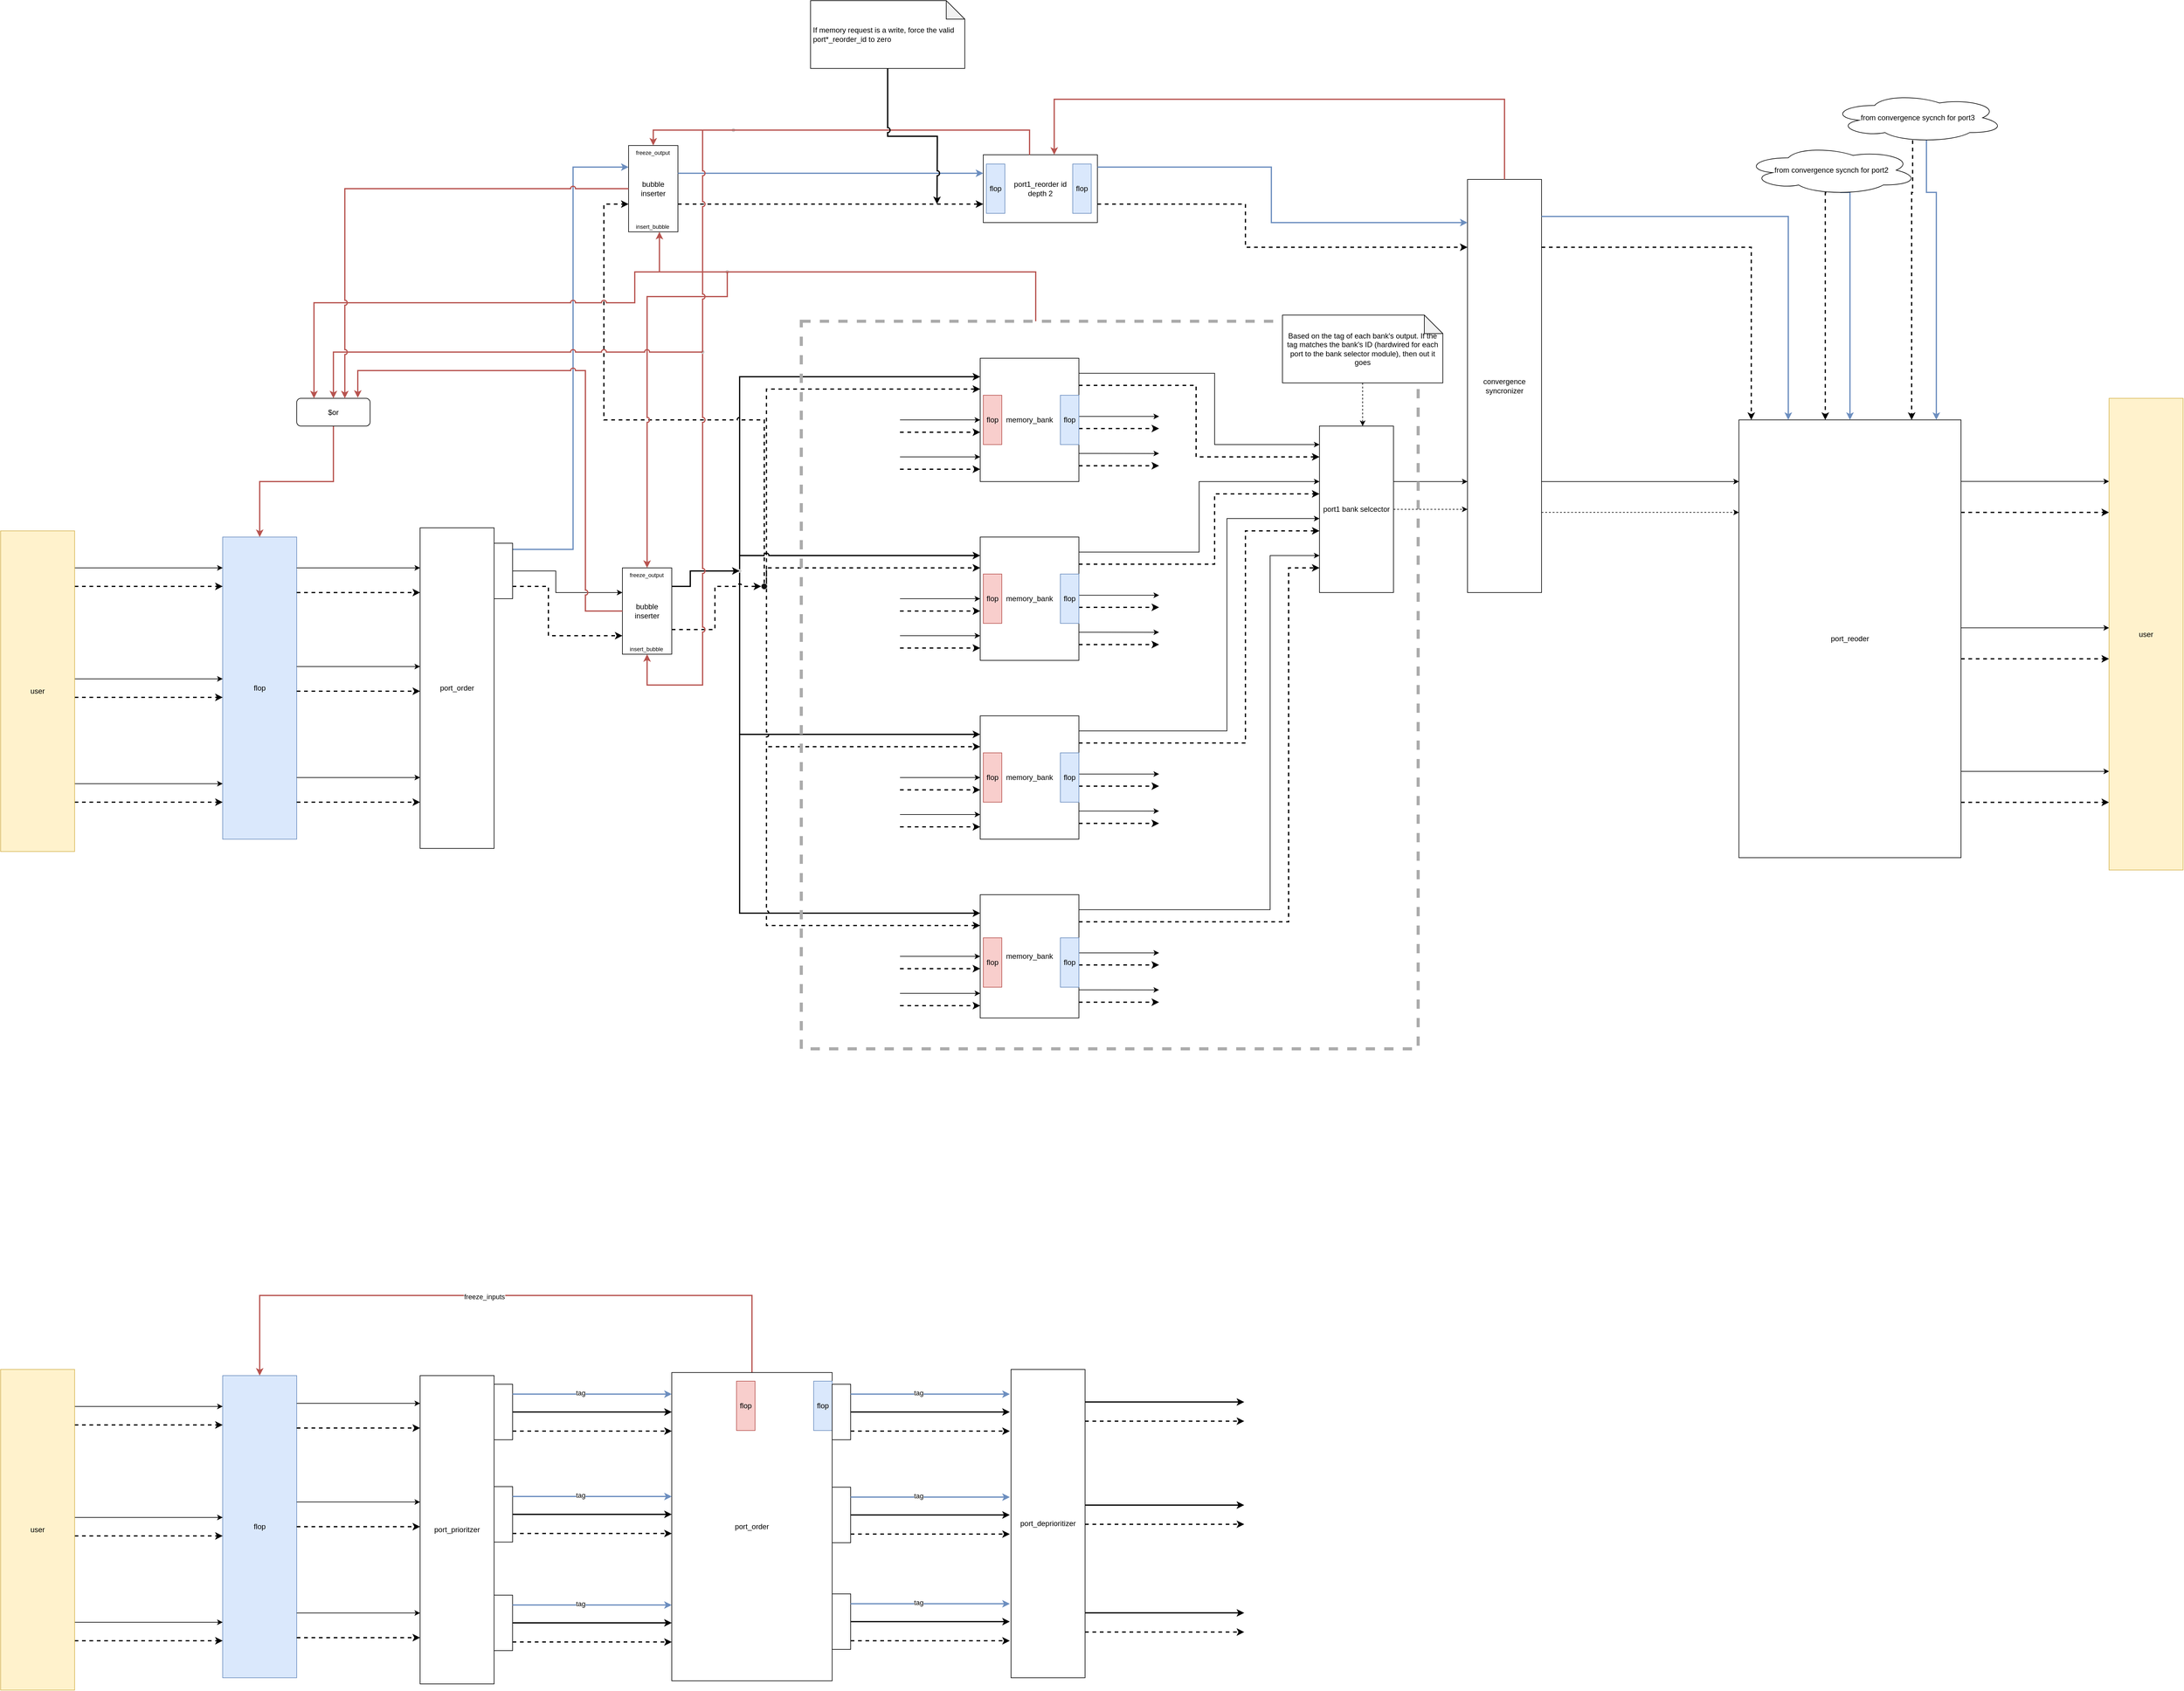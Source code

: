 <mxfile version="20.3.0" type="device" pages="3"><diagram id="c1gFH8iV0oVPel7ienGK" name="Page-1"><mxGraphModel dx="969" dy="2271" grid="1" gridSize="10" guides="1" tooltips="1" connect="1" arrows="1" fold="1" page="1" pageScale="1" pageWidth="850" pageHeight="1100" math="0" shadow="0"><root><mxCell id="0"/><mxCell id="1" parent="0"/><mxCell id="zCgzJsmJ7wgOtDZvdUR2-1" value="memory_bank" style="rounded=0;whiteSpace=wrap;html=1;pointerEvents=1;strokeWidth=1;" parent="1" vertex="1"><mxGeometry x="3250" y="140" width="160" height="200" as="geometry"/></mxCell><mxCell id="zCgzJsmJ7wgOtDZvdUR2-2" value="" style="endArrow=classic;html=1;rounded=0;strokeWidth=2;jumpStyle=arc;edgeStyle=orthogonalEdgeStyle;" parent="1" source="zCgzJsmJ7wgOtDZvdUR2-88" target="zCgzJsmJ7wgOtDZvdUR2-1" edge="1"><mxGeometry width="50" height="50" relative="1" as="geometry"><mxPoint x="3120" y="170" as="sourcePoint"/><mxPoint x="3120" y="130" as="targetPoint"/><Array as="points"><mxPoint x="2860" y="170"/></Array></mxGeometry></mxCell><mxCell id="zCgzJsmJ7wgOtDZvdUR2-3" value="" style="endArrow=classic;html=1;rounded=0;strokeWidth=1;jumpStyle=arc;edgeStyle=orthogonalEdgeStyle;" parent="1" target="zCgzJsmJ7wgOtDZvdUR2-1" edge="1"><mxGeometry width="50" height="50" relative="1" as="geometry"><mxPoint x="3120" y="240" as="sourcePoint"/><mxPoint x="3330" y="180" as="targetPoint"/><Array as="points"/></mxGeometry></mxCell><mxCell id="zCgzJsmJ7wgOtDZvdUR2-4" value="" style="endArrow=classic;html=1;rounded=0;strokeWidth=1;jumpStyle=arc;edgeStyle=orthogonalEdgeStyle;" parent="1" target="zCgzJsmJ7wgOtDZvdUR2-1" edge="1"><mxGeometry width="50" height="50" relative="1" as="geometry"><mxPoint x="3120" y="300" as="sourcePoint"/><mxPoint x="3330" y="250" as="targetPoint"/><Array as="points"><mxPoint x="3230" y="300"/><mxPoint x="3230" y="300"/></Array></mxGeometry></mxCell><mxCell id="zCgzJsmJ7wgOtDZvdUR2-5" value="" style="endArrow=classic;html=1;rounded=0;strokeWidth=2;jumpStyle=arc;edgeStyle=orthogonalEdgeStyle;dashed=1;exitX=1;exitY=0;exitDx=0;exitDy=0;" parent="1" source="zCgzJsmJ7wgOtDZvdUR2-81" target="zCgzJsmJ7wgOtDZvdUR2-1" edge="1"><mxGeometry width="50" height="50" relative="1" as="geometry"><mxPoint x="3120" y="190" as="sourcePoint"/><mxPoint x="3330" y="180" as="targetPoint"/><Array as="points"><mxPoint x="2904" y="190"/></Array></mxGeometry></mxCell><mxCell id="zCgzJsmJ7wgOtDZvdUR2-6" value="" style="endArrow=classic;html=1;rounded=0;strokeWidth=2;jumpStyle=arc;edgeStyle=orthogonalEdgeStyle;dashed=1;" parent="1" target="zCgzJsmJ7wgOtDZvdUR2-1" edge="1"><mxGeometry width="50" height="50" relative="1" as="geometry"><mxPoint x="3120" y="260" as="sourcePoint"/><mxPoint x="3330" y="200" as="targetPoint"/><Array as="points"><mxPoint x="3260" y="260"/><mxPoint x="3260" y="260"/></Array></mxGeometry></mxCell><mxCell id="zCgzJsmJ7wgOtDZvdUR2-7" value="" style="endArrow=classic;html=1;rounded=0;strokeWidth=2;jumpStyle=arc;edgeStyle=orthogonalEdgeStyle;dashed=1;" parent="1" target="zCgzJsmJ7wgOtDZvdUR2-1" edge="1"><mxGeometry width="50" height="50" relative="1" as="geometry"><mxPoint x="3120" y="320" as="sourcePoint"/><mxPoint x="3340" y="210" as="targetPoint"/><Array as="points"><mxPoint x="3260" y="320"/><mxPoint x="3260" y="320"/></Array></mxGeometry></mxCell><mxCell id="zCgzJsmJ7wgOtDZvdUR2-8" value="" style="endArrow=classic;html=1;rounded=0;strokeWidth=1;jumpStyle=arc;edgeStyle=orthogonalEdgeStyle;" parent="1" target="zCgzJsmJ7wgOtDZvdUR2-62" edge="1"><mxGeometry width="50" height="50" relative="1" as="geometry"><mxPoint x="3410" y="164.41" as="sourcePoint"/><mxPoint x="3540" y="164.469" as="targetPoint"/><Array as="points"><mxPoint x="3630" y="164"/><mxPoint x="3630" y="280"/></Array></mxGeometry></mxCell><mxCell id="zCgzJsmJ7wgOtDZvdUR2-9" value="" style="endArrow=classic;html=1;rounded=0;strokeWidth=1;jumpStyle=arc;edgeStyle=orthogonalEdgeStyle;" parent="1" edge="1"><mxGeometry width="50" height="50" relative="1" as="geometry"><mxPoint x="3410" y="234.41" as="sourcePoint"/><mxPoint x="3540" y="234.41" as="targetPoint"/><Array as="points"/></mxGeometry></mxCell><mxCell id="zCgzJsmJ7wgOtDZvdUR2-10" value="" style="endArrow=classic;html=1;rounded=0;strokeWidth=1;jumpStyle=arc;edgeStyle=orthogonalEdgeStyle;" parent="1" edge="1"><mxGeometry width="50" height="50" relative="1" as="geometry"><mxPoint x="3410" y="294.41" as="sourcePoint"/><mxPoint x="3540" y="294.469" as="targetPoint"/><Array as="points"><mxPoint x="3520" y="294.41"/><mxPoint x="3520" y="294.41"/></Array></mxGeometry></mxCell><mxCell id="zCgzJsmJ7wgOtDZvdUR2-11" value="" style="endArrow=classic;html=1;rounded=0;strokeWidth=2;jumpStyle=arc;edgeStyle=orthogonalEdgeStyle;dashed=1;" parent="1" source="zCgzJsmJ7wgOtDZvdUR2-1" target="zCgzJsmJ7wgOtDZvdUR2-62" edge="1"><mxGeometry width="50" height="50" relative="1" as="geometry"><mxPoint x="3410" y="184.41" as="sourcePoint"/><mxPoint x="3540" y="184.41" as="targetPoint"/><Array as="points"><mxPoint x="3600" y="184"/><mxPoint x="3600" y="300"/></Array></mxGeometry></mxCell><mxCell id="zCgzJsmJ7wgOtDZvdUR2-12" value="" style="endArrow=classic;html=1;rounded=0;strokeWidth=2;jumpStyle=arc;edgeStyle=orthogonalEdgeStyle;dashed=1;" parent="1" source="zCgzJsmJ7wgOtDZvdUR2-1" edge="1"><mxGeometry width="50" height="50" relative="1" as="geometry"><mxPoint x="3410" y="254.41" as="sourcePoint"/><mxPoint x="3540" y="254" as="targetPoint"/><Array as="points"><mxPoint x="3430" y="254"/><mxPoint x="3430" y="254"/></Array></mxGeometry></mxCell><mxCell id="zCgzJsmJ7wgOtDZvdUR2-13" value="" style="endArrow=classic;html=1;rounded=0;strokeWidth=2;jumpStyle=arc;edgeStyle=orthogonalEdgeStyle;dashed=1;" parent="1" source="zCgzJsmJ7wgOtDZvdUR2-1" edge="1"><mxGeometry width="50" height="50" relative="1" as="geometry"><mxPoint x="3410" y="314.41" as="sourcePoint"/><mxPoint x="3540" y="314.41" as="targetPoint"/><Array as="points"><mxPoint x="3475" y="314"/></Array></mxGeometry></mxCell><mxCell id="zCgzJsmJ7wgOtDZvdUR2-14" value="memory_bank" style="rounded=0;whiteSpace=wrap;html=1;pointerEvents=1;strokeWidth=1;" parent="1" vertex="1"><mxGeometry x="3250" y="430" width="160" height="200" as="geometry"/></mxCell><mxCell id="zCgzJsmJ7wgOtDZvdUR2-15" value="" style="endArrow=classic;html=1;rounded=0;strokeWidth=2;jumpStyle=arc;edgeStyle=orthogonalEdgeStyle;exitX=0.461;exitY=0.669;exitDx=0;exitDy=0;exitPerimeter=0;" parent="1" source="zCgzJsmJ7wgOtDZvdUR2-88" target="zCgzJsmJ7wgOtDZvdUR2-14" edge="1"><mxGeometry width="50" height="50" relative="1" as="geometry"><mxPoint x="3120" y="460" as="sourcePoint"/><mxPoint x="3120" y="420" as="targetPoint"/><Array as="points"><mxPoint x="2860" y="460"/></Array></mxGeometry></mxCell><mxCell id="zCgzJsmJ7wgOtDZvdUR2-16" value="" style="endArrow=classic;html=1;rounded=0;strokeWidth=1;jumpStyle=arc;edgeStyle=orthogonalEdgeStyle;" parent="1" target="zCgzJsmJ7wgOtDZvdUR2-14" edge="1"><mxGeometry width="50" height="50" relative="1" as="geometry"><mxPoint x="3120" y="530" as="sourcePoint"/><mxPoint x="3330" y="470" as="targetPoint"/><Array as="points"/></mxGeometry></mxCell><mxCell id="zCgzJsmJ7wgOtDZvdUR2-17" value="" style="endArrow=classic;html=1;rounded=0;strokeWidth=1;jumpStyle=arc;edgeStyle=orthogonalEdgeStyle;" parent="1" target="zCgzJsmJ7wgOtDZvdUR2-14" edge="1"><mxGeometry width="50" height="50" relative="1" as="geometry"><mxPoint x="3120" y="590" as="sourcePoint"/><mxPoint x="3330" y="540" as="targetPoint"/><Array as="points"><mxPoint x="3230" y="590"/><mxPoint x="3230" y="590"/></Array></mxGeometry></mxCell><mxCell id="zCgzJsmJ7wgOtDZvdUR2-18" value="" style="endArrow=classic;html=1;rounded=0;strokeWidth=2;jumpStyle=arc;edgeStyle=orthogonalEdgeStyle;dashed=1;exitX=1;exitY=1;exitDx=0;exitDy=0;" parent="1" source="zCgzJsmJ7wgOtDZvdUR2-81" target="zCgzJsmJ7wgOtDZvdUR2-14" edge="1"><mxGeometry width="50" height="50" relative="1" as="geometry"><mxPoint x="3120" y="480" as="sourcePoint"/><mxPoint x="3330" y="470" as="targetPoint"/><Array as="points"><mxPoint x="2904" y="480"/></Array></mxGeometry></mxCell><mxCell id="zCgzJsmJ7wgOtDZvdUR2-19" value="" style="endArrow=classic;html=1;rounded=0;strokeWidth=2;jumpStyle=arc;edgeStyle=orthogonalEdgeStyle;dashed=1;" parent="1" target="zCgzJsmJ7wgOtDZvdUR2-14" edge="1"><mxGeometry width="50" height="50" relative="1" as="geometry"><mxPoint x="3120" y="550" as="sourcePoint"/><mxPoint x="3330" y="490" as="targetPoint"/><Array as="points"><mxPoint x="3260" y="550"/><mxPoint x="3260" y="550"/></Array></mxGeometry></mxCell><mxCell id="zCgzJsmJ7wgOtDZvdUR2-20" value="" style="endArrow=classic;html=1;rounded=0;strokeWidth=2;jumpStyle=arc;edgeStyle=orthogonalEdgeStyle;dashed=1;" parent="1" target="zCgzJsmJ7wgOtDZvdUR2-14" edge="1"><mxGeometry width="50" height="50" relative="1" as="geometry"><mxPoint x="3120" y="610" as="sourcePoint"/><mxPoint x="3340" y="500" as="targetPoint"/><Array as="points"><mxPoint x="3260" y="610"/><mxPoint x="3260" y="610"/></Array></mxGeometry></mxCell><mxCell id="zCgzJsmJ7wgOtDZvdUR2-21" value="" style="endArrow=classic;html=1;rounded=0;strokeWidth=1;jumpStyle=arc;edgeStyle=orthogonalEdgeStyle;" parent="1" target="zCgzJsmJ7wgOtDZvdUR2-62" edge="1"><mxGeometry width="50" height="50" relative="1" as="geometry"><mxPoint x="3410" y="454.41" as="sourcePoint"/><mxPoint x="3540" y="454.469" as="targetPoint"/><Array as="points"><mxPoint x="3605" y="454"/><mxPoint x="3605" y="340"/></Array></mxGeometry></mxCell><mxCell id="zCgzJsmJ7wgOtDZvdUR2-22" value="" style="endArrow=classic;html=1;rounded=0;strokeWidth=1;jumpStyle=arc;edgeStyle=orthogonalEdgeStyle;" parent="1" edge="1"><mxGeometry width="50" height="50" relative="1" as="geometry"><mxPoint x="3410" y="524.41" as="sourcePoint"/><mxPoint x="3540" y="524.41" as="targetPoint"/><Array as="points"/></mxGeometry></mxCell><mxCell id="zCgzJsmJ7wgOtDZvdUR2-23" value="" style="endArrow=classic;html=1;rounded=0;strokeWidth=1;jumpStyle=arc;edgeStyle=orthogonalEdgeStyle;" parent="1" edge="1"><mxGeometry width="50" height="50" relative="1" as="geometry"><mxPoint x="3410" y="584.41" as="sourcePoint"/><mxPoint x="3540" y="584.469" as="targetPoint"/><Array as="points"><mxPoint x="3520" y="584.41"/><mxPoint x="3520" y="584.41"/></Array></mxGeometry></mxCell><mxCell id="zCgzJsmJ7wgOtDZvdUR2-24" value="" style="endArrow=classic;html=1;rounded=0;strokeWidth=2;jumpStyle=arc;edgeStyle=orthogonalEdgeStyle;dashed=1;" parent="1" source="zCgzJsmJ7wgOtDZvdUR2-14" target="zCgzJsmJ7wgOtDZvdUR2-62" edge="1"><mxGeometry width="50" height="50" relative="1" as="geometry"><mxPoint x="3410" y="474.41" as="sourcePoint"/><mxPoint x="3540" y="474.41" as="targetPoint"/><Array as="points"><mxPoint x="3630" y="474"/><mxPoint x="3630" y="360"/></Array></mxGeometry></mxCell><mxCell id="zCgzJsmJ7wgOtDZvdUR2-25" value="" style="endArrow=classic;html=1;rounded=0;strokeWidth=2;jumpStyle=arc;edgeStyle=orthogonalEdgeStyle;dashed=1;" parent="1" source="zCgzJsmJ7wgOtDZvdUR2-14" edge="1"><mxGeometry width="50" height="50" relative="1" as="geometry"><mxPoint x="3410" y="544.41" as="sourcePoint"/><mxPoint x="3540" y="544.0" as="targetPoint"/><Array as="points"><mxPoint x="3430" y="544"/><mxPoint x="3430" y="544"/></Array></mxGeometry></mxCell><mxCell id="zCgzJsmJ7wgOtDZvdUR2-26" value="" style="endArrow=classic;html=1;rounded=0;strokeWidth=2;jumpStyle=arc;edgeStyle=orthogonalEdgeStyle;dashed=1;" parent="1" source="zCgzJsmJ7wgOtDZvdUR2-14" edge="1"><mxGeometry width="50" height="50" relative="1" as="geometry"><mxPoint x="3410" y="604.41" as="sourcePoint"/><mxPoint x="3540" y="604.41" as="targetPoint"/><Array as="points"><mxPoint x="3475" y="604"/></Array></mxGeometry></mxCell><mxCell id="zCgzJsmJ7wgOtDZvdUR2-27" value="memory_bank" style="rounded=0;whiteSpace=wrap;html=1;pointerEvents=1;strokeWidth=1;" parent="1" vertex="1"><mxGeometry x="3250" y="720" width="160" height="200" as="geometry"/></mxCell><mxCell id="zCgzJsmJ7wgOtDZvdUR2-28" value="" style="endArrow=classic;html=1;rounded=0;strokeWidth=2;jumpStyle=arc;edgeStyle=orthogonalEdgeStyle;" parent="1" source="zCgzJsmJ7wgOtDZvdUR2-88" target="zCgzJsmJ7wgOtDZvdUR2-27" edge="1"><mxGeometry width="50" height="50" relative="1" as="geometry"><mxPoint x="3120" y="750" as="sourcePoint"/><mxPoint x="3120" y="710" as="targetPoint"/><Array as="points"><mxPoint x="2860" y="750"/></Array></mxGeometry></mxCell><mxCell id="zCgzJsmJ7wgOtDZvdUR2-29" value="" style="endArrow=classic;html=1;rounded=0;strokeWidth=1;jumpStyle=arc;edgeStyle=orthogonalEdgeStyle;" parent="1" target="zCgzJsmJ7wgOtDZvdUR2-27" edge="1"><mxGeometry width="50" height="50" relative="1" as="geometry"><mxPoint x="3120" y="820" as="sourcePoint"/><mxPoint x="3330" y="760" as="targetPoint"/><Array as="points"/></mxGeometry></mxCell><mxCell id="zCgzJsmJ7wgOtDZvdUR2-30" value="" style="endArrow=classic;html=1;rounded=0;strokeWidth=1;jumpStyle=arc;edgeStyle=orthogonalEdgeStyle;" parent="1" target="zCgzJsmJ7wgOtDZvdUR2-27" edge="1"><mxGeometry width="50" height="50" relative="1" as="geometry"><mxPoint x="3120" y="880" as="sourcePoint"/><mxPoint x="3330" y="830" as="targetPoint"/><Array as="points"><mxPoint x="3230" y="880"/><mxPoint x="3230" y="880"/></Array></mxGeometry></mxCell><mxCell id="zCgzJsmJ7wgOtDZvdUR2-31" value="" style="endArrow=classic;html=1;rounded=0;strokeWidth=2;jumpStyle=arc;edgeStyle=orthogonalEdgeStyle;dashed=1;exitX=1;exitY=1;exitDx=0;exitDy=0;" parent="1" source="zCgzJsmJ7wgOtDZvdUR2-81" target="zCgzJsmJ7wgOtDZvdUR2-27" edge="1"><mxGeometry width="50" height="50" relative="1" as="geometry"><mxPoint x="3120" y="770" as="sourcePoint"/><mxPoint x="3330" y="760" as="targetPoint"/><Array as="points"><mxPoint x="2904" y="770"/></Array></mxGeometry></mxCell><mxCell id="zCgzJsmJ7wgOtDZvdUR2-32" value="" style="endArrow=classic;html=1;rounded=0;strokeWidth=2;jumpStyle=arc;edgeStyle=orthogonalEdgeStyle;dashed=1;" parent="1" target="zCgzJsmJ7wgOtDZvdUR2-27" edge="1"><mxGeometry width="50" height="50" relative="1" as="geometry"><mxPoint x="3120" y="840" as="sourcePoint"/><mxPoint x="3330" y="780" as="targetPoint"/><Array as="points"><mxPoint x="3260" y="840"/><mxPoint x="3260" y="840"/></Array></mxGeometry></mxCell><mxCell id="zCgzJsmJ7wgOtDZvdUR2-33" value="" style="endArrow=classic;html=1;rounded=0;strokeWidth=2;jumpStyle=arc;edgeStyle=orthogonalEdgeStyle;dashed=1;" parent="1" target="zCgzJsmJ7wgOtDZvdUR2-27" edge="1"><mxGeometry width="50" height="50" relative="1" as="geometry"><mxPoint x="3120" y="900" as="sourcePoint"/><mxPoint x="3340" y="790" as="targetPoint"/><Array as="points"><mxPoint x="3260" y="900"/><mxPoint x="3260" y="900"/></Array></mxGeometry></mxCell><mxCell id="zCgzJsmJ7wgOtDZvdUR2-34" value="" style="endArrow=classic;html=1;rounded=0;strokeWidth=1;jumpStyle=arc;edgeStyle=orthogonalEdgeStyle;" parent="1" target="zCgzJsmJ7wgOtDZvdUR2-62" edge="1"><mxGeometry width="50" height="50" relative="1" as="geometry"><mxPoint x="3410" y="744.41" as="sourcePoint"/><mxPoint x="3540" y="744.469" as="targetPoint"/><Array as="points"><mxPoint x="3650" y="744"/><mxPoint x="3650" y="400"/></Array></mxGeometry></mxCell><mxCell id="zCgzJsmJ7wgOtDZvdUR2-35" value="" style="endArrow=classic;html=1;rounded=0;strokeWidth=1;jumpStyle=arc;edgeStyle=orthogonalEdgeStyle;" parent="1" edge="1"><mxGeometry width="50" height="50" relative="1" as="geometry"><mxPoint x="3410" y="814.41" as="sourcePoint"/><mxPoint x="3540" y="814.41" as="targetPoint"/><Array as="points"/></mxGeometry></mxCell><mxCell id="zCgzJsmJ7wgOtDZvdUR2-36" value="" style="endArrow=classic;html=1;rounded=0;strokeWidth=1;jumpStyle=arc;edgeStyle=orthogonalEdgeStyle;" parent="1" edge="1"><mxGeometry width="50" height="50" relative="1" as="geometry"><mxPoint x="3410" y="874.41" as="sourcePoint"/><mxPoint x="3540" y="874.469" as="targetPoint"/><Array as="points"><mxPoint x="3520" y="874.41"/><mxPoint x="3520" y="874.41"/></Array></mxGeometry></mxCell><mxCell id="zCgzJsmJ7wgOtDZvdUR2-37" value="" style="endArrow=classic;html=1;rounded=0;strokeWidth=2;jumpStyle=arc;edgeStyle=orthogonalEdgeStyle;dashed=1;" parent="1" source="zCgzJsmJ7wgOtDZvdUR2-27" target="zCgzJsmJ7wgOtDZvdUR2-62" edge="1"><mxGeometry width="50" height="50" relative="1" as="geometry"><mxPoint x="3410" y="764.41" as="sourcePoint"/><mxPoint x="3540" y="764.41" as="targetPoint"/><Array as="points"><mxPoint x="3680" y="764"/><mxPoint x="3680" y="420"/></Array></mxGeometry></mxCell><mxCell id="zCgzJsmJ7wgOtDZvdUR2-38" value="" style="endArrow=classic;html=1;rounded=0;strokeWidth=2;jumpStyle=arc;edgeStyle=orthogonalEdgeStyle;dashed=1;" parent="1" source="zCgzJsmJ7wgOtDZvdUR2-27" edge="1"><mxGeometry width="50" height="50" relative="1" as="geometry"><mxPoint x="3410" y="834.41" as="sourcePoint"/><mxPoint x="3540" y="834.0" as="targetPoint"/><Array as="points"><mxPoint x="3430" y="834"/><mxPoint x="3430" y="834"/></Array></mxGeometry></mxCell><mxCell id="zCgzJsmJ7wgOtDZvdUR2-39" value="" style="endArrow=classic;html=1;rounded=0;strokeWidth=2;jumpStyle=arc;edgeStyle=orthogonalEdgeStyle;dashed=1;" parent="1" source="zCgzJsmJ7wgOtDZvdUR2-27" edge="1"><mxGeometry width="50" height="50" relative="1" as="geometry"><mxPoint x="3410" y="894.41" as="sourcePoint"/><mxPoint x="3540" y="894.41" as="targetPoint"/><Array as="points"><mxPoint x="3475" y="894"/></Array></mxGeometry></mxCell><mxCell id="zCgzJsmJ7wgOtDZvdUR2-40" value="memory_bank" style="rounded=0;whiteSpace=wrap;html=1;pointerEvents=1;strokeWidth=1;" parent="1" vertex="1"><mxGeometry x="3250" y="1010" width="160" height="200" as="geometry"/></mxCell><mxCell id="zCgzJsmJ7wgOtDZvdUR2-41" value="" style="endArrow=classic;html=1;rounded=0;strokeWidth=2;jumpStyle=arc;edgeStyle=orthogonalEdgeStyle;" parent="1" source="zCgzJsmJ7wgOtDZvdUR2-88" target="zCgzJsmJ7wgOtDZvdUR2-40" edge="1"><mxGeometry width="50" height="50" relative="1" as="geometry"><mxPoint x="3120" y="1040" as="sourcePoint"/><mxPoint x="3120" y="1000" as="targetPoint"/><Array as="points"><mxPoint x="2860" y="1040"/></Array></mxGeometry></mxCell><mxCell id="zCgzJsmJ7wgOtDZvdUR2-42" value="" style="endArrow=classic;html=1;rounded=0;strokeWidth=1;jumpStyle=arc;edgeStyle=orthogonalEdgeStyle;" parent="1" target="zCgzJsmJ7wgOtDZvdUR2-40" edge="1"><mxGeometry width="50" height="50" relative="1" as="geometry"><mxPoint x="3120" y="1110" as="sourcePoint"/><mxPoint x="3330" y="1050" as="targetPoint"/><Array as="points"/></mxGeometry></mxCell><mxCell id="zCgzJsmJ7wgOtDZvdUR2-43" value="" style="endArrow=classic;html=1;rounded=0;strokeWidth=1;jumpStyle=arc;edgeStyle=orthogonalEdgeStyle;" parent="1" target="zCgzJsmJ7wgOtDZvdUR2-40" edge="1"><mxGeometry width="50" height="50" relative="1" as="geometry"><mxPoint x="3120" y="1170" as="sourcePoint"/><mxPoint x="3330" y="1120" as="targetPoint"/><Array as="points"><mxPoint x="3230" y="1170"/><mxPoint x="3230" y="1170"/></Array></mxGeometry></mxCell><mxCell id="zCgzJsmJ7wgOtDZvdUR2-44" value="" style="endArrow=classic;html=1;rounded=0;strokeWidth=2;jumpStyle=arc;edgeStyle=orthogonalEdgeStyle;dashed=1;exitX=1;exitY=1;exitDx=0;exitDy=0;" parent="1" source="zCgzJsmJ7wgOtDZvdUR2-81" target="zCgzJsmJ7wgOtDZvdUR2-40" edge="1"><mxGeometry width="50" height="50" relative="1" as="geometry"><mxPoint x="3120" y="1060" as="sourcePoint"/><mxPoint x="3330" y="1050" as="targetPoint"/><Array as="points"><mxPoint x="2904" y="1060"/></Array></mxGeometry></mxCell><mxCell id="zCgzJsmJ7wgOtDZvdUR2-45" value="" style="endArrow=classic;html=1;rounded=0;strokeWidth=2;jumpStyle=arc;edgeStyle=orthogonalEdgeStyle;dashed=1;" parent="1" target="zCgzJsmJ7wgOtDZvdUR2-40" edge="1"><mxGeometry width="50" height="50" relative="1" as="geometry"><mxPoint x="3120" y="1130" as="sourcePoint"/><mxPoint x="3330" y="1070" as="targetPoint"/><Array as="points"><mxPoint x="3260" y="1130"/><mxPoint x="3260" y="1130"/></Array></mxGeometry></mxCell><mxCell id="zCgzJsmJ7wgOtDZvdUR2-46" value="" style="endArrow=classic;html=1;rounded=0;strokeWidth=2;jumpStyle=arc;edgeStyle=orthogonalEdgeStyle;dashed=1;" parent="1" target="zCgzJsmJ7wgOtDZvdUR2-40" edge="1"><mxGeometry width="50" height="50" relative="1" as="geometry"><mxPoint x="3120" y="1190" as="sourcePoint"/><mxPoint x="3340" y="1080" as="targetPoint"/><Array as="points"><mxPoint x="3260" y="1190"/><mxPoint x="3260" y="1190"/></Array></mxGeometry></mxCell><mxCell id="zCgzJsmJ7wgOtDZvdUR2-47" value="" style="endArrow=classic;html=1;rounded=0;strokeWidth=1;jumpStyle=arc;edgeStyle=orthogonalEdgeStyle;" parent="1" target="zCgzJsmJ7wgOtDZvdUR2-62" edge="1"><mxGeometry width="50" height="50" relative="1" as="geometry"><mxPoint x="3410" y="1034.41" as="sourcePoint"/><mxPoint x="3540" y="1034.469" as="targetPoint"/><Array as="points"><mxPoint x="3720" y="1034"/><mxPoint x="3720" y="460"/></Array></mxGeometry></mxCell><mxCell id="zCgzJsmJ7wgOtDZvdUR2-48" value="" style="endArrow=classic;html=1;rounded=0;strokeWidth=1;jumpStyle=arc;edgeStyle=orthogonalEdgeStyle;" parent="1" edge="1"><mxGeometry width="50" height="50" relative="1" as="geometry"><mxPoint x="3410" y="1104.41" as="sourcePoint"/><mxPoint x="3540" y="1104.41" as="targetPoint"/><Array as="points"/></mxGeometry></mxCell><mxCell id="zCgzJsmJ7wgOtDZvdUR2-49" value="" style="endArrow=classic;html=1;rounded=0;strokeWidth=1;jumpStyle=arc;edgeStyle=orthogonalEdgeStyle;" parent="1" edge="1"><mxGeometry width="50" height="50" relative="1" as="geometry"><mxPoint x="3410" y="1164.41" as="sourcePoint"/><mxPoint x="3540" y="1164.469" as="targetPoint"/><Array as="points"><mxPoint x="3520" y="1164.41"/><mxPoint x="3520" y="1164.41"/></Array></mxGeometry></mxCell><mxCell id="zCgzJsmJ7wgOtDZvdUR2-50" value="" style="endArrow=classic;html=1;rounded=0;strokeWidth=2;jumpStyle=arc;edgeStyle=orthogonalEdgeStyle;dashed=1;" parent="1" source="zCgzJsmJ7wgOtDZvdUR2-40" target="zCgzJsmJ7wgOtDZvdUR2-62" edge="1"><mxGeometry width="50" height="50" relative="1" as="geometry"><mxPoint x="3410" y="1054.41" as="sourcePoint"/><mxPoint x="3540" y="1054.41" as="targetPoint"/><Array as="points"><mxPoint x="3750" y="1054"/><mxPoint x="3750" y="480"/></Array></mxGeometry></mxCell><mxCell id="zCgzJsmJ7wgOtDZvdUR2-51" value="" style="endArrow=classic;html=1;rounded=0;strokeWidth=2;jumpStyle=arc;edgeStyle=orthogonalEdgeStyle;dashed=1;" parent="1" source="zCgzJsmJ7wgOtDZvdUR2-40" edge="1"><mxGeometry width="50" height="50" relative="1" as="geometry"><mxPoint x="3410" y="1124.41" as="sourcePoint"/><mxPoint x="3540" y="1124.0" as="targetPoint"/><Array as="points"><mxPoint x="3430" y="1124"/><mxPoint x="3430" y="1124"/></Array></mxGeometry></mxCell><mxCell id="zCgzJsmJ7wgOtDZvdUR2-52" value="" style="endArrow=classic;html=1;rounded=0;strokeWidth=2;jumpStyle=arc;edgeStyle=orthogonalEdgeStyle;dashed=1;" parent="1" source="zCgzJsmJ7wgOtDZvdUR2-40" edge="1"><mxGeometry width="50" height="50" relative="1" as="geometry"><mxPoint x="3410" y="1184.41" as="sourcePoint"/><mxPoint x="3540" y="1184.41" as="targetPoint"/><Array as="points"><mxPoint x="3475" y="1184"/></Array></mxGeometry></mxCell><mxCell id="zCgzJsmJ7wgOtDZvdUR2-53" value="flop" style="rounded=0;whiteSpace=wrap;html=1;fillColor=#dae8fc;strokeColor=#6c8ebf;" parent="1" vertex="1"><mxGeometry x="2022" y="430" width="120" height="490" as="geometry"/></mxCell><mxCell id="zCgzJsmJ7wgOtDZvdUR2-54" value="" style="endArrow=classic;html=1;rounded=0;strokeWidth=1;jumpStyle=arc;edgeStyle=orthogonalEdgeStyle;" parent="1" target="zCgzJsmJ7wgOtDZvdUR2-53" edge="1"><mxGeometry width="50" height="50" relative="1" as="geometry"><mxPoint x="1782" y="480" as="sourcePoint"/><mxPoint x="1672" y="430" as="targetPoint"/><Array as="points"><mxPoint x="1832" y="480"/><mxPoint x="1832" y="480"/></Array></mxGeometry></mxCell><mxCell id="zCgzJsmJ7wgOtDZvdUR2-55" value="" style="endArrow=classic;html=1;rounded=0;strokeWidth=1;jumpStyle=arc;edgeStyle=orthogonalEdgeStyle;" parent="1" target="zCgzJsmJ7wgOtDZvdUR2-53" edge="1"><mxGeometry width="50" height="50" relative="1" as="geometry"><mxPoint x="1782" y="660" as="sourcePoint"/><mxPoint x="2032" y="520" as="targetPoint"/><Array as="points"><mxPoint x="1892" y="660"/><mxPoint x="1892" y="660"/></Array></mxGeometry></mxCell><mxCell id="zCgzJsmJ7wgOtDZvdUR2-56" value="" style="endArrow=classic;html=1;rounded=0;strokeWidth=1;jumpStyle=arc;edgeStyle=orthogonalEdgeStyle;" parent="1" target="zCgzJsmJ7wgOtDZvdUR2-53" edge="1"><mxGeometry width="50" height="50" relative="1" as="geometry"><mxPoint x="1782" y="830" as="sourcePoint"/><mxPoint x="2022" y="830.0" as="targetPoint"/><Array as="points"><mxPoint x="1952" y="830"/><mxPoint x="1952" y="830"/></Array></mxGeometry></mxCell><mxCell id="zCgzJsmJ7wgOtDZvdUR2-57" value="" style="endArrow=classic;html=1;rounded=0;strokeWidth=2;jumpStyle=arc;edgeStyle=orthogonalEdgeStyle;dashed=1;" parent="1" target="zCgzJsmJ7wgOtDZvdUR2-53" edge="1"><mxGeometry width="50" height="50" relative="1" as="geometry"><mxPoint x="1782" y="860" as="sourcePoint"/><mxPoint x="2032" y="840.0" as="targetPoint"/><Array as="points"><mxPoint x="1872" y="860"/><mxPoint x="1872" y="860"/></Array></mxGeometry></mxCell><mxCell id="zCgzJsmJ7wgOtDZvdUR2-58" value="" style="endArrow=classic;html=1;rounded=0;strokeWidth=2;jumpStyle=arc;edgeStyle=orthogonalEdgeStyle;dashed=1;" parent="1" target="zCgzJsmJ7wgOtDZvdUR2-53" edge="1"><mxGeometry width="50" height="50" relative="1" as="geometry"><mxPoint x="1782" y="690" as="sourcePoint"/><mxPoint x="2032" y="870.0" as="targetPoint"/><Array as="points"><mxPoint x="1962" y="690"/><mxPoint x="1962" y="690"/></Array></mxGeometry></mxCell><mxCell id="zCgzJsmJ7wgOtDZvdUR2-59" value="" style="endArrow=classic;html=1;rounded=0;strokeWidth=2;jumpStyle=arc;edgeStyle=orthogonalEdgeStyle;dashed=1;" parent="1" target="zCgzJsmJ7wgOtDZvdUR2-53" edge="1"><mxGeometry width="50" height="50" relative="1" as="geometry"><mxPoint x="1782" y="510" as="sourcePoint"/><mxPoint x="2032" y="700.0" as="targetPoint"/><Array as="points"><mxPoint x="1912" y="510"/><mxPoint x="1912" y="510"/></Array></mxGeometry></mxCell><mxCell id="zCgzJsmJ7wgOtDZvdUR2-60" value="user" style="rounded=0;whiteSpace=wrap;html=1;fillColor=#fff2cc;strokeColor=#d6b656;" parent="1" vertex="1"><mxGeometry x="1662" y="420" width="120" height="520" as="geometry"/></mxCell><mxCell id="zCgzJsmJ7wgOtDZvdUR2-61" value="port_order" style="rounded=0;whiteSpace=wrap;html=1;" parent="1" vertex="1"><mxGeometry x="2342" y="415" width="120" height="520" as="geometry"/></mxCell><mxCell id="zCgzJsmJ7wgOtDZvdUR2-62" value="port1 bank selcector" style="rounded=0;whiteSpace=wrap;html=1;" parent="1" vertex="1"><mxGeometry x="3800" y="250" width="120" height="270" as="geometry"/></mxCell><mxCell id="zCgzJsmJ7wgOtDZvdUR2-63" value="port_reoder" style="rounded=0;whiteSpace=wrap;html=1;" parent="1" vertex="1"><mxGeometry x="4480" y="240" width="360" height="710" as="geometry"/></mxCell><mxCell id="zCgzJsmJ7wgOtDZvdUR2-65" style="edgeStyle=orthogonalEdgeStyle;rounded=0;orthogonalLoop=1;jettySize=auto;html=1;dashed=1;" parent="1" source="zCgzJsmJ7wgOtDZvdUR2-64" target="zCgzJsmJ7wgOtDZvdUR2-62" edge="1"><mxGeometry relative="1" as="geometry"><Array as="points"><mxPoint x="3790" y="120"/><mxPoint x="3860" y="120"/></Array></mxGeometry></mxCell><mxCell id="zCgzJsmJ7wgOtDZvdUR2-67" value="" style="endArrow=classic;html=1;rounded=0;strokeWidth=1;edgeStyle=orthogonalEdgeStyle;" parent="1" source="zCgzJsmJ7wgOtDZvdUR2-62" target="zCgzJsmJ7wgOtDZvdUR2-68" edge="1"><mxGeometry width="50" height="50" relative="1" as="geometry"><mxPoint x="4270" y="60" as="sourcePoint"/><mxPoint x="4040" y="385" as="targetPoint"/><Array as="points"><mxPoint x="3940" y="340"/><mxPoint x="3940" y="340"/></Array></mxGeometry></mxCell><mxCell id="zCgzJsmJ7wgOtDZvdUR2-68" value="convergence syncronizer" style="rounded=0;whiteSpace=wrap;html=1;" parent="1" vertex="1"><mxGeometry x="4040" y="-150" width="120" height="670" as="geometry"/></mxCell><mxCell id="zCgzJsmJ7wgOtDZvdUR2-71" value="" style="rounded=0;whiteSpace=wrap;html=1;fillColor=none;strokeColor=#ABABAB;strokeWidth=5;dashed=1;perimeterSpacing=0;connectable=1;pointerEvents=0;" parent="1" vertex="1"><mxGeometry x="2960" y="80" width="1000" height="1180" as="geometry"/></mxCell><mxCell id="zCgzJsmJ7wgOtDZvdUR2-72" value="port1_reorder id&lt;br&gt;depth 2" style="rounded=0;whiteSpace=wrap;html=1;pointerEvents=1;strokeWidth=1;" parent="1" vertex="1"><mxGeometry x="3255" y="-190" width="185" height="110" as="geometry"/></mxCell><mxCell id="zCgzJsmJ7wgOtDZvdUR2-73" value="" style="endArrow=classic;html=1;rounded=0;strokeWidth=2;edgeStyle=orthogonalEdgeStyle;fillColor=#dae8fc;strokeColor=#6c8ebf;" parent="1" source="zCgzJsmJ7wgOtDZvdUR2-77" target="zCgzJsmJ7wgOtDZvdUR2-95" edge="1"><mxGeometry width="50" height="50" relative="1" as="geometry"><mxPoint x="3130" y="-170" as="sourcePoint"/><mxPoint x="3040" y="-170" as="targetPoint"/><Array as="points"><mxPoint x="2590" y="450"/><mxPoint x="2590" y="-170"/></Array></mxGeometry></mxCell><mxCell id="zCgzJsmJ7wgOtDZvdUR2-74" value="" style="endArrow=classic;html=1;rounded=0;strokeWidth=2;jumpStyle=arc;edgeStyle=orthogonalEdgeStyle;dashed=1;exitX=0.5;exitY=0;exitDx=0;exitDy=0;" parent="1" source="zCgzJsmJ7wgOtDZvdUR2-81" target="zCgzJsmJ7wgOtDZvdUR2-95" edge="1"><mxGeometry width="50" height="50" relative="1" as="geometry"><mxPoint x="3130" y="-110" as="sourcePoint"/><mxPoint x="3040" y="-110" as="targetPoint"/><Array as="points"><mxPoint x="2900" y="240"/><mxPoint x="2640" y="240"/><mxPoint x="2640" y="-110"/></Array></mxGeometry></mxCell><mxCell id="zCgzJsmJ7wgOtDZvdUR2-75" value="" style="endArrow=classic;html=1;rounded=0;strokeWidth=2;edgeStyle=orthogonalEdgeStyle;fillColor=#dae8fc;strokeColor=#6c8ebf;" parent="1" source="zCgzJsmJ7wgOtDZvdUR2-72" target="zCgzJsmJ7wgOtDZvdUR2-68" edge="1"><mxGeometry width="50" height="50" relative="1" as="geometry"><mxPoint x="3530" y="-160" as="sourcePoint"/><mxPoint x="3580" y="-210" as="targetPoint"/><Array as="points"><mxPoint x="3722" y="-170"/><mxPoint x="3722" y="-80"/></Array></mxGeometry></mxCell><mxCell id="zCgzJsmJ7wgOtDZvdUR2-76" value="" style="endArrow=classic;html=1;rounded=0;strokeWidth=2;jumpStyle=arc;edgeStyle=orthogonalEdgeStyle;dashed=1;" parent="1" source="zCgzJsmJ7wgOtDZvdUR2-72" target="zCgzJsmJ7wgOtDZvdUR2-68" edge="1"><mxGeometry width="50" height="50" relative="1" as="geometry"><mxPoint x="3140" y="-100" as="sourcePoint"/><mxPoint x="3265" y="-99.933" as="targetPoint"/><Array as="points"><mxPoint x="3680" y="-110"/><mxPoint x="3680" y="-40"/></Array></mxGeometry></mxCell><mxCell id="zCgzJsmJ7wgOtDZvdUR2-77" value="" style="rounded=0;whiteSpace=wrap;html=1;fontFamily=Helvetica;fontSize=12;fontColor=default;align=center;strokeColor=default;strokeWidth=1;fillColor=default;" parent="1" vertex="1"><mxGeometry x="2462" y="440" width="30" height="90" as="geometry"/></mxCell><mxCell id="zCgzJsmJ7wgOtDZvdUR2-80" value="" style="endArrow=classic;html=1;rounded=0;strokeWidth=2;jumpStyle=arc;edgeStyle=orthogonalEdgeStyle;dashed=1;" parent="1" source="zCgzJsmJ7wgOtDZvdUR2-77" target="zCgzJsmJ7wgOtDZvdUR2-92" edge="1"><mxGeometry width="50" height="50" relative="1" as="geometry"><mxPoint x="3130" y="270" as="sourcePoint"/><mxPoint x="2570" y="660" as="targetPoint"/><Array as="points"><mxPoint x="2550" y="510"/><mxPoint x="2550" y="590"/></Array></mxGeometry></mxCell><mxCell id="zCgzJsmJ7wgOtDZvdUR2-81" value="" style="ellipse;whiteSpace=wrap;html=1;aspect=fixed;fillColor=#0F0F0F;pointerEvents=0;strokeColor=#CCCCCC;strokeWidth=1;" parent="1" vertex="1"><mxGeometry x="2895" y="505" width="10" height="10" as="geometry"/></mxCell><mxCell id="zCgzJsmJ7wgOtDZvdUR2-82" value="" style="endArrow=classic;html=1;rounded=0;strokeWidth=1;edgeStyle=orthogonalEdgeStyle;" parent="1" source="zCgzJsmJ7wgOtDZvdUR2-77" target="zCgzJsmJ7wgOtDZvdUR2-92" edge="1"><mxGeometry width="50" height="50" relative="1" as="geometry"><mxPoint x="2502" y="340" as="sourcePoint"/><mxPoint x="2562" y="485" as="targetPoint"/><Array as="points"><mxPoint x="2562" y="485"/><mxPoint x="2562" y="520"/></Array></mxGeometry></mxCell><mxCell id="zCgzJsmJ7wgOtDZvdUR2-88" value="" style="shape=waypoint;sketch=0;fillStyle=solid;size=6;pointerEvents=1;points=[];fillColor=none;resizable=0;rotatable=0;perimeter=centerPerimeter;snapToPoint=1;strokeColor=#CCCCCC;strokeWidth=1;" parent="1" vertex="1"><mxGeometry x="2840" y="465" width="40" height="40" as="geometry"/></mxCell><mxCell id="zCgzJsmJ7wgOtDZvdUR2-92" value="bubble inserter" style="rounded=0;whiteSpace=wrap;html=1;" parent="1" vertex="1"><mxGeometry x="2670" y="480" width="80" height="140" as="geometry"/></mxCell><mxCell id="zCgzJsmJ7wgOtDZvdUR2-93" value="&lt;span style=&quot;color: rgb(0, 0, 0); font-family: Helvetica; font-size: 9px; font-style: normal; font-variant-ligatures: normal; font-variant-caps: normal; font-weight: 400; letter-spacing: normal; orphans: 2; text-align: center; text-indent: 0px; text-transform: none; widows: 2; word-spacing: 0px; -webkit-text-stroke-width: 0px; background-color: rgb(255, 255, 255); text-decoration-thickness: initial; text-decoration-style: initial; text-decoration-color: initial; float: none; display: inline !important;&quot;&gt;freeze_output&lt;/span&gt;" style="text;whiteSpace=wrap;html=1;fontSize=9;" parent="1" vertex="1"><mxGeometry x="2680" y="480" width="60" height="20" as="geometry"/></mxCell><mxCell id="zCgzJsmJ7wgOtDZvdUR2-94" value="&lt;span style=&quot;color: rgb(0, 0, 0); font-family: Helvetica; font-size: 9px; font-style: normal; font-variant-ligatures: normal; font-variant-caps: normal; font-weight: 400; letter-spacing: normal; orphans: 2; text-align: center; text-indent: 0px; text-transform: none; widows: 2; word-spacing: 0px; -webkit-text-stroke-width: 0px; background-color: rgb(255, 255, 255); text-decoration-thickness: initial; text-decoration-style: initial; text-decoration-color: initial; float: none; display: inline !important;&quot;&gt;insert_bubble&lt;/span&gt;" style="text;whiteSpace=wrap;html=1;fontSize=9;" parent="1" vertex="1"><mxGeometry x="2680" y="600" width="60" height="20" as="geometry"/></mxCell><mxCell id="zCgzJsmJ7wgOtDZvdUR2-98" value="" style="endArrow=classic;html=1;rounded=0;strokeWidth=2;edgeStyle=orthogonalEdgeStyle;" parent="1" source="zCgzJsmJ7wgOtDZvdUR2-92" target="zCgzJsmJ7wgOtDZvdUR2-88" edge="1"><mxGeometry width="50" height="50" relative="1" as="geometry"><mxPoint x="2740" y="360" as="sourcePoint"/><mxPoint x="2790" y="310" as="targetPoint"/><Array as="points"><mxPoint x="2780" y="510"/><mxPoint x="2780" y="485"/></Array></mxGeometry></mxCell><mxCell id="zCgzJsmJ7wgOtDZvdUR2-99" value="" style="endArrow=classic;html=1;rounded=0;strokeWidth=2;jumpStyle=arc;edgeStyle=orthogonalEdgeStyle;dashed=1;entryX=0;entryY=0.5;entryDx=0;entryDy=0;" parent="1" source="zCgzJsmJ7wgOtDZvdUR2-92" target="zCgzJsmJ7wgOtDZvdUR2-81" edge="1"><mxGeometry width="50" height="50" relative="1" as="geometry"><mxPoint x="2502" y="520" as="sourcePoint"/><mxPoint x="2880" y="550" as="targetPoint"/><Array as="points"><mxPoint x="2820" y="580"/><mxPoint x="2820" y="510"/></Array></mxGeometry></mxCell><mxCell id="zCgzJsmJ7wgOtDZvdUR2-100" value="" style="group" parent="1" vertex="1" connectable="0"><mxGeometry x="2680" y="-205" width="80" height="140" as="geometry"/></mxCell><mxCell id="zCgzJsmJ7wgOtDZvdUR2-95" value="bubble inserter" style="rounded=0;whiteSpace=wrap;html=1;" parent="zCgzJsmJ7wgOtDZvdUR2-100" vertex="1"><mxGeometry width="80" height="140" as="geometry"/></mxCell><mxCell id="zCgzJsmJ7wgOtDZvdUR2-96" value="&lt;span style=&quot;color: rgb(0, 0, 0); font-family: Helvetica; font-size: 9px; font-style: normal; font-variant-ligatures: normal; font-variant-caps: normal; font-weight: 400; letter-spacing: normal; orphans: 2; text-align: center; text-indent: 0px; text-transform: none; widows: 2; word-spacing: 0px; -webkit-text-stroke-width: 0px; background-color: rgb(255, 255, 255); text-decoration-thickness: initial; text-decoration-style: initial; text-decoration-color: initial; float: none; display: inline !important;&quot;&gt;freeze_output&lt;/span&gt;" style="text;whiteSpace=wrap;html=1;fontSize=9;" parent="zCgzJsmJ7wgOtDZvdUR2-100" vertex="1"><mxGeometry x="10" width="60" height="20" as="geometry"/></mxCell><mxCell id="zCgzJsmJ7wgOtDZvdUR2-97" value="&lt;span style=&quot;color: rgb(0, 0, 0); font-family: Helvetica; font-size: 9px; font-style: normal; font-variant-ligatures: normal; font-variant-caps: normal; font-weight: 400; letter-spacing: normal; orphans: 2; text-align: center; text-indent: 0px; text-transform: none; widows: 2; word-spacing: 0px; -webkit-text-stroke-width: 0px; background-color: rgb(255, 255, 255); text-decoration-thickness: initial; text-decoration-style: initial; text-decoration-color: initial; float: none; display: inline !important;&quot;&gt;insert_bubble&lt;/span&gt;" style="text;whiteSpace=wrap;html=1;fontSize=9;" parent="zCgzJsmJ7wgOtDZvdUR2-100" vertex="1"><mxGeometry x="10" y="120" width="60" height="20" as="geometry"/></mxCell><mxCell id="zCgzJsmJ7wgOtDZvdUR2-101" value="" style="endArrow=classic;html=1;rounded=0;strokeWidth=2;edgeStyle=orthogonalEdgeStyle;fillColor=#dae8fc;strokeColor=#6c8ebf;" parent="1" source="zCgzJsmJ7wgOtDZvdUR2-95" target="zCgzJsmJ7wgOtDZvdUR2-72" edge="1"><mxGeometry width="50" height="50" relative="1" as="geometry"><mxPoint x="2502" y="460" as="sourcePoint"/><mxPoint x="2690" y="-160" as="targetPoint"/><Array as="points"><mxPoint x="2840" y="-160"/><mxPoint x="2840" y="-160"/></Array></mxGeometry></mxCell><mxCell id="zCgzJsmJ7wgOtDZvdUR2-102" value="" style="endArrow=classic;html=1;rounded=0;strokeWidth=2;dashed=1;edgeStyle=orthogonalEdgeStyle;" parent="1" source="zCgzJsmJ7wgOtDZvdUR2-95" target="zCgzJsmJ7wgOtDZvdUR2-72" edge="1"><mxGeometry width="50" height="50" relative="1" as="geometry"><mxPoint x="3000" y="-50" as="sourcePoint"/><mxPoint x="3050" y="-100" as="targetPoint"/><Array as="points"><mxPoint x="3010" y="-110"/><mxPoint x="3010" y="-110"/></Array></mxGeometry></mxCell><mxCell id="zCgzJsmJ7wgOtDZvdUR2-103" value="" style="endArrow=classic;html=1;rounded=0;strokeWidth=2;fillColor=#f8cecc;strokeColor=#b85450;edgeStyle=orthogonalEdgeStyle;" parent="1" source="zCgzJsmJ7wgOtDZvdUR2-68" target="zCgzJsmJ7wgOtDZvdUR2-72" edge="1"><mxGeometry width="50" height="50" relative="1" as="geometry"><mxPoint x="3670" y="-550" as="sourcePoint"/><mxPoint x="3720" y="-600" as="targetPoint"/><Array as="points"><mxPoint x="4100" y="-280"/><mxPoint x="3370" y="-280"/></Array></mxGeometry></mxCell><mxCell id="zCgzJsmJ7wgOtDZvdUR2-104" value="" style="endArrow=classic;html=1;rounded=0;strokeWidth=2;fillColor=#f8cecc;strokeColor=#b85450;edgeStyle=orthogonalEdgeStyle;entryX=0.5;entryY=0;entryDx=0;entryDy=0;startArrow=none;" parent="1" source="zCgzJsmJ7wgOtDZvdUR2-111" target="zCgzJsmJ7wgOtDZvdUR2-96" edge="1"><mxGeometry width="50" height="50" relative="1" as="geometry"><mxPoint x="2830" y="-320" as="sourcePoint"/><mxPoint x="2880" y="-370" as="targetPoint"/><Array as="points"><mxPoint x="2720" y="-230"/></Array></mxGeometry></mxCell><mxCell id="zCgzJsmJ7wgOtDZvdUR2-105" value="" style="endArrow=classic;html=1;rounded=0;strokeWidth=2;fillColor=#f8cecc;strokeColor=#b85450;edgeStyle=orthogonalEdgeStyle;startArrow=none;jumpStyle=arc;" parent="1" source="zCgzJsmJ7wgOtDZvdUR2-106" target="zCgzJsmJ7wgOtDZvdUR2-97" edge="1"><mxGeometry width="50" height="50" relative="1" as="geometry"><mxPoint x="3340" y="-180" as="sourcePoint"/><mxPoint x="2730" y="-195" as="targetPoint"/><Array as="points"><mxPoint x="2730"/></Array></mxGeometry></mxCell><mxCell id="zCgzJsmJ7wgOtDZvdUR2-106" value="" style="shape=waypoint;sketch=0;fillStyle=solid;size=6;pointerEvents=1;points=[];fillColor=none;resizable=0;rotatable=0;perimeter=centerPerimeter;snapToPoint=1;strokeColor=#CCCCCC;strokeWidth=1;" parent="1" vertex="1"><mxGeometry x="2820" y="-20" width="40" height="40" as="geometry"/></mxCell><mxCell id="zCgzJsmJ7wgOtDZvdUR2-107" value="" style="endArrow=none;html=1;rounded=0;strokeWidth=2;fillColor=#f8cecc;strokeColor=#b85450;edgeStyle=orthogonalEdgeStyle;jumpStyle=arc;" parent="1" source="zCgzJsmJ7wgOtDZvdUR2-71" target="zCgzJsmJ7wgOtDZvdUR2-106" edge="1"><mxGeometry width="50" height="50" relative="1" as="geometry"><mxPoint x="3340.067" y="80" as="sourcePoint"/><mxPoint x="2730.067" y="-65" as="targetPoint"/><Array as="points"><mxPoint x="3340"/></Array></mxGeometry></mxCell><mxCell id="zCgzJsmJ7wgOtDZvdUR2-108" value="" style="endArrow=classic;html=1;rounded=0;strokeWidth=2;fillColor=#f8cecc;strokeColor=#b85450;edgeStyle=orthogonalEdgeStyle;startArrow=none;jumpStyle=arc;" parent="1" source="zCgzJsmJ7wgOtDZvdUR2-106" target="zCgzJsmJ7wgOtDZvdUR2-93" edge="1"><mxGeometry width="50" height="50" relative="1" as="geometry"><mxPoint x="2860" y="40" as="sourcePoint"/><mxPoint x="2740.067" y="-55" as="targetPoint"/><Array as="points"><mxPoint x="2840" y="40"/><mxPoint x="2710" y="40"/></Array></mxGeometry></mxCell><mxCell id="zCgzJsmJ7wgOtDZvdUR2-109" value="" style="endArrow=classic;html=1;rounded=0;strokeWidth=2;fillColor=#f8cecc;strokeColor=#b85450;edgeStyle=orthogonalEdgeStyle;startArrow=none;jumpStyle=arc;" parent="1" source="zCgzJsmJ7wgOtDZvdUR2-106" target="zCgzJsmJ7wgOtDZvdUR2-110" edge="1"><mxGeometry width="50" height="50" relative="1" as="geometry"><mxPoint x="2850" y="20" as="sourcePoint"/><mxPoint x="2200" y="140" as="targetPoint"/><Array as="points"><mxPoint x="2690"/><mxPoint x="2690" y="50"/><mxPoint x="2170" y="50"/></Array></mxGeometry></mxCell><mxCell id="zCgzJsmJ7wgOtDZvdUR2-117" style="edgeStyle=orthogonalEdgeStyle;rounded=0;jumpStyle=arc;orthogonalLoop=1;jettySize=auto;html=1;strokeWidth=2;fillColor=#f8cecc;strokeColor=#b85450;" parent="1" source="zCgzJsmJ7wgOtDZvdUR2-110" target="zCgzJsmJ7wgOtDZvdUR2-53" edge="1"><mxGeometry relative="1" as="geometry"/></mxCell><mxCell id="zCgzJsmJ7wgOtDZvdUR2-110" value="$or" style="rounded=1;whiteSpace=wrap;html=1;rotation=0;horizontal=1;" parent="1" vertex="1"><mxGeometry x="2142" y="205" width="119" height="45" as="geometry"/></mxCell><mxCell id="zCgzJsmJ7wgOtDZvdUR2-111" value="" style="shape=waypoint;sketch=0;fillStyle=solid;size=6;pointerEvents=1;points=[];fillColor=none;resizable=0;rotatable=0;perimeter=centerPerimeter;snapToPoint=1;strokeColor=#CCCCCC;strokeWidth=1;" parent="1" vertex="1"><mxGeometry x="2830" y="-250" width="40" height="40" as="geometry"/></mxCell><mxCell id="zCgzJsmJ7wgOtDZvdUR2-112" value="" style="endArrow=none;html=1;rounded=0;strokeWidth=2;fillColor=#f8cecc;strokeColor=#b85450;edgeStyle=orthogonalEdgeStyle;entryDx=0;entryDy=0;" parent="1" source="zCgzJsmJ7wgOtDZvdUR2-72" target="zCgzJsmJ7wgOtDZvdUR2-111" edge="1"><mxGeometry width="50" height="50" relative="1" as="geometry"><mxPoint x="3330" y="-190" as="sourcePoint"/><mxPoint x="2720" y="-205" as="targetPoint"/><Array as="points"><mxPoint x="3330" y="-230"/></Array></mxGeometry></mxCell><mxCell id="zCgzJsmJ7wgOtDZvdUR2-113" value="" style="endArrow=classic;html=1;rounded=0;strokeWidth=2;fillColor=#f8cecc;strokeColor=#b85450;edgeStyle=orthogonalEdgeStyle;startArrow=none;jumpStyle=arc;" parent="1" source="zCgzJsmJ7wgOtDZvdUR2-114" target="zCgzJsmJ7wgOtDZvdUR2-94" edge="1"><mxGeometry width="50" height="50" relative="1" as="geometry"><mxPoint x="2860" y="-200" as="sourcePoint"/><mxPoint x="2720" y="680" as="targetPoint"/><Array as="points"><mxPoint x="2800" y="670"/><mxPoint x="2710" y="670"/></Array></mxGeometry></mxCell><mxCell id="zCgzJsmJ7wgOtDZvdUR2-114" value="" style="shape=waypoint;sketch=0;fillStyle=solid;size=6;pointerEvents=1;points=[];fillColor=none;resizable=0;rotatable=0;perimeter=centerPerimeter;snapToPoint=1;strokeColor=#CCCCCC;strokeWidth=1;" parent="1" vertex="1"><mxGeometry x="2780" y="110" width="40" height="40" as="geometry"/></mxCell><mxCell id="zCgzJsmJ7wgOtDZvdUR2-115" value="" style="endArrow=none;html=1;rounded=0;strokeWidth=2;fillColor=#f8cecc;strokeColor=#b85450;edgeStyle=orthogonalEdgeStyle;startArrow=none;jumpStyle=arc;" parent="1" source="zCgzJsmJ7wgOtDZvdUR2-111" target="zCgzJsmJ7wgOtDZvdUR2-114" edge="1"><mxGeometry width="50" height="50" relative="1" as="geometry"><mxPoint x="2850" y="-230" as="sourcePoint"/><mxPoint x="2710" y="620" as="targetPoint"/><Array as="points"><mxPoint x="2800" y="-230"/></Array></mxGeometry></mxCell><mxCell id="zCgzJsmJ7wgOtDZvdUR2-116" value="" style="endArrow=classic;html=1;rounded=0;strokeWidth=2;jumpStyle=arc;edgeStyle=orthogonalEdgeStyle;fillColor=#f8cecc;strokeColor=#b85450;" parent="1" source="zCgzJsmJ7wgOtDZvdUR2-114" target="zCgzJsmJ7wgOtDZvdUR2-110" edge="1"><mxGeometry width="50" height="50" relative="1" as="geometry"><mxPoint x="2440" y="210" as="sourcePoint"/><mxPoint x="2490" y="160" as="targetPoint"/></mxGeometry></mxCell><mxCell id="zCgzJsmJ7wgOtDZvdUR2-118" value="" style="endArrow=classic;html=1;rounded=0;strokeWidth=2;jumpStyle=arc;fillColor=#f8cecc;strokeColor=#b85450;edgeStyle=orthogonalEdgeStyle;" parent="1" source="zCgzJsmJ7wgOtDZvdUR2-95" target="zCgzJsmJ7wgOtDZvdUR2-110" edge="1"><mxGeometry width="50" height="50" relative="1" as="geometry"><mxPoint x="2400" y="-140" as="sourcePoint"/><mxPoint x="2450" y="-190" as="targetPoint"/><Array as="points"><mxPoint x="2220" y="-135"/></Array></mxGeometry></mxCell><mxCell id="zCgzJsmJ7wgOtDZvdUR2-119" value="" style="endArrow=classic;html=1;rounded=0;strokeWidth=2;jumpStyle=arc;fillColor=#f8cecc;strokeColor=#b85450;edgeStyle=orthogonalEdgeStyle;entryX=0.832;entryY=-0.019;entryDx=0;entryDy=0;entryPerimeter=0;" parent="1" source="zCgzJsmJ7wgOtDZvdUR2-92" target="zCgzJsmJ7wgOtDZvdUR2-110" edge="1"><mxGeometry width="50" height="50" relative="1" as="geometry"><mxPoint x="2380" y="260" as="sourcePoint"/><mxPoint x="2300" y="210" as="targetPoint"/><Array as="points"><mxPoint x="2610" y="550"/><mxPoint x="2610" y="160"/><mxPoint x="2241" y="160"/></Array></mxGeometry></mxCell><mxCell id="zCgzJsmJ7wgOtDZvdUR2-122" style="edgeStyle=orthogonalEdgeStyle;rounded=0;jumpStyle=arc;orthogonalLoop=1;jettySize=auto;html=1;strokeWidth=2;" parent="1" source="zCgzJsmJ7wgOtDZvdUR2-121" edge="1"><mxGeometry relative="1" as="geometry"><mxPoint x="3180" y="-110" as="targetPoint"/></mxGeometry></mxCell><mxCell id="zCgzJsmJ7wgOtDZvdUR2-121" value="If memory request is a write, force the valid port*_reorder_id to zero" style="shape=note;whiteSpace=wrap;html=1;backgroundOutline=1;darkOpacity=0.05;pointerEvents=0;strokeWidth=1;align=left;verticalAlign=middle;spacing=4;" parent="1" vertex="1"><mxGeometry x="2975" y="-440" width="250" height="110" as="geometry"/></mxCell><mxCell id="zCgzJsmJ7wgOtDZvdUR2-64" value="Based on the tag of each bank's output. If the tag matches the bank's ID (hardwired for each port to the bank selector module), then out it goes" style="shape=note;whiteSpace=wrap;html=1;backgroundOutline=1;darkOpacity=0.05;" parent="1" vertex="1"><mxGeometry x="3740" y="70" width="260" height="110" as="geometry"/></mxCell><mxCell id="zCgzJsmJ7wgOtDZvdUR2-123" value="" style="endArrow=classic;html=1;rounded=0;strokeWidth=1;edgeStyle=orthogonalEdgeStyle;dashed=1;" parent="1" source="zCgzJsmJ7wgOtDZvdUR2-62" target="zCgzJsmJ7wgOtDZvdUR2-68" edge="1"><mxGeometry width="50" height="50" relative="1" as="geometry"><mxPoint x="3930" y="350.0" as="sourcePoint"/><mxPoint x="4050" y="350.0" as="targetPoint"/><Array as="points"><mxPoint x="4030" y="385"/><mxPoint x="4030" y="385"/></Array></mxGeometry></mxCell><mxCell id="zCgzJsmJ7wgOtDZvdUR2-124" value="" style="endArrow=classic;html=1;rounded=0;strokeWidth=2;jumpStyle=arc;fillColor=#dae8fc;strokeColor=#6c8ebf;edgeStyle=orthogonalEdgeStyle;" parent="1" source="zCgzJsmJ7wgOtDZvdUR2-68" target="zCgzJsmJ7wgOtDZvdUR2-63" edge="1"><mxGeometry width="50" height="50" relative="1" as="geometry"><mxPoint x="4470" y="50" as="sourcePoint"/><mxPoint x="4520" as="targetPoint"/><Array as="points"><mxPoint x="4560" y="-90"/></Array></mxGeometry></mxCell><mxCell id="zCgzJsmJ7wgOtDZvdUR2-125" value="" style="endArrow=classic;html=1;rounded=0;strokeWidth=2;jumpStyle=arc;edgeStyle=orthogonalEdgeStyle;dashed=1;" parent="1" source="zCgzJsmJ7wgOtDZvdUR2-68" target="zCgzJsmJ7wgOtDZvdUR2-63" edge="1"><mxGeometry width="50" height="50" relative="1" as="geometry"><mxPoint x="3415" y="-100" as="sourcePoint"/><mxPoint x="4050" y="-30" as="targetPoint"/><Array as="points"><mxPoint x="4500" y="-40"/></Array></mxGeometry></mxCell><mxCell id="zCgzJsmJ7wgOtDZvdUR2-126" value="" style="endArrow=classic;html=1;rounded=0;strokeWidth=2;jumpStyle=arc;edgeStyle=orthogonalEdgeStyle;dashed=1;exitX=0.47;exitY=0.956;exitDx=0;exitDy=0;exitPerimeter=0;" parent="1" source="zCgzJsmJ7wgOtDZvdUR2-128" target="zCgzJsmJ7wgOtDZvdUR2-63" edge="1"><mxGeometry width="50" height="50" relative="1" as="geometry"><mxPoint x="4620" y="-20" as="sourcePoint"/><mxPoint x="4510" y="250" as="targetPoint"/><Array as="points"><mxPoint x="4620" y="-129"/></Array></mxGeometry></mxCell><mxCell id="zCgzJsmJ7wgOtDZvdUR2-127" value="" style="endArrow=classic;html=1;rounded=0;strokeWidth=2;jumpStyle=arc;fillColor=#dae8fc;strokeColor=#6c8ebf;edgeStyle=orthogonalEdgeStyle;exitX=0.55;exitY=0.95;exitDx=0;exitDy=0;exitPerimeter=0;" parent="1" source="zCgzJsmJ7wgOtDZvdUR2-128" target="zCgzJsmJ7wgOtDZvdUR2-63" edge="1"><mxGeometry width="50" height="50" relative="1" as="geometry"><mxPoint x="4660" y="-20" as="sourcePoint"/><mxPoint x="4570.059" y="250" as="targetPoint"/><Array as="points"><mxPoint x="4660" y="-129"/></Array></mxGeometry></mxCell><mxCell id="zCgzJsmJ7wgOtDZvdUR2-128" value="from convergence sycnch for port2" style="ellipse;shape=cloud;whiteSpace=wrap;html=1;pointerEvents=0;strokeWidth=1;" parent="1" vertex="1"><mxGeometry x="4490" y="-205" width="280" height="80" as="geometry"/></mxCell><mxCell id="zCgzJsmJ7wgOtDZvdUR2-129" value="" style="endArrow=classic;html=1;rounded=0;strokeWidth=2;jumpStyle=arc;edgeStyle=orthogonalEdgeStyle;dashed=1;exitX=0.47;exitY=0.956;exitDx=0;exitDy=0;exitPerimeter=0;" parent="1" source="zCgzJsmJ7wgOtDZvdUR2-131" edge="1"><mxGeometry width="50" height="50" relative="1" as="geometry"><mxPoint x="4760" y="-20" as="sourcePoint"/><mxPoint x="4760.0" y="240" as="targetPoint"/><Array as="points"><mxPoint x="4760" y="-129"/></Array></mxGeometry></mxCell><mxCell id="zCgzJsmJ7wgOtDZvdUR2-130" value="" style="endArrow=classic;html=1;rounded=0;strokeWidth=2;jumpStyle=arc;fillColor=#dae8fc;strokeColor=#6c8ebf;edgeStyle=orthogonalEdgeStyle;exitX=0.55;exitY=0.95;exitDx=0;exitDy=0;exitPerimeter=0;" parent="1" source="zCgzJsmJ7wgOtDZvdUR2-131" edge="1"><mxGeometry width="50" height="50" relative="1" as="geometry"><mxPoint x="4800" y="-20" as="sourcePoint"/><mxPoint x="4800.0" y="240" as="targetPoint"/><Array as="points"><mxPoint x="4800" y="-129"/></Array></mxGeometry></mxCell><mxCell id="zCgzJsmJ7wgOtDZvdUR2-131" value="from convergence sycnch for port3" style="ellipse;shape=cloud;whiteSpace=wrap;html=1;pointerEvents=0;strokeWidth=1;" parent="1" vertex="1"><mxGeometry x="4630" y="-290" width="280" height="80" as="geometry"/></mxCell><mxCell id="zCgzJsmJ7wgOtDZvdUR2-132" value="" style="endArrow=classic;html=1;rounded=0;strokeWidth=1;edgeStyle=orthogonalEdgeStyle;" parent="1" source="zCgzJsmJ7wgOtDZvdUR2-68" target="zCgzJsmJ7wgOtDZvdUR2-63" edge="1"><mxGeometry width="50" height="50" relative="1" as="geometry"><mxPoint x="4250" y="350" as="sourcePoint"/><mxPoint x="4370" y="350" as="targetPoint"/><Array as="points"><mxPoint x="4380" y="340"/><mxPoint x="4380" y="340"/></Array></mxGeometry></mxCell><mxCell id="zCgzJsmJ7wgOtDZvdUR2-133" value="" style="endArrow=classic;html=1;rounded=0;strokeWidth=1;edgeStyle=orthogonalEdgeStyle;dashed=1;" parent="1" source="zCgzJsmJ7wgOtDZvdUR2-68" target="zCgzJsmJ7wgOtDZvdUR2-63" edge="1"><mxGeometry width="50" height="50" relative="1" as="geometry"><mxPoint x="3930" y="395" as="sourcePoint"/><mxPoint x="4050" y="395" as="targetPoint"/><Array as="points"><mxPoint x="4400" y="390"/><mxPoint x="4400" y="390"/></Array></mxGeometry></mxCell><mxCell id="zCgzJsmJ7wgOtDZvdUR2-134" value="" style="endArrow=classic;html=1;rounded=0;strokeWidth=1;jumpStyle=arc;edgeStyle=orthogonalEdgeStyle;" parent="1" edge="1"><mxGeometry width="50" height="50" relative="1" as="geometry"><mxPoint x="4840" y="339.75" as="sourcePoint"/><mxPoint x="5080" y="339.75" as="targetPoint"/><Array as="points"><mxPoint x="4890" y="339.75"/><mxPoint x="4890" y="339.75"/></Array></mxGeometry></mxCell><mxCell id="zCgzJsmJ7wgOtDZvdUR2-135" value="" style="endArrow=classic;html=1;rounded=0;strokeWidth=2;jumpStyle=arc;edgeStyle=orthogonalEdgeStyle;dashed=1;" parent="1" edge="1"><mxGeometry width="50" height="50" relative="1" as="geometry"><mxPoint x="4840" y="390" as="sourcePoint"/><mxPoint x="5080" y="390" as="targetPoint"/><Array as="points"><mxPoint x="4970" y="390"/><mxPoint x="4970" y="390"/></Array></mxGeometry></mxCell><mxCell id="zCgzJsmJ7wgOtDZvdUR2-136" value="" style="endArrow=classic;html=1;rounded=0;strokeWidth=1;jumpStyle=arc;edgeStyle=orthogonalEdgeStyle;" parent="1" edge="1"><mxGeometry width="50" height="50" relative="1" as="geometry"><mxPoint x="4840" y="577.25" as="sourcePoint"/><mxPoint x="5080" y="577.25" as="targetPoint"/><Array as="points"><mxPoint x="4890" y="577.25"/><mxPoint x="4890" y="577.25"/></Array></mxGeometry></mxCell><mxCell id="zCgzJsmJ7wgOtDZvdUR2-137" value="" style="endArrow=classic;html=1;rounded=0;strokeWidth=2;jumpStyle=arc;edgeStyle=orthogonalEdgeStyle;dashed=1;" parent="1" edge="1"><mxGeometry width="50" height="50" relative="1" as="geometry"><mxPoint x="4840" y="627.5" as="sourcePoint"/><mxPoint x="5080" y="627.5" as="targetPoint"/><Array as="points"><mxPoint x="4970" y="627.5"/><mxPoint x="4970" y="627.5"/></Array></mxGeometry></mxCell><mxCell id="zCgzJsmJ7wgOtDZvdUR2-138" value="" style="endArrow=classic;html=1;rounded=0;strokeWidth=1;jumpStyle=arc;edgeStyle=orthogonalEdgeStyle;" parent="1" edge="1"><mxGeometry width="50" height="50" relative="1" as="geometry"><mxPoint x="4840" y="810" as="sourcePoint"/><mxPoint x="5080" y="810" as="targetPoint"/><Array as="points"><mxPoint x="4890" y="810"/><mxPoint x="4890" y="810"/></Array></mxGeometry></mxCell><mxCell id="zCgzJsmJ7wgOtDZvdUR2-139" value="" style="endArrow=classic;html=1;rounded=0;strokeWidth=2;jumpStyle=arc;edgeStyle=orthogonalEdgeStyle;dashed=1;" parent="1" edge="1"><mxGeometry width="50" height="50" relative="1" as="geometry"><mxPoint x="4840" y="860.25" as="sourcePoint"/><mxPoint x="5080" y="860.25" as="targetPoint"/><Array as="points"><mxPoint x="4970" y="860.25"/><mxPoint x="4970" y="860.25"/></Array></mxGeometry></mxCell><mxCell id="zCgzJsmJ7wgOtDZvdUR2-140" value="" style="endArrow=classic;html=1;rounded=0;strokeWidth=1;jumpStyle=arc;edgeStyle=orthogonalEdgeStyle;" parent="1" source="zCgzJsmJ7wgOtDZvdUR2-53" target="zCgzJsmJ7wgOtDZvdUR2-61" edge="1"><mxGeometry width="50" height="50" relative="1" as="geometry"><mxPoint x="1792" y="490" as="sourcePoint"/><mxPoint x="2032" y="490" as="targetPoint"/><Array as="points"><mxPoint x="2270" y="480"/><mxPoint x="2270" y="480"/></Array></mxGeometry></mxCell><mxCell id="zCgzJsmJ7wgOtDZvdUR2-141" value="" style="endArrow=classic;html=1;rounded=0;strokeWidth=2;jumpStyle=arc;edgeStyle=orthogonalEdgeStyle;dashed=1;" parent="1" source="zCgzJsmJ7wgOtDZvdUR2-53" target="zCgzJsmJ7wgOtDZvdUR2-61" edge="1"><mxGeometry width="50" height="50" relative="1" as="geometry"><mxPoint x="1792" y="520" as="sourcePoint"/><mxPoint x="2032" y="520" as="targetPoint"/><Array as="points"><mxPoint x="2280" y="520"/><mxPoint x="2280" y="520"/></Array></mxGeometry></mxCell><mxCell id="zCgzJsmJ7wgOtDZvdUR2-142" value="" style="endArrow=classic;html=1;rounded=0;strokeWidth=1;jumpStyle=arc;edgeStyle=orthogonalEdgeStyle;" parent="1" edge="1"><mxGeometry width="50" height="50" relative="1" as="geometry"><mxPoint x="2142" y="639.999" as="sourcePoint"/><mxPoint x="2342" y="639.999" as="targetPoint"/><Array as="points"><mxPoint x="2270" y="639.94"/><mxPoint x="2270" y="639.94"/></Array></mxGeometry></mxCell><mxCell id="zCgzJsmJ7wgOtDZvdUR2-143" value="" style="endArrow=classic;html=1;rounded=0;strokeWidth=2;jumpStyle=arc;edgeStyle=orthogonalEdgeStyle;dashed=1;" parent="1" edge="1"><mxGeometry width="50" height="50" relative="1" as="geometry"><mxPoint x="2142" y="679.999" as="sourcePoint"/><mxPoint x="2342" y="679.999" as="targetPoint"/><Array as="points"><mxPoint x="2280" y="679.94"/><mxPoint x="2280" y="679.94"/></Array></mxGeometry></mxCell><mxCell id="zCgzJsmJ7wgOtDZvdUR2-144" value="" style="endArrow=classic;html=1;rounded=0;strokeWidth=1;jumpStyle=arc;edgeStyle=orthogonalEdgeStyle;" parent="1" edge="1"><mxGeometry width="50" height="50" relative="1" as="geometry"><mxPoint x="2142" y="819.999" as="sourcePoint"/><mxPoint x="2342" y="819.999" as="targetPoint"/><Array as="points"><mxPoint x="2270" y="819.94"/><mxPoint x="2270" y="819.94"/></Array></mxGeometry></mxCell><mxCell id="zCgzJsmJ7wgOtDZvdUR2-145" value="" style="endArrow=classic;html=1;rounded=0;strokeWidth=2;jumpStyle=arc;edgeStyle=orthogonalEdgeStyle;dashed=1;" parent="1" edge="1"><mxGeometry width="50" height="50" relative="1" as="geometry"><mxPoint x="2142" y="859.999" as="sourcePoint"/><mxPoint x="2342" y="859.999" as="targetPoint"/><Array as="points"><mxPoint x="2280" y="859.94"/><mxPoint x="2280" y="859.94"/></Array></mxGeometry></mxCell><mxCell id="zCgzJsmJ7wgOtDZvdUR2-146" value="flop" style="rounded=0;whiteSpace=wrap;html=1;fillColor=#dae8fc;strokeColor=#6c8ebf;" parent="1" vertex="1"><mxGeometry x="3260" y="-175" width="30" height="80" as="geometry"/></mxCell><mxCell id="zCgzJsmJ7wgOtDZvdUR2-147" value="flop" style="rounded=0;whiteSpace=wrap;html=1;fillColor=#dae8fc;strokeColor=#6c8ebf;" parent="1" vertex="1"><mxGeometry x="3400" y="-175" width="30" height="80" as="geometry"/></mxCell><mxCell id="zCgzJsmJ7wgOtDZvdUR2-148" value="flop" style="rounded=0;whiteSpace=wrap;html=1;fillColor=#f8cecc;strokeColor=#b85450;" parent="1" vertex="1"><mxGeometry x="3255" y="200" width="30" height="80" as="geometry"/></mxCell><mxCell id="zCgzJsmJ7wgOtDZvdUR2-149" value="flop" style="rounded=0;whiteSpace=wrap;html=1;fillColor=#dae8fc;strokeColor=#6c8ebf;" parent="1" vertex="1"><mxGeometry x="3380" y="200" width="30" height="80" as="geometry"/></mxCell><mxCell id="zCgzJsmJ7wgOtDZvdUR2-150" value="flop" style="rounded=0;whiteSpace=wrap;html=1;fillColor=#f8cecc;strokeColor=#b85450;" parent="1" vertex="1"><mxGeometry x="3255" y="490" width="30" height="80" as="geometry"/></mxCell><mxCell id="zCgzJsmJ7wgOtDZvdUR2-151" value="flop" style="rounded=0;whiteSpace=wrap;html=1;fillColor=#dae8fc;strokeColor=#6c8ebf;" parent="1" vertex="1"><mxGeometry x="3380" y="490" width="30" height="80" as="geometry"/></mxCell><mxCell id="zCgzJsmJ7wgOtDZvdUR2-152" value="flop" style="rounded=0;whiteSpace=wrap;html=1;fillColor=#f8cecc;strokeColor=#b85450;" parent="1" vertex="1"><mxGeometry x="3255" y="780" width="30" height="80" as="geometry"/></mxCell><mxCell id="zCgzJsmJ7wgOtDZvdUR2-153" value="flop" style="rounded=0;whiteSpace=wrap;html=1;fillColor=#dae8fc;strokeColor=#6c8ebf;" parent="1" vertex="1"><mxGeometry x="3380" y="780" width="30" height="80" as="geometry"/></mxCell><mxCell id="zCgzJsmJ7wgOtDZvdUR2-154" value="flop" style="rounded=0;whiteSpace=wrap;html=1;fillColor=#f8cecc;strokeColor=#b85450;" parent="1" vertex="1"><mxGeometry x="3255" y="1080" width="30" height="80" as="geometry"/></mxCell><mxCell id="zCgzJsmJ7wgOtDZvdUR2-155" value="flop" style="rounded=0;whiteSpace=wrap;html=1;fillColor=#dae8fc;strokeColor=#6c8ebf;" parent="1" vertex="1"><mxGeometry x="3380" y="1080" width="30" height="80" as="geometry"/></mxCell><mxCell id="zCgzJsmJ7wgOtDZvdUR2-156" value="user" style="rounded=0;whiteSpace=wrap;html=1;fillColor=#fff2cc;strokeColor=#d6b656;" parent="1" vertex="1"><mxGeometry x="5080" y="205" width="120" height="765" as="geometry"/></mxCell><mxCell id="wSpSE_XfYaJ16PeXkSDY-1" value="flop" style="rounded=0;whiteSpace=wrap;html=1;fillColor=#dae8fc;strokeColor=#6c8ebf;" vertex="1" parent="1"><mxGeometry x="2022" y="1790" width="120" height="490" as="geometry"/></mxCell><mxCell id="wSpSE_XfYaJ16PeXkSDY-2" value="" style="endArrow=classic;html=1;rounded=0;strokeWidth=1;jumpStyle=arc;edgeStyle=orthogonalEdgeStyle;" edge="1" target="wSpSE_XfYaJ16PeXkSDY-1" parent="1"><mxGeometry width="50" height="50" relative="1" as="geometry"><mxPoint x="1782" y="1840" as="sourcePoint"/><mxPoint x="1672" y="1790" as="targetPoint"/><Array as="points"><mxPoint x="1832" y="1840"/><mxPoint x="1832" y="1840"/></Array></mxGeometry></mxCell><mxCell id="wSpSE_XfYaJ16PeXkSDY-3" value="" style="endArrow=classic;html=1;rounded=0;strokeWidth=1;jumpStyle=arc;edgeStyle=orthogonalEdgeStyle;" edge="1" target="wSpSE_XfYaJ16PeXkSDY-1" parent="1"><mxGeometry width="50" height="50" relative="1" as="geometry"><mxPoint x="1782" y="2020" as="sourcePoint"/><mxPoint x="2032" y="1880" as="targetPoint"/><Array as="points"><mxPoint x="1892" y="2020"/><mxPoint x="1892" y="2020"/></Array></mxGeometry></mxCell><mxCell id="wSpSE_XfYaJ16PeXkSDY-4" value="" style="endArrow=classic;html=1;rounded=0;strokeWidth=1;jumpStyle=arc;edgeStyle=orthogonalEdgeStyle;" edge="1" target="wSpSE_XfYaJ16PeXkSDY-1" parent="1"><mxGeometry width="50" height="50" relative="1" as="geometry"><mxPoint x="1782" y="2190" as="sourcePoint"/><mxPoint x="2022" y="2190" as="targetPoint"/><Array as="points"><mxPoint x="1952" y="2190"/><mxPoint x="1952" y="2190"/></Array></mxGeometry></mxCell><mxCell id="wSpSE_XfYaJ16PeXkSDY-5" value="" style="endArrow=classic;html=1;rounded=0;strokeWidth=2;jumpStyle=arc;edgeStyle=orthogonalEdgeStyle;dashed=1;" edge="1" target="wSpSE_XfYaJ16PeXkSDY-1" parent="1"><mxGeometry width="50" height="50" relative="1" as="geometry"><mxPoint x="1782" y="2220" as="sourcePoint"/><mxPoint x="2032" y="2200" as="targetPoint"/><Array as="points"><mxPoint x="1872" y="2220"/><mxPoint x="1872" y="2220"/></Array></mxGeometry></mxCell><mxCell id="wSpSE_XfYaJ16PeXkSDY-6" value="" style="endArrow=classic;html=1;rounded=0;strokeWidth=2;jumpStyle=arc;edgeStyle=orthogonalEdgeStyle;dashed=1;" edge="1" target="wSpSE_XfYaJ16PeXkSDY-1" parent="1"><mxGeometry width="50" height="50" relative="1" as="geometry"><mxPoint x="1782" y="2050" as="sourcePoint"/><mxPoint x="2032" y="2230" as="targetPoint"/><Array as="points"><mxPoint x="1962" y="2050"/><mxPoint x="1962" y="2050"/></Array></mxGeometry></mxCell><mxCell id="wSpSE_XfYaJ16PeXkSDY-7" value="" style="endArrow=classic;html=1;rounded=0;strokeWidth=2;jumpStyle=arc;edgeStyle=orthogonalEdgeStyle;dashed=1;" edge="1" target="wSpSE_XfYaJ16PeXkSDY-1" parent="1"><mxGeometry width="50" height="50" relative="1" as="geometry"><mxPoint x="1782" y="1870" as="sourcePoint"/><mxPoint x="2032" y="2060" as="targetPoint"/><Array as="points"><mxPoint x="1912" y="1870"/><mxPoint x="1912" y="1870"/></Array></mxGeometry></mxCell><mxCell id="wSpSE_XfYaJ16PeXkSDY-8" value="user" style="rounded=0;whiteSpace=wrap;html=1;fillColor=#fff2cc;strokeColor=#d6b656;" vertex="1" parent="1"><mxGeometry x="1662" y="1780" width="120" height="520" as="geometry"/></mxCell><mxCell id="wSpSE_XfYaJ16PeXkSDY-9" value="port_prioritzer" style="rounded=0;whiteSpace=wrap;html=1;" vertex="1" parent="1"><mxGeometry x="2342" y="1790" width="120" height="500" as="geometry"/></mxCell><mxCell id="wSpSE_XfYaJ16PeXkSDY-10" value="" style="rounded=0;whiteSpace=wrap;html=1;fontFamily=Helvetica;fontSize=12;fontColor=default;align=center;strokeColor=default;strokeWidth=1;fillColor=default;" vertex="1" parent="1"><mxGeometry x="2462" y="1804" width="30" height="90" as="geometry"/></mxCell><mxCell id="wSpSE_XfYaJ16PeXkSDY-11" value="" style="endArrow=classic;html=1;rounded=0;strokeWidth=1;jumpStyle=arc;edgeStyle=orthogonalEdgeStyle;" edge="1" parent="1" target="wSpSE_XfYaJ16PeXkSDY-9"><mxGeometry width="50" height="50" relative="1" as="geometry"><mxPoint x="2142" y="1835" as="sourcePoint"/><mxPoint x="2032" y="1845" as="targetPoint"/><Array as="points"><mxPoint x="2270" y="1835"/><mxPoint x="2270" y="1835"/></Array></mxGeometry></mxCell><mxCell id="wSpSE_XfYaJ16PeXkSDY-12" value="" style="endArrow=classic;html=1;rounded=0;strokeWidth=2;jumpStyle=arc;edgeStyle=orthogonalEdgeStyle;dashed=1;" edge="1" parent="1" target="wSpSE_XfYaJ16PeXkSDY-9"><mxGeometry width="50" height="50" relative="1" as="geometry"><mxPoint x="2142" y="1875" as="sourcePoint"/><mxPoint x="2032" y="1875" as="targetPoint"/><Array as="points"><mxPoint x="2280" y="1875"/><mxPoint x="2280" y="1875"/></Array></mxGeometry></mxCell><mxCell id="wSpSE_XfYaJ16PeXkSDY-13" value="" style="endArrow=classic;html=1;rounded=0;strokeWidth=1;jumpStyle=arc;edgeStyle=orthogonalEdgeStyle;" edge="1" parent="1"><mxGeometry width="50" height="50" relative="1" as="geometry"><mxPoint x="2142" y="1994.999" as="sourcePoint"/><mxPoint x="2342" y="1994.999" as="targetPoint"/><Array as="points"><mxPoint x="2270" y="1994.94"/><mxPoint x="2270" y="1994.94"/></Array></mxGeometry></mxCell><mxCell id="wSpSE_XfYaJ16PeXkSDY-14" value="" style="endArrow=classic;html=1;rounded=0;strokeWidth=2;jumpStyle=arc;edgeStyle=orthogonalEdgeStyle;dashed=1;" edge="1" parent="1"><mxGeometry width="50" height="50" relative="1" as="geometry"><mxPoint x="2142" y="2034.999" as="sourcePoint"/><mxPoint x="2342" y="2034.999" as="targetPoint"/><Array as="points"><mxPoint x="2280" y="2034.94"/><mxPoint x="2280" y="2034.94"/></Array></mxGeometry></mxCell><mxCell id="wSpSE_XfYaJ16PeXkSDY-15" value="" style="endArrow=classic;html=1;rounded=0;strokeWidth=1;jumpStyle=arc;edgeStyle=orthogonalEdgeStyle;" edge="1" parent="1"><mxGeometry width="50" height="50" relative="1" as="geometry"><mxPoint x="2142" y="2174.999" as="sourcePoint"/><mxPoint x="2342" y="2174.999" as="targetPoint"/><Array as="points"><mxPoint x="2270" y="2174.94"/><mxPoint x="2270" y="2174.94"/></Array></mxGeometry></mxCell><mxCell id="wSpSE_XfYaJ16PeXkSDY-16" value="" style="endArrow=classic;html=1;rounded=0;strokeWidth=2;jumpStyle=arc;edgeStyle=orthogonalEdgeStyle;dashed=1;" edge="1" parent="1"><mxGeometry width="50" height="50" relative="1" as="geometry"><mxPoint x="2142" y="2214.999" as="sourcePoint"/><mxPoint x="2342" y="2214.999" as="targetPoint"/><Array as="points"><mxPoint x="2280" y="2214.94"/><mxPoint x="2280" y="2214.94"/></Array></mxGeometry></mxCell><mxCell id="wSpSE_XfYaJ16PeXkSDY-20" value="" style="endArrow=classic;html=1;rounded=0;fillColor=#f8cecc;strokeColor=#b85450;strokeWidth=2;edgeStyle=orthogonalEdgeStyle;exitX=0.5;exitY=0;exitDx=0;exitDy=0;" edge="1" parent="1" source="wSpSE_XfYaJ16PeXkSDY-17" target="wSpSE_XfYaJ16PeXkSDY-1"><mxGeometry width="50" height="50" relative="1" as="geometry"><mxPoint x="2890" y="1730" as="sourcePoint"/><mxPoint x="2520" y="1390" as="targetPoint"/><Array as="points"><mxPoint x="2880" y="1660"/><mxPoint x="2082" y="1660"/></Array></mxGeometry></mxCell><mxCell id="wSpSE_XfYaJ16PeXkSDY-22" value="freeze_inputs" style="edgeLabel;html=1;align=center;verticalAlign=middle;resizable=0;points=[];" vertex="1" connectable="0" parent="wSpSE_XfYaJ16PeXkSDY-20"><mxGeometry x="0.063" y="2" relative="1" as="geometry"><mxPoint as="offset"/></mxGeometry></mxCell><mxCell id="wSpSE_XfYaJ16PeXkSDY-23" value="" style="endArrow=classic;html=1;rounded=0;strokeWidth=2;edgeStyle=orthogonalEdgeStyle;" edge="1" parent="1" source="wSpSE_XfYaJ16PeXkSDY-10" target="wSpSE_XfYaJ16PeXkSDY-17"><mxGeometry width="50" height="50" relative="1" as="geometry"><mxPoint x="2480" y="1500" as="sourcePoint"/><mxPoint x="2530" y="1450" as="targetPoint"/><Array as="points"><mxPoint x="2860" y="1850"/><mxPoint x="2860" y="1850"/></Array></mxGeometry></mxCell><mxCell id="wSpSE_XfYaJ16PeXkSDY-24" value="" style="group" vertex="1" connectable="0" parent="1"><mxGeometry x="2750" y="1785" width="260" height="500" as="geometry"/></mxCell><mxCell id="wSpSE_XfYaJ16PeXkSDY-17" value="port_order" style="rounded=0;whiteSpace=wrap;html=1;" vertex="1" parent="wSpSE_XfYaJ16PeXkSDY-24"><mxGeometry width="260" height="500" as="geometry"/></mxCell><mxCell id="wSpSE_XfYaJ16PeXkSDY-18" value="flop" style="rounded=0;whiteSpace=wrap;html=1;fillColor=#f8cecc;strokeColor=#b85450;" vertex="1" parent="wSpSE_XfYaJ16PeXkSDY-24"><mxGeometry x="105" y="14" width="30" height="80" as="geometry"/></mxCell><mxCell id="wSpSE_XfYaJ16PeXkSDY-19" value="flop" style="rounded=0;whiteSpace=wrap;html=1;fillColor=#dae8fc;strokeColor=#6c8ebf;" vertex="1" parent="wSpSE_XfYaJ16PeXkSDY-24"><mxGeometry x="230" y="14" width="30" height="80" as="geometry"/></mxCell><mxCell id="wSpSE_XfYaJ16PeXkSDY-25" value="" style="endArrow=classic;html=1;rounded=0;strokeWidth=2;edgeStyle=orthogonalEdgeStyle;fillColor=#dae8fc;strokeColor=#6c8ebf;" edge="1" parent="1" source="wSpSE_XfYaJ16PeXkSDY-10" target="wSpSE_XfYaJ16PeXkSDY-17"><mxGeometry width="50" height="50" relative="1" as="geometry"><mxPoint x="2640" y="1830" as="sourcePoint"/><mxPoint x="2690" y="1780" as="targetPoint"/><Array as="points"><mxPoint x="2590" y="1820"/><mxPoint x="2590" y="1820"/></Array></mxGeometry></mxCell><mxCell id="wSpSE_XfYaJ16PeXkSDY-26" value="tag" style="edgeLabel;html=1;align=center;verticalAlign=middle;resizable=0;points=[];" vertex="1" connectable="0" parent="wSpSE_XfYaJ16PeXkSDY-25"><mxGeometry x="-0.153" y="2" relative="1" as="geometry"><mxPoint as="offset"/></mxGeometry></mxCell><mxCell id="wSpSE_XfYaJ16PeXkSDY-27" value="" style="endArrow=classic;html=1;rounded=0;strokeWidth=2;dashed=1;edgeStyle=orthogonalEdgeStyle;" edge="1" parent="1" source="wSpSE_XfYaJ16PeXkSDY-10" target="wSpSE_XfYaJ16PeXkSDY-17"><mxGeometry width="50" height="50" relative="1" as="geometry"><mxPoint x="2630" y="1570" as="sourcePoint"/><mxPoint x="2680" y="1520" as="targetPoint"/><Array as="points"><mxPoint x="2620" y="1880"/><mxPoint x="2620" y="1880"/></Array></mxGeometry></mxCell><mxCell id="wSpSE_XfYaJ16PeXkSDY-28" value="" style="rounded=0;whiteSpace=wrap;html=1;fontFamily=Helvetica;fontSize=12;fontColor=default;align=center;strokeColor=default;strokeWidth=1;fillColor=default;" vertex="1" parent="1"><mxGeometry x="2462" y="1970" width="30" height="90" as="geometry"/></mxCell><mxCell id="wSpSE_XfYaJ16PeXkSDY-29" value="" style="endArrow=classic;html=1;rounded=0;strokeWidth=2;edgeStyle=orthogonalEdgeStyle;" edge="1" parent="1" source="wSpSE_XfYaJ16PeXkSDY-28"><mxGeometry width="50" height="50" relative="1" as="geometry"><mxPoint x="2480" y="1666" as="sourcePoint"/><mxPoint x="2750" y="2015" as="targetPoint"/><Array as="points"><mxPoint x="2720" y="2015"/><mxPoint x="2720" y="2015"/></Array></mxGeometry></mxCell><mxCell id="wSpSE_XfYaJ16PeXkSDY-30" value="" style="endArrow=classic;html=1;rounded=0;strokeWidth=2;edgeStyle=orthogonalEdgeStyle;fillColor=#dae8fc;strokeColor=#6c8ebf;" edge="1" parent="1" source="wSpSE_XfYaJ16PeXkSDY-28"><mxGeometry width="50" height="50" relative="1" as="geometry"><mxPoint x="2640" y="1996" as="sourcePoint"/><mxPoint x="2750" y="1986.059" as="targetPoint"/><Array as="points"><mxPoint x="2590" y="1986"/><mxPoint x="2590" y="1986"/></Array></mxGeometry></mxCell><mxCell id="wSpSE_XfYaJ16PeXkSDY-31" value="tag" style="edgeLabel;html=1;align=center;verticalAlign=middle;resizable=0;points=[];" vertex="1" connectable="0" parent="wSpSE_XfYaJ16PeXkSDY-30"><mxGeometry x="-0.153" y="2" relative="1" as="geometry"><mxPoint as="offset"/></mxGeometry></mxCell><mxCell id="wSpSE_XfYaJ16PeXkSDY-32" value="" style="endArrow=classic;html=1;rounded=0;strokeWidth=2;dashed=1;edgeStyle=orthogonalEdgeStyle;" edge="1" parent="1" source="wSpSE_XfYaJ16PeXkSDY-28"><mxGeometry width="50" height="50" relative="1" as="geometry"><mxPoint x="2630" y="1736" as="sourcePoint"/><mxPoint x="2750" y="2046.059" as="targetPoint"/><Array as="points"><mxPoint x="2620" y="2046"/><mxPoint x="2620" y="2046"/></Array></mxGeometry></mxCell><mxCell id="wSpSE_XfYaJ16PeXkSDY-33" value="" style="rounded=0;whiteSpace=wrap;html=1;fontFamily=Helvetica;fontSize=12;fontColor=default;align=center;strokeColor=default;strokeWidth=1;fillColor=default;" vertex="1" parent="1"><mxGeometry x="2461.94" y="2146" width="30" height="90" as="geometry"/></mxCell><mxCell id="wSpSE_XfYaJ16PeXkSDY-34" value="" style="endArrow=classic;html=1;rounded=0;strokeWidth=2;edgeStyle=orthogonalEdgeStyle;" edge="1" parent="1" source="wSpSE_XfYaJ16PeXkSDY-33"><mxGeometry width="50" height="50" relative="1" as="geometry"><mxPoint x="2479.94" y="1842" as="sourcePoint"/><mxPoint x="2749.94" y="2191" as="targetPoint"/><Array as="points"><mxPoint x="2730" y="2191"/><mxPoint x="2730" y="2191"/></Array></mxGeometry></mxCell><mxCell id="wSpSE_XfYaJ16PeXkSDY-35" value="" style="endArrow=classic;html=1;rounded=0;strokeWidth=2;edgeStyle=orthogonalEdgeStyle;fillColor=#dae8fc;strokeColor=#6c8ebf;" edge="1" parent="1" source="wSpSE_XfYaJ16PeXkSDY-33"><mxGeometry width="50" height="50" relative="1" as="geometry"><mxPoint x="2639.94" y="2172" as="sourcePoint"/><mxPoint x="2749.94" y="2162.059" as="targetPoint"/><Array as="points"><mxPoint x="2589.94" y="2162"/><mxPoint x="2589.94" y="2162"/></Array></mxGeometry></mxCell><mxCell id="wSpSE_XfYaJ16PeXkSDY-36" value="tag" style="edgeLabel;html=1;align=center;verticalAlign=middle;resizable=0;points=[];" vertex="1" connectable="0" parent="wSpSE_XfYaJ16PeXkSDY-35"><mxGeometry x="-0.153" y="2" relative="1" as="geometry"><mxPoint as="offset"/></mxGeometry></mxCell><mxCell id="wSpSE_XfYaJ16PeXkSDY-37" value="" style="endArrow=classic;html=1;rounded=0;strokeWidth=2;dashed=1;edgeStyle=orthogonalEdgeStyle;" edge="1" parent="1" source="wSpSE_XfYaJ16PeXkSDY-33"><mxGeometry width="50" height="50" relative="1" as="geometry"><mxPoint x="2629.94" y="1912" as="sourcePoint"/><mxPoint x="2749.94" y="2222.059" as="targetPoint"/><Array as="points"><mxPoint x="2619.94" y="2222"/><mxPoint x="2619.94" y="2222"/></Array></mxGeometry></mxCell><mxCell id="WV346I0m5UJWP5WlLSsL-1" value="" style="rounded=0;whiteSpace=wrap;html=1;fontFamily=Helvetica;fontSize=12;fontColor=default;align=center;strokeColor=default;strokeWidth=1;fillColor=default;" vertex="1" parent="1"><mxGeometry x="3010" y="1804" width="30" height="90" as="geometry"/></mxCell><mxCell id="WV346I0m5UJWP5WlLSsL-2" value="" style="endArrow=classic;html=1;rounded=0;strokeWidth=2;edgeStyle=orthogonalEdgeStyle;" edge="1" parent="1" source="WV346I0m5UJWP5WlLSsL-1"><mxGeometry width="50" height="50" relative="1" as="geometry"><mxPoint x="3028" y="1500" as="sourcePoint"/><mxPoint x="3298" y="1849" as="targetPoint"/><Array as="points"><mxPoint x="3260" y="1849"/><mxPoint x="3260" y="1849"/></Array></mxGeometry></mxCell><mxCell id="WV346I0m5UJWP5WlLSsL-3" value="" style="endArrow=classic;html=1;rounded=0;strokeWidth=2;edgeStyle=orthogonalEdgeStyle;fillColor=#dae8fc;strokeColor=#6c8ebf;" edge="1" parent="1" source="WV346I0m5UJWP5WlLSsL-1"><mxGeometry width="50" height="50" relative="1" as="geometry"><mxPoint x="3188" y="1830" as="sourcePoint"/><mxPoint x="3298" y="1820.059" as="targetPoint"/><Array as="points"><mxPoint x="3138" y="1820"/><mxPoint x="3138" y="1820"/></Array></mxGeometry></mxCell><mxCell id="WV346I0m5UJWP5WlLSsL-4" value="tag" style="edgeLabel;html=1;align=center;verticalAlign=middle;resizable=0;points=[];" vertex="1" connectable="0" parent="WV346I0m5UJWP5WlLSsL-3"><mxGeometry x="-0.153" y="2" relative="1" as="geometry"><mxPoint as="offset"/></mxGeometry></mxCell><mxCell id="WV346I0m5UJWP5WlLSsL-5" value="" style="endArrow=classic;html=1;rounded=0;strokeWidth=2;dashed=1;edgeStyle=orthogonalEdgeStyle;" edge="1" parent="1" source="WV346I0m5UJWP5WlLSsL-1"><mxGeometry width="50" height="50" relative="1" as="geometry"><mxPoint x="3178" y="1570" as="sourcePoint"/><mxPoint x="3298" y="1880.059" as="targetPoint"/><Array as="points"><mxPoint x="3168" y="1880"/><mxPoint x="3168" y="1880"/></Array></mxGeometry></mxCell><mxCell id="WV346I0m5UJWP5WlLSsL-6" value="" style="rounded=0;whiteSpace=wrap;html=1;fontFamily=Helvetica;fontSize=12;fontColor=default;align=center;strokeColor=default;strokeWidth=1;fillColor=default;" vertex="1" parent="1"><mxGeometry x="3010" y="1971" width="30" height="90" as="geometry"/></mxCell><mxCell id="WV346I0m5UJWP5WlLSsL-7" value="" style="endArrow=classic;html=1;rounded=0;strokeWidth=2;edgeStyle=orthogonalEdgeStyle;" edge="1" parent="1" source="WV346I0m5UJWP5WlLSsL-6"><mxGeometry width="50" height="50" relative="1" as="geometry"><mxPoint x="3028" y="1667" as="sourcePoint"/><mxPoint x="3298" y="2016" as="targetPoint"/><Array as="points"><mxPoint x="3260" y="2016"/><mxPoint x="3260" y="2016"/></Array></mxGeometry></mxCell><mxCell id="WV346I0m5UJWP5WlLSsL-8" value="" style="endArrow=classic;html=1;rounded=0;strokeWidth=2;edgeStyle=orthogonalEdgeStyle;fillColor=#dae8fc;strokeColor=#6c8ebf;" edge="1" parent="1" source="WV346I0m5UJWP5WlLSsL-6"><mxGeometry width="50" height="50" relative="1" as="geometry"><mxPoint x="3188" y="1997" as="sourcePoint"/><mxPoint x="3298" y="1987.059" as="targetPoint"/><Array as="points"><mxPoint x="3138" y="1987"/><mxPoint x="3138" y="1987"/></Array></mxGeometry></mxCell><mxCell id="WV346I0m5UJWP5WlLSsL-9" value="tag" style="edgeLabel;html=1;align=center;verticalAlign=middle;resizable=0;points=[];" vertex="1" connectable="0" parent="WV346I0m5UJWP5WlLSsL-8"><mxGeometry x="-0.153" y="2" relative="1" as="geometry"><mxPoint as="offset"/></mxGeometry></mxCell><mxCell id="WV346I0m5UJWP5WlLSsL-10" value="" style="endArrow=classic;html=1;rounded=0;strokeWidth=2;dashed=1;edgeStyle=orthogonalEdgeStyle;" edge="1" parent="1" source="WV346I0m5UJWP5WlLSsL-6"><mxGeometry width="50" height="50" relative="1" as="geometry"><mxPoint x="3178" y="1737" as="sourcePoint"/><mxPoint x="3298" y="2047.059" as="targetPoint"/><Array as="points"><mxPoint x="3168" y="2047"/><mxPoint x="3168" y="2047"/></Array></mxGeometry></mxCell><mxCell id="WV346I0m5UJWP5WlLSsL-12" value="" style="rounded=0;whiteSpace=wrap;html=1;fontFamily=Helvetica;fontSize=12;fontColor=default;align=center;strokeColor=default;strokeWidth=1;fillColor=default;" vertex="1" parent="1"><mxGeometry x="3010" y="2144" width="30" height="90" as="geometry"/></mxCell><mxCell id="WV346I0m5UJWP5WlLSsL-13" value="" style="endArrow=classic;html=1;rounded=0;strokeWidth=2;edgeStyle=orthogonalEdgeStyle;" edge="1" parent="1" source="WV346I0m5UJWP5WlLSsL-12"><mxGeometry width="50" height="50" relative="1" as="geometry"><mxPoint x="3028" y="1840" as="sourcePoint"/><mxPoint x="3298" y="2189" as="targetPoint"/><Array as="points"><mxPoint x="3260" y="2189"/><mxPoint x="3260" y="2189"/></Array></mxGeometry></mxCell><mxCell id="WV346I0m5UJWP5WlLSsL-14" value="" style="endArrow=classic;html=1;rounded=0;strokeWidth=2;edgeStyle=orthogonalEdgeStyle;fillColor=#dae8fc;strokeColor=#6c8ebf;" edge="1" parent="1" source="WV346I0m5UJWP5WlLSsL-12"><mxGeometry width="50" height="50" relative="1" as="geometry"><mxPoint x="3188" y="2170" as="sourcePoint"/><mxPoint x="3298" y="2160.059" as="targetPoint"/><Array as="points"><mxPoint x="3138" y="2160"/><mxPoint x="3138" y="2160"/></Array></mxGeometry></mxCell><mxCell id="WV346I0m5UJWP5WlLSsL-15" value="tag" style="edgeLabel;html=1;align=center;verticalAlign=middle;resizable=0;points=[];" vertex="1" connectable="0" parent="WV346I0m5UJWP5WlLSsL-14"><mxGeometry x="-0.153" y="2" relative="1" as="geometry"><mxPoint as="offset"/></mxGeometry></mxCell><mxCell id="WV346I0m5UJWP5WlLSsL-16" value="" style="endArrow=classic;html=1;rounded=0;strokeWidth=2;dashed=1;edgeStyle=orthogonalEdgeStyle;" edge="1" parent="1" source="WV346I0m5UJWP5WlLSsL-12"><mxGeometry width="50" height="50" relative="1" as="geometry"><mxPoint x="3178" y="1910" as="sourcePoint"/><mxPoint x="3298" y="2220.059" as="targetPoint"/><Array as="points"><mxPoint x="3168" y="2220"/><mxPoint x="3168" y="2220"/></Array></mxGeometry></mxCell><mxCell id="WV346I0m5UJWP5WlLSsL-17" value="port_deprioritizer" style="rounded=0;whiteSpace=wrap;html=1;" vertex="1" parent="1"><mxGeometry x="3300" y="1780" width="120" height="500" as="geometry"/></mxCell><mxCell id="WV346I0m5UJWP5WlLSsL-18" value="" style="endArrow=classic;html=1;rounded=0;strokeWidth=2;edgeStyle=orthogonalEdgeStyle;" edge="1" parent="1"><mxGeometry width="50" height="50" relative="1" as="geometry"><mxPoint x="3420" y="1832.8" as="sourcePoint"/><mxPoint x="3678" y="1832.8" as="targetPoint"/><Array as="points"><mxPoint x="3640" y="1832.8"/><mxPoint x="3640" y="1832.8"/></Array></mxGeometry></mxCell><mxCell id="WV346I0m5UJWP5WlLSsL-19" value="" style="endArrow=classic;html=1;rounded=0;strokeWidth=2;dashed=1;edgeStyle=orthogonalEdgeStyle;" edge="1" parent="1"><mxGeometry width="50" height="50" relative="1" as="geometry"><mxPoint x="3420" y="1863.867" as="sourcePoint"/><mxPoint x="3678" y="1863.859" as="targetPoint"/><Array as="points"><mxPoint x="3548" y="1863.8"/><mxPoint x="3548" y="1863.8"/></Array></mxGeometry></mxCell><mxCell id="WV346I0m5UJWP5WlLSsL-20" value="" style="endArrow=classic;html=1;rounded=0;strokeWidth=2;edgeStyle=orthogonalEdgeStyle;" edge="1" parent="1"><mxGeometry width="50" height="50" relative="1" as="geometry"><mxPoint x="3420" y="2000.0" as="sourcePoint"/><mxPoint x="3678" y="2000.0" as="targetPoint"/><Array as="points"><mxPoint x="3640" y="2000"/><mxPoint x="3640" y="2000"/></Array></mxGeometry></mxCell><mxCell id="WV346I0m5UJWP5WlLSsL-21" value="" style="endArrow=classic;html=1;rounded=0;strokeWidth=2;dashed=1;edgeStyle=orthogonalEdgeStyle;" edge="1" parent="1"><mxGeometry width="50" height="50" relative="1" as="geometry"><mxPoint x="3420" y="2031.067" as="sourcePoint"/><mxPoint x="3678" y="2031.059" as="targetPoint"/><Array as="points"><mxPoint x="3548" y="2031"/><mxPoint x="3548" y="2031"/></Array></mxGeometry></mxCell><mxCell id="WV346I0m5UJWP5WlLSsL-22" value="" style="endArrow=classic;html=1;rounded=0;strokeWidth=2;edgeStyle=orthogonalEdgeStyle;" edge="1" parent="1"><mxGeometry width="50" height="50" relative="1" as="geometry"><mxPoint x="3420" y="2174.8" as="sourcePoint"/><mxPoint x="3678" y="2174.8" as="targetPoint"/><Array as="points"><mxPoint x="3640" y="2174.8"/><mxPoint x="3640" y="2174.8"/></Array></mxGeometry></mxCell><mxCell id="WV346I0m5UJWP5WlLSsL-23" value="" style="endArrow=classic;html=1;rounded=0;strokeWidth=2;dashed=1;edgeStyle=orthogonalEdgeStyle;" edge="1" parent="1"><mxGeometry width="50" height="50" relative="1" as="geometry"><mxPoint x="3420" y="2205.867" as="sourcePoint"/><mxPoint x="3678" y="2205.859" as="targetPoint"/><Array as="points"><mxPoint x="3548" y="2205.8"/><mxPoint x="3548" y="2205.8"/></Array></mxGeometry></mxCell></root></mxGraphModel></diagram><diagram id="1uOLg3FWgEOl1mQ1f9TV" name="memory_bank_cluster"><mxGraphModel dx="178" dy="2856" grid="1" gridSize="10" guides="1" tooltips="1" connect="1" arrows="1" fold="1" page="1" pageScale="1" pageWidth="850" pageHeight="1100" math="0" shadow="0"><root><mxCell id="0"/><mxCell id="1" parent="0"/><mxCell id="LW4j_H1o7sFwt_n9HzvC-41" value="" style="endArrow=classic;html=1;rounded=0;strokeWidth=2;jumpStyle=arc;fillColor=#f8cecc;strokeColor=#b85450;edgeStyle=orthogonalEdgeStyle;" parent="1" source="sQXVpm2Ydv38vzf7xyeZ-34" target="LW4j_H1o7sFwt_n9HzvC-38" edge="1"><mxGeometry width="50" height="50" relative="1" as="geometry"><mxPoint x="3330" y="730" as="sourcePoint"/><mxPoint x="3330" y="50" as="targetPoint"/><Array as="points"><mxPoint x="3370" y="100"/><mxPoint x="3370" y="100"/></Array></mxGeometry></mxCell><mxCell id="LW4j_H1o7sFwt_n9HzvC-40" value="" style="endArrow=classic;html=1;rounded=0;strokeWidth=2;jumpStyle=arc;fillColor=#f8cecc;strokeColor=#b85450;edgeStyle=orthogonalEdgeStyle;" parent="1" source="sQXVpm2Ydv38vzf7xyeZ-23" target="LW4j_H1o7sFwt_n9HzvC-38" edge="1"><mxGeometry width="50" height="50" relative="1" as="geometry"><mxPoint x="3310" y="440" as="sourcePoint"/><mxPoint x="3310" y="50" as="targetPoint"/><Array as="points"><mxPoint x="3340" y="100"/><mxPoint x="3340" y="100"/></Array></mxGeometry></mxCell><mxCell id="LW4j_H1o7sFwt_n9HzvC-39" value="" style="endArrow=classic;html=1;rounded=0;strokeWidth=2;jumpStyle=arc;fillColor=#f8cecc;strokeColor=#b85450;edgeStyle=orthogonalEdgeStyle;" parent="1" source="sQXVpm2Ydv38vzf7xyeZ-12" target="LW4j_H1o7sFwt_n9HzvC-38" edge="1"><mxGeometry width="50" height="50" relative="1" as="geometry"><mxPoint x="3290" y="150" as="sourcePoint"/><mxPoint x="3300" y="80" as="targetPoint"/><Array as="points"><mxPoint x="3310" y="80"/><mxPoint x="3310" y="80"/></Array></mxGeometry></mxCell><mxCell id="sQXVpm2Ydv38vzf7xyeZ-1" value="memory_bank" style="rounded=0;whiteSpace=wrap;html=1;pointerEvents=1;strokeWidth=1;" parent="1" vertex="1"><mxGeometry x="3250" y="140" width="160" height="200" as="geometry"/></mxCell><mxCell id="sQXVpm2Ydv38vzf7xyeZ-2" value="" style="endArrow=classic;html=1;rounded=0;strokeWidth=2;jumpStyle=arc;edgeStyle=orthogonalEdgeStyle;" parent="1" source="LW4j_H1o7sFwt_n9HzvC-12" target="sQXVpm2Ydv38vzf7xyeZ-1" edge="1"><mxGeometry width="50" height="50" relative="1" as="geometry"><mxPoint x="3120" y="240" as="sourcePoint"/><mxPoint x="3330" y="180" as="targetPoint"/><Array as="points"><mxPoint x="3070" y="730"/><mxPoint x="3070" y="240"/></Array></mxGeometry></mxCell><mxCell id="sQXVpm2Ydv38vzf7xyeZ-3" value="" style="endArrow=classic;html=1;rounded=0;strokeWidth=2;jumpStyle=arc;edgeStyle=orthogonalEdgeStyle;" parent="1" source="LW4j_H1o7sFwt_n9HzvC-33" target="sQXVpm2Ydv38vzf7xyeZ-1" edge="1"><mxGeometry width="50" height="50" relative="1" as="geometry"><mxPoint x="3120" y="300" as="sourcePoint"/><mxPoint x="3330" y="250" as="targetPoint"/><Array as="points"><mxPoint x="3130" y="1080"/><mxPoint x="3130" y="300"/></Array></mxGeometry></mxCell><mxCell id="sQXVpm2Ydv38vzf7xyeZ-4" value="" style="endArrow=classic;html=1;rounded=0;strokeWidth=2;jumpStyle=arc;edgeStyle=orthogonalEdgeStyle;dashed=1;" parent="1" source="LW4j_H1o7sFwt_n9HzvC-15" target="sQXVpm2Ydv38vzf7xyeZ-1" edge="1"><mxGeometry width="50" height="50" relative="1" as="geometry"><mxPoint x="3120" y="260" as="sourcePoint"/><mxPoint x="3330" y="200" as="targetPoint"/><Array as="points"><mxPoint x="3100" y="790"/><mxPoint x="3100" y="260"/></Array></mxGeometry></mxCell><mxCell id="sQXVpm2Ydv38vzf7xyeZ-5" value="" style="endArrow=classic;html=1;rounded=0;strokeWidth=2;jumpStyle=arc;edgeStyle=orthogonalEdgeStyle;dashed=1;" parent="1" target="sQXVpm2Ydv38vzf7xyeZ-1" edge="1"><mxGeometry width="50" height="50" relative="1" as="geometry"><mxPoint x="3120" y="320" as="sourcePoint"/><mxPoint x="3340" y="210" as="targetPoint"/><Array as="points"><mxPoint x="3260" y="320"/><mxPoint x="3260" y="320"/></Array></mxGeometry></mxCell><mxCell id="sQXVpm2Ydv38vzf7xyeZ-6" value="" style="endArrow=classic;html=1;rounded=0;strokeWidth=1;jumpStyle=arc;edgeStyle=orthogonalEdgeStyle;" parent="1" target="sQXVpm2Ydv38vzf7xyeZ-45" edge="1"><mxGeometry width="50" height="50" relative="1" as="geometry"><mxPoint x="3410" y="164.41" as="sourcePoint"/><mxPoint x="3540" y="164.469" as="targetPoint"/><Array as="points"><mxPoint x="3630" y="164"/><mxPoint x="3630" y="280"/></Array></mxGeometry></mxCell><mxCell id="sQXVpm2Ydv38vzf7xyeZ-7" value="" style="endArrow=classic;html=1;rounded=0;strokeWidth=1;jumpStyle=arc;edgeStyle=orthogonalEdgeStyle;" parent="1" edge="1"><mxGeometry width="50" height="50" relative="1" as="geometry"><mxPoint x="3410" y="234.41" as="sourcePoint"/><mxPoint x="3540" y="234.41" as="targetPoint"/><Array as="points"/></mxGeometry></mxCell><mxCell id="sQXVpm2Ydv38vzf7xyeZ-8" value="" style="endArrow=classic;html=1;rounded=0;strokeWidth=1;jumpStyle=arc;edgeStyle=orthogonalEdgeStyle;" parent="1" edge="1"><mxGeometry width="50" height="50" relative="1" as="geometry"><mxPoint x="3410" y="294.41" as="sourcePoint"/><mxPoint x="3540" y="294.469" as="targetPoint"/><Array as="points"><mxPoint x="3520" y="294.41"/><mxPoint x="3520" y="294.41"/></Array></mxGeometry></mxCell><mxCell id="sQXVpm2Ydv38vzf7xyeZ-9" value="" style="endArrow=classic;html=1;rounded=0;strokeWidth=2;jumpStyle=arc;edgeStyle=orthogonalEdgeStyle;dashed=1;" parent="1" source="sQXVpm2Ydv38vzf7xyeZ-1" target="sQXVpm2Ydv38vzf7xyeZ-45" edge="1"><mxGeometry width="50" height="50" relative="1" as="geometry"><mxPoint x="3410" y="184.41" as="sourcePoint"/><mxPoint x="3540" y="184.41" as="targetPoint"/><Array as="points"><mxPoint x="3600" y="184"/><mxPoint x="3600" y="300"/></Array></mxGeometry></mxCell><mxCell id="sQXVpm2Ydv38vzf7xyeZ-10" value="" style="endArrow=classic;html=1;rounded=0;strokeWidth=2;jumpStyle=arc;edgeStyle=orthogonalEdgeStyle;dashed=1;" parent="1" source="sQXVpm2Ydv38vzf7xyeZ-1" edge="1"><mxGeometry width="50" height="50" relative="1" as="geometry"><mxPoint x="3410" y="254.41" as="sourcePoint"/><mxPoint x="3540" y="254" as="targetPoint"/><Array as="points"><mxPoint x="3430" y="254"/><mxPoint x="3430" y="254"/></Array></mxGeometry></mxCell><mxCell id="sQXVpm2Ydv38vzf7xyeZ-11" value="" style="endArrow=classic;html=1;rounded=0;strokeWidth=2;jumpStyle=arc;edgeStyle=orthogonalEdgeStyle;dashed=1;" parent="1" source="sQXVpm2Ydv38vzf7xyeZ-1" edge="1"><mxGeometry width="50" height="50" relative="1" as="geometry"><mxPoint x="3410" y="314.41" as="sourcePoint"/><mxPoint x="3540" y="314.41" as="targetPoint"/><Array as="points"><mxPoint x="3475" y="314"/></Array></mxGeometry></mxCell><mxCell id="sQXVpm2Ydv38vzf7xyeZ-12" value="memory_bank" style="rounded=0;whiteSpace=wrap;html=1;pointerEvents=1;strokeWidth=1;" parent="1" vertex="1"><mxGeometry x="3250" y="430" width="160" height="200" as="geometry"/></mxCell><mxCell id="sQXVpm2Ydv38vzf7xyeZ-13" value="" style="endArrow=classic;html=1;rounded=0;strokeWidth=2;jumpStyle=arc;edgeStyle=orthogonalEdgeStyle;" parent="1" source="LW4j_H1o7sFwt_n9HzvC-12" target="sQXVpm2Ydv38vzf7xyeZ-12" edge="1"><mxGeometry width="50" height="50" relative="1" as="geometry"><mxPoint x="3120" y="530" as="sourcePoint"/><mxPoint x="3330" y="470" as="targetPoint"/><Array as="points"><mxPoint x="3010" y="520"/></Array></mxGeometry></mxCell><mxCell id="sQXVpm2Ydv38vzf7xyeZ-14" value="" style="endArrow=classic;html=1;rounded=0;strokeWidth=2;jumpStyle=arc;edgeStyle=orthogonalEdgeStyle;" parent="1" source="LW4j_H1o7sFwt_n9HzvC-33" target="sQXVpm2Ydv38vzf7xyeZ-12" edge="1"><mxGeometry width="50" height="50" relative="1" as="geometry"><mxPoint x="3120" y="590" as="sourcePoint"/><mxPoint x="3330" y="540" as="targetPoint"/><Array as="points"><mxPoint x="3130" y="1080"/><mxPoint x="3130" y="590"/></Array></mxGeometry></mxCell><mxCell id="sQXVpm2Ydv38vzf7xyeZ-15" value="" style="endArrow=classic;html=1;rounded=0;strokeWidth=2;jumpStyle=arc;edgeStyle=orthogonalEdgeStyle;dashed=1;" parent="1" source="LW4j_H1o7sFwt_n9HzvC-15" target="sQXVpm2Ydv38vzf7xyeZ-12" edge="1"><mxGeometry width="50" height="50" relative="1" as="geometry"><mxPoint x="3120" y="550" as="sourcePoint"/><mxPoint x="3330" y="490" as="targetPoint"/><Array as="points"><mxPoint x="3100" y="790"/><mxPoint x="3100" y="550"/></Array></mxGeometry></mxCell><mxCell id="sQXVpm2Ydv38vzf7xyeZ-16" value="" style="endArrow=classic;html=1;rounded=0;strokeWidth=2;jumpStyle=arc;edgeStyle=orthogonalEdgeStyle;dashed=1;" parent="1" target="sQXVpm2Ydv38vzf7xyeZ-12" edge="1"><mxGeometry width="50" height="50" relative="1" as="geometry"><mxPoint x="3120" y="610" as="sourcePoint"/><mxPoint x="3340" y="500" as="targetPoint"/><Array as="points"><mxPoint x="3260" y="610"/><mxPoint x="3260" y="610"/></Array></mxGeometry></mxCell><mxCell id="sQXVpm2Ydv38vzf7xyeZ-17" value="" style="endArrow=classic;html=1;rounded=0;strokeWidth=1;jumpStyle=arc;edgeStyle=orthogonalEdgeStyle;" parent="1" target="sQXVpm2Ydv38vzf7xyeZ-45" edge="1"><mxGeometry width="50" height="50" relative="1" as="geometry"><mxPoint x="3410" y="454.41" as="sourcePoint"/><mxPoint x="3540" y="454.469" as="targetPoint"/><Array as="points"><mxPoint x="3605" y="454"/><mxPoint x="3605" y="340"/></Array></mxGeometry></mxCell><mxCell id="sQXVpm2Ydv38vzf7xyeZ-18" value="" style="endArrow=classic;html=1;rounded=0;strokeWidth=1;jumpStyle=arc;edgeStyle=orthogonalEdgeStyle;" parent="1" edge="1"><mxGeometry width="50" height="50" relative="1" as="geometry"><mxPoint x="3410" y="524.41" as="sourcePoint"/><mxPoint x="3540" y="524.41" as="targetPoint"/><Array as="points"/></mxGeometry></mxCell><mxCell id="sQXVpm2Ydv38vzf7xyeZ-19" value="" style="endArrow=classic;html=1;rounded=0;strokeWidth=1;jumpStyle=arc;edgeStyle=orthogonalEdgeStyle;" parent="1" edge="1"><mxGeometry width="50" height="50" relative="1" as="geometry"><mxPoint x="3410" y="584.41" as="sourcePoint"/><mxPoint x="3540" y="584.469" as="targetPoint"/><Array as="points"><mxPoint x="3520" y="584.41"/><mxPoint x="3520" y="584.41"/></Array></mxGeometry></mxCell><mxCell id="sQXVpm2Ydv38vzf7xyeZ-20" value="" style="endArrow=classic;html=1;rounded=0;strokeWidth=2;jumpStyle=arc;edgeStyle=orthogonalEdgeStyle;dashed=1;" parent="1" source="sQXVpm2Ydv38vzf7xyeZ-12" target="sQXVpm2Ydv38vzf7xyeZ-45" edge="1"><mxGeometry width="50" height="50" relative="1" as="geometry"><mxPoint x="3410" y="474.41" as="sourcePoint"/><mxPoint x="3540" y="474.41" as="targetPoint"/><Array as="points"><mxPoint x="3630" y="474"/><mxPoint x="3630" y="360"/></Array></mxGeometry></mxCell><mxCell id="sQXVpm2Ydv38vzf7xyeZ-21" value="" style="endArrow=classic;html=1;rounded=0;strokeWidth=2;jumpStyle=arc;edgeStyle=orthogonalEdgeStyle;dashed=1;" parent="1" source="sQXVpm2Ydv38vzf7xyeZ-12" edge="1"><mxGeometry width="50" height="50" relative="1" as="geometry"><mxPoint x="3410" y="544.41" as="sourcePoint"/><mxPoint x="3540" y="544.0" as="targetPoint"/><Array as="points"><mxPoint x="3430" y="544"/><mxPoint x="3430" y="544"/></Array></mxGeometry></mxCell><mxCell id="sQXVpm2Ydv38vzf7xyeZ-22" value="" style="endArrow=classic;html=1;rounded=0;strokeWidth=2;jumpStyle=arc;edgeStyle=orthogonalEdgeStyle;dashed=1;" parent="1" source="sQXVpm2Ydv38vzf7xyeZ-12" edge="1"><mxGeometry width="50" height="50" relative="1" as="geometry"><mxPoint x="3410" y="604.41" as="sourcePoint"/><mxPoint x="3540" y="604.41" as="targetPoint"/><Array as="points"><mxPoint x="3475" y="604"/></Array></mxGeometry></mxCell><mxCell id="sQXVpm2Ydv38vzf7xyeZ-23" value="memory_bank" style="rounded=0;whiteSpace=wrap;html=1;pointerEvents=1;strokeWidth=1;" parent="1" vertex="1"><mxGeometry x="3250" y="720" width="160" height="200" as="geometry"/></mxCell><mxCell id="sQXVpm2Ydv38vzf7xyeZ-24" value="" style="endArrow=classic;html=1;rounded=0;strokeWidth=2;jumpStyle=arc;edgeStyle=orthogonalEdgeStyle;" parent="1" source="LW4j_H1o7sFwt_n9HzvC-12" target="sQXVpm2Ydv38vzf7xyeZ-23" edge="1"><mxGeometry width="50" height="50" relative="1" as="geometry"><mxPoint x="3120" y="820" as="sourcePoint"/><mxPoint x="3330" y="760" as="targetPoint"/><Array as="points"><mxPoint x="3070" y="730"/><mxPoint x="3070" y="820"/></Array></mxGeometry></mxCell><mxCell id="sQXVpm2Ydv38vzf7xyeZ-25" value="" style="endArrow=classic;html=1;rounded=0;strokeWidth=2;jumpStyle=arc;edgeStyle=orthogonalEdgeStyle;" parent="1" source="LW4j_H1o7sFwt_n9HzvC-33" target="sQXVpm2Ydv38vzf7xyeZ-23" edge="1"><mxGeometry width="50" height="50" relative="1" as="geometry"><mxPoint x="3120" y="880" as="sourcePoint"/><mxPoint x="3330" y="830" as="targetPoint"/><Array as="points"><mxPoint x="3130" y="1080"/><mxPoint x="3130" y="880"/></Array></mxGeometry></mxCell><mxCell id="sQXVpm2Ydv38vzf7xyeZ-26" value="" style="endArrow=classic;html=1;rounded=0;strokeWidth=2;jumpStyle=arc;edgeStyle=orthogonalEdgeStyle;dashed=1;" parent="1" source="LW4j_H1o7sFwt_n9HzvC-15" target="sQXVpm2Ydv38vzf7xyeZ-23" edge="1"><mxGeometry width="50" height="50" relative="1" as="geometry"><mxPoint x="3120" y="840" as="sourcePoint"/><mxPoint x="3330" y="780" as="targetPoint"/><Array as="points"><mxPoint x="3100" y="790"/><mxPoint x="3100" y="840"/></Array></mxGeometry></mxCell><mxCell id="sQXVpm2Ydv38vzf7xyeZ-27" value="" style="endArrow=classic;html=1;rounded=0;strokeWidth=2;jumpStyle=arc;edgeStyle=orthogonalEdgeStyle;dashed=1;" parent="1" target="sQXVpm2Ydv38vzf7xyeZ-23" edge="1"><mxGeometry width="50" height="50" relative="1" as="geometry"><mxPoint x="3120" y="900" as="sourcePoint"/><mxPoint x="3340" y="790" as="targetPoint"/><Array as="points"><mxPoint x="3260" y="900"/><mxPoint x="3260" y="900"/></Array></mxGeometry></mxCell><mxCell id="sQXVpm2Ydv38vzf7xyeZ-28" value="" style="endArrow=classic;html=1;rounded=0;strokeWidth=1;jumpStyle=arc;edgeStyle=orthogonalEdgeStyle;" parent="1" target="sQXVpm2Ydv38vzf7xyeZ-45" edge="1"><mxGeometry width="50" height="50" relative="1" as="geometry"><mxPoint x="3410" y="744.41" as="sourcePoint"/><mxPoint x="3540" y="744.469" as="targetPoint"/><Array as="points"><mxPoint x="3650" y="744"/><mxPoint x="3650" y="400"/></Array></mxGeometry></mxCell><mxCell id="sQXVpm2Ydv38vzf7xyeZ-29" value="" style="endArrow=classic;html=1;rounded=0;strokeWidth=1;jumpStyle=arc;edgeStyle=orthogonalEdgeStyle;" parent="1" edge="1"><mxGeometry width="50" height="50" relative="1" as="geometry"><mxPoint x="3410" y="814.41" as="sourcePoint"/><mxPoint x="3540" y="814.41" as="targetPoint"/><Array as="points"/></mxGeometry></mxCell><mxCell id="sQXVpm2Ydv38vzf7xyeZ-30" value="" style="endArrow=classic;html=1;rounded=0;strokeWidth=1;jumpStyle=arc;edgeStyle=orthogonalEdgeStyle;" parent="1" edge="1"><mxGeometry width="50" height="50" relative="1" as="geometry"><mxPoint x="3410" y="874.41" as="sourcePoint"/><mxPoint x="3540" y="874.469" as="targetPoint"/><Array as="points"><mxPoint x="3520" y="874.41"/><mxPoint x="3520" y="874.41"/></Array></mxGeometry></mxCell><mxCell id="sQXVpm2Ydv38vzf7xyeZ-31" value="" style="endArrow=classic;html=1;rounded=0;strokeWidth=2;jumpStyle=arc;edgeStyle=orthogonalEdgeStyle;dashed=1;" parent="1" source="sQXVpm2Ydv38vzf7xyeZ-23" target="sQXVpm2Ydv38vzf7xyeZ-45" edge="1"><mxGeometry width="50" height="50" relative="1" as="geometry"><mxPoint x="3410" y="764.41" as="sourcePoint"/><mxPoint x="3540" y="764.41" as="targetPoint"/><Array as="points"><mxPoint x="3680" y="764"/><mxPoint x="3680" y="420"/></Array></mxGeometry></mxCell><mxCell id="sQXVpm2Ydv38vzf7xyeZ-32" value="" style="endArrow=classic;html=1;rounded=0;strokeWidth=2;jumpStyle=arc;edgeStyle=orthogonalEdgeStyle;dashed=1;" parent="1" source="sQXVpm2Ydv38vzf7xyeZ-23" edge="1"><mxGeometry width="50" height="50" relative="1" as="geometry"><mxPoint x="3410" y="834.41" as="sourcePoint"/><mxPoint x="3540" y="834.0" as="targetPoint"/><Array as="points"><mxPoint x="3430" y="834"/><mxPoint x="3430" y="834"/></Array></mxGeometry></mxCell><mxCell id="sQXVpm2Ydv38vzf7xyeZ-33" value="" style="endArrow=classic;html=1;rounded=0;strokeWidth=2;jumpStyle=arc;edgeStyle=orthogonalEdgeStyle;dashed=1;" parent="1" source="sQXVpm2Ydv38vzf7xyeZ-23" edge="1"><mxGeometry width="50" height="50" relative="1" as="geometry"><mxPoint x="3410" y="894.41" as="sourcePoint"/><mxPoint x="3540" y="894.41" as="targetPoint"/><Array as="points"><mxPoint x="3475" y="894"/></Array></mxGeometry></mxCell><mxCell id="sQXVpm2Ydv38vzf7xyeZ-34" value="memory_bank" style="rounded=0;whiteSpace=wrap;html=1;pointerEvents=1;strokeWidth=1;" parent="1" vertex="1"><mxGeometry x="3250" y="1010" width="160" height="200" as="geometry"/></mxCell><mxCell id="sQXVpm2Ydv38vzf7xyeZ-35" value="" style="endArrow=classic;html=1;rounded=0;strokeWidth=2;jumpStyle=arc;edgeStyle=orthogonalEdgeStyle;" parent="1" source="LW4j_H1o7sFwt_n9HzvC-12" target="sQXVpm2Ydv38vzf7xyeZ-34" edge="1"><mxGeometry width="50" height="50" relative="1" as="geometry"><mxPoint x="3120" y="1110" as="sourcePoint"/><mxPoint x="3330" y="1050" as="targetPoint"/><Array as="points"><mxPoint x="3070" y="730"/><mxPoint x="3070" y="1110"/></Array></mxGeometry></mxCell><mxCell id="sQXVpm2Ydv38vzf7xyeZ-36" value="" style="endArrow=classic;html=1;rounded=0;strokeWidth=2;jumpStyle=arc;edgeStyle=orthogonalEdgeStyle;" parent="1" source="LW4j_H1o7sFwt_n9HzvC-33" target="sQXVpm2Ydv38vzf7xyeZ-34" edge="1"><mxGeometry width="50" height="50" relative="1" as="geometry"><mxPoint x="3120" y="1170" as="sourcePoint"/><mxPoint x="3330" y="1120" as="targetPoint"/><Array as="points"><mxPoint x="3130" y="1080"/><mxPoint x="3130" y="1170"/></Array></mxGeometry></mxCell><mxCell id="sQXVpm2Ydv38vzf7xyeZ-37" value="" style="endArrow=classic;html=1;rounded=0;strokeWidth=2;jumpStyle=arc;edgeStyle=orthogonalEdgeStyle;dashed=1;" parent="1" source="LW4j_H1o7sFwt_n9HzvC-15" target="sQXVpm2Ydv38vzf7xyeZ-34" edge="1"><mxGeometry width="50" height="50" relative="1" as="geometry"><mxPoint x="3120" y="1130" as="sourcePoint"/><mxPoint x="3330" y="1070" as="targetPoint"/><Array as="points"><mxPoint x="3100" y="790"/><mxPoint x="3100" y="1130"/></Array></mxGeometry></mxCell><mxCell id="sQXVpm2Ydv38vzf7xyeZ-38" value="" style="endArrow=classic;html=1;rounded=0;strokeWidth=2;jumpStyle=arc;edgeStyle=orthogonalEdgeStyle;dashed=1;" parent="1" target="sQXVpm2Ydv38vzf7xyeZ-34" edge="1"><mxGeometry width="50" height="50" relative="1" as="geometry"><mxPoint x="3120" y="1190" as="sourcePoint"/><mxPoint x="3340" y="1080" as="targetPoint"/><Array as="points"><mxPoint x="3260" y="1190"/><mxPoint x="3260" y="1190"/></Array></mxGeometry></mxCell><mxCell id="sQXVpm2Ydv38vzf7xyeZ-39" value="" style="endArrow=classic;html=1;rounded=0;strokeWidth=1;jumpStyle=arc;edgeStyle=orthogonalEdgeStyle;" parent="1" target="sQXVpm2Ydv38vzf7xyeZ-45" edge="1"><mxGeometry width="50" height="50" relative="1" as="geometry"><mxPoint x="3410" y="1034.41" as="sourcePoint"/><mxPoint x="3540" y="1034.469" as="targetPoint"/><Array as="points"><mxPoint x="3720" y="1034"/><mxPoint x="3720" y="460"/></Array></mxGeometry></mxCell><mxCell id="sQXVpm2Ydv38vzf7xyeZ-40" value="" style="endArrow=classic;html=1;rounded=0;strokeWidth=1;jumpStyle=arc;edgeStyle=orthogonalEdgeStyle;" parent="1" edge="1"><mxGeometry width="50" height="50" relative="1" as="geometry"><mxPoint x="3410" y="1104.41" as="sourcePoint"/><mxPoint x="3540" y="1104.41" as="targetPoint"/><Array as="points"/></mxGeometry></mxCell><mxCell id="sQXVpm2Ydv38vzf7xyeZ-41" value="" style="endArrow=classic;html=1;rounded=0;strokeWidth=1;jumpStyle=arc;edgeStyle=orthogonalEdgeStyle;" parent="1" edge="1"><mxGeometry width="50" height="50" relative="1" as="geometry"><mxPoint x="3410" y="1164.41" as="sourcePoint"/><mxPoint x="3540" y="1164.469" as="targetPoint"/><Array as="points"><mxPoint x="3520" y="1164.41"/><mxPoint x="3520" y="1164.41"/></Array></mxGeometry></mxCell><mxCell id="sQXVpm2Ydv38vzf7xyeZ-42" value="" style="endArrow=classic;html=1;rounded=0;strokeWidth=2;jumpStyle=arc;edgeStyle=orthogonalEdgeStyle;dashed=1;" parent="1" source="sQXVpm2Ydv38vzf7xyeZ-34" target="sQXVpm2Ydv38vzf7xyeZ-45" edge="1"><mxGeometry width="50" height="50" relative="1" as="geometry"><mxPoint x="3410" y="1054.41" as="sourcePoint"/><mxPoint x="3540" y="1054.41" as="targetPoint"/><Array as="points"><mxPoint x="3750" y="1054"/><mxPoint x="3750" y="480"/></Array></mxGeometry></mxCell><mxCell id="sQXVpm2Ydv38vzf7xyeZ-43" value="" style="endArrow=classic;html=1;rounded=0;strokeWidth=2;jumpStyle=arc;edgeStyle=orthogonalEdgeStyle;dashed=1;" parent="1" source="sQXVpm2Ydv38vzf7xyeZ-34" edge="1"><mxGeometry width="50" height="50" relative="1" as="geometry"><mxPoint x="3410" y="1124.41" as="sourcePoint"/><mxPoint x="3540" y="1124.0" as="targetPoint"/><Array as="points"><mxPoint x="3430" y="1124"/><mxPoint x="3430" y="1124"/></Array></mxGeometry></mxCell><mxCell id="sQXVpm2Ydv38vzf7xyeZ-44" value="" style="endArrow=classic;html=1;rounded=0;strokeWidth=2;jumpStyle=arc;edgeStyle=orthogonalEdgeStyle;dashed=1;" parent="1" source="sQXVpm2Ydv38vzf7xyeZ-34" edge="1"><mxGeometry width="50" height="50" relative="1" as="geometry"><mxPoint x="3410" y="1184.41" as="sourcePoint"/><mxPoint x="3540" y="1184.41" as="targetPoint"/><Array as="points"><mxPoint x="3475" y="1184"/></Array></mxGeometry></mxCell><mxCell id="sQXVpm2Ydv38vzf7xyeZ-45" value="port1 bank selcector" style="rounded=0;whiteSpace=wrap;html=1;" parent="1" vertex="1"><mxGeometry x="3800" y="250" width="120" height="270" as="geometry"/></mxCell><mxCell id="sQXVpm2Ydv38vzf7xyeZ-46" style="edgeStyle=orthogonalEdgeStyle;rounded=0;orthogonalLoop=1;jettySize=auto;html=1;dashed=1;" parent="1" source="sQXVpm2Ydv38vzf7xyeZ-48" target="sQXVpm2Ydv38vzf7xyeZ-45" edge="1"><mxGeometry relative="1" as="geometry"><Array as="points"><mxPoint x="3790" y="120"/><mxPoint x="3860" y="120"/></Array></mxGeometry></mxCell><mxCell id="sQXVpm2Ydv38vzf7xyeZ-47" value="" style="rounded=0;whiteSpace=wrap;html=1;fillColor=none;strokeColor=#ABABAB;strokeWidth=5;dashed=1;perimeterSpacing=0;connectable=0;pointerEvents=0;" parent="1" vertex="1"><mxGeometry x="2710" y="-120" width="1250" height="1440" as="geometry"/></mxCell><mxCell id="sQXVpm2Ydv38vzf7xyeZ-48" value="Take the input that is valid" style="shape=note;whiteSpace=wrap;html=1;backgroundOutline=1;darkOpacity=0.05;" parent="1" vertex="1"><mxGeometry x="3740" y="70" width="260" height="110" as="geometry"/></mxCell><mxCell id="sQXVpm2Ydv38vzf7xyeZ-49" value="flop" style="rounded=0;whiteSpace=wrap;html=1;fillColor=#f8cecc;strokeColor=#b85450;" parent="1" vertex="1"><mxGeometry x="3255" y="200" width="30" height="80" as="geometry"/></mxCell><mxCell id="sQXVpm2Ydv38vzf7xyeZ-50" value="flop" style="rounded=0;whiteSpace=wrap;html=1;fillColor=#dae8fc;strokeColor=#6c8ebf;" parent="1" vertex="1"><mxGeometry x="3380" y="200" width="30" height="80" as="geometry"/></mxCell><mxCell id="sQXVpm2Ydv38vzf7xyeZ-51" value="flop" style="rounded=0;whiteSpace=wrap;html=1;fillColor=#f8cecc;strokeColor=#b85450;" parent="1" vertex="1"><mxGeometry x="3255" y="490" width="30" height="80" as="geometry"/></mxCell><mxCell id="sQXVpm2Ydv38vzf7xyeZ-52" value="flop" style="rounded=0;whiteSpace=wrap;html=1;fillColor=#dae8fc;strokeColor=#6c8ebf;" parent="1" vertex="1"><mxGeometry x="3380" y="490" width="30" height="80" as="geometry"/></mxCell><mxCell id="sQXVpm2Ydv38vzf7xyeZ-53" value="flop" style="rounded=0;whiteSpace=wrap;html=1;fillColor=#f8cecc;strokeColor=#b85450;" parent="1" vertex="1"><mxGeometry x="3255" y="780" width="30" height="80" as="geometry"/></mxCell><mxCell id="sQXVpm2Ydv38vzf7xyeZ-54" value="flop" style="rounded=0;whiteSpace=wrap;html=1;fillColor=#dae8fc;strokeColor=#6c8ebf;" parent="1" vertex="1"><mxGeometry x="3380" y="780" width="30" height="80" as="geometry"/></mxCell><mxCell id="sQXVpm2Ydv38vzf7xyeZ-55" value="flop" style="rounded=0;whiteSpace=wrap;html=1;fillColor=#f8cecc;strokeColor=#b85450;" parent="1" vertex="1"><mxGeometry x="3255" y="1080" width="30" height="80" as="geometry"/></mxCell><mxCell id="sQXVpm2Ydv38vzf7xyeZ-56" value="flop" style="rounded=0;whiteSpace=wrap;html=1;fillColor=#dae8fc;strokeColor=#6c8ebf;" parent="1" vertex="1"><mxGeometry x="3380" y="1080" width="30" height="80" as="geometry"/></mxCell><mxCell id="sQXVpm2Ydv38vzf7xyeZ-57" value="port1_mask" style="rounded=0;whiteSpace=wrap;html=1;" parent="1" vertex="1"><mxGeometry x="2830" y="250" width="120" height="270" as="geometry"/></mxCell><mxCell id="sQXVpm2Ydv38vzf7xyeZ-58" value="" style="endArrow=classic;html=1;rounded=0;edgeStyle=orthogonalEdgeStyle;" parent="1" target="sQXVpm2Ydv38vzf7xyeZ-57" edge="1"><mxGeometry width="50" height="50" relative="1" as="geometry"><mxPoint x="2620" y="360" as="sourcePoint"/><mxPoint x="2580" y="540" as="targetPoint"/><Array as="points"><mxPoint x="2740" y="360"/><mxPoint x="2740" y="360"/></Array></mxGeometry></mxCell><mxCell id="sQXVpm2Ydv38vzf7xyeZ-61" value="" style="endArrow=classic;html=1;rounded=0;edgeStyle=orthogonalEdgeStyle;" parent="1" source="sQXVpm2Ydv38vzf7xyeZ-57" target="LW4j_H1o7sFwt_n9HzvC-1" edge="1"><mxGeometry width="50" height="50" relative="1" as="geometry"><mxPoint x="2540" y="260" as="sourcePoint"/><mxPoint x="3010" y="385" as="targetPoint"/><Array as="points"><mxPoint x="3010" y="360"/></Array></mxGeometry></mxCell><mxCell id="LW4j_H1o7sFwt_n9HzvC-1" value="" style="shape=waypoint;sketch=0;fillStyle=solid;size=6;pointerEvents=1;points=[];fillColor=none;resizable=0;rotatable=0;perimeter=centerPerimeter;snapToPoint=1;strokeColor=#CCCCCC;strokeWidth=1;" parent="1" vertex="1"><mxGeometry x="2990" y="340" width="40" height="40" as="geometry"/></mxCell><mxCell id="LW4j_H1o7sFwt_n9HzvC-2" value="" style="endArrow=classic;html=1;rounded=0;edgeStyle=orthogonalEdgeStyle;jumpStyle=arc;strokeWidth=2;" parent="1" source="LW4j_H1o7sFwt_n9HzvC-1" target="sQXVpm2Ydv38vzf7xyeZ-1" edge="1"><mxGeometry width="50" height="50" relative="1" as="geometry"><mxPoint x="2670" y="250" as="sourcePoint"/><mxPoint x="2720" y="200" as="targetPoint"/><Array as="points"><mxPoint x="3010" y="160"/></Array></mxGeometry></mxCell><mxCell id="LW4j_H1o7sFwt_n9HzvC-4" value="" style="endArrow=classic;html=1;rounded=0;dashed=1;edgeStyle=orthogonalEdgeStyle;strokeWidth=2;" parent="1" target="sQXVpm2Ydv38vzf7xyeZ-57" edge="1"><mxGeometry width="50" height="50" relative="1" as="geometry"><mxPoint x="2620" y="420" as="sourcePoint"/><mxPoint x="2680" y="440" as="targetPoint"/><Array as="points"><mxPoint x="2770" y="420"/><mxPoint x="2770" y="420"/></Array></mxGeometry></mxCell><mxCell id="LW4j_H1o7sFwt_n9HzvC-5" value="" style="endArrow=classic;html=1;rounded=0;dashed=1;edgeStyle=orthogonalEdgeStyle;" parent="1" source="sQXVpm2Ydv38vzf7xyeZ-57" target="LW4j_H1o7sFwt_n9HzvC-6" edge="1"><mxGeometry width="50" height="50" relative="1" as="geometry"><mxPoint x="2630" y="430" as="sourcePoint"/><mxPoint x="3010" y="420" as="targetPoint"/><Array as="points"><mxPoint x="3010" y="420"/></Array></mxGeometry></mxCell><mxCell id="LW4j_H1o7sFwt_n9HzvC-6" value="" style="shape=waypoint;sketch=0;fillStyle=solid;size=6;pointerEvents=1;points=[];fillColor=none;resizable=0;rotatable=0;perimeter=centerPerimeter;snapToPoint=1;strokeColor=#CCCCCC;strokeWidth=1;" parent="1" vertex="1"><mxGeometry x="2990" y="400" width="40" height="40" as="geometry"/></mxCell><mxCell id="LW4j_H1o7sFwt_n9HzvC-7" value="" style="endArrow=classic;html=1;rounded=0;dashed=1;edgeStyle=orthogonalEdgeStyle;jumpStyle=arc;strokeWidth=2;" parent="1" source="LW4j_H1o7sFwt_n9HzvC-6" target="sQXVpm2Ydv38vzf7xyeZ-1" edge="1"><mxGeometry width="50" height="50" relative="1" as="geometry"><mxPoint x="2960" y="430.0" as="sourcePoint"/><mxPoint x="3020" y="430" as="targetPoint"/><Array as="points"><mxPoint x="3050" y="420"/><mxPoint x="3050" y="190"/></Array></mxGeometry></mxCell><mxCell id="LW4j_H1o7sFwt_n9HzvC-9" value="port2_mask" style="rounded=0;whiteSpace=wrap;html=1;" parent="1" vertex="1"><mxGeometry x="2830" y="620" width="120" height="270" as="geometry"/></mxCell><mxCell id="LW4j_H1o7sFwt_n9HzvC-10" value="" style="endArrow=classic;html=1;rounded=0;edgeStyle=orthogonalEdgeStyle;" parent="1" target="LW4j_H1o7sFwt_n9HzvC-9" edge="1"><mxGeometry width="50" height="50" relative="1" as="geometry"><mxPoint x="2620" y="730" as="sourcePoint"/><mxPoint x="2580" y="910" as="targetPoint"/><Array as="points"><mxPoint x="2740" y="730"/><mxPoint x="2740" y="730"/></Array></mxGeometry></mxCell><mxCell id="LW4j_H1o7sFwt_n9HzvC-11" value="" style="endArrow=classic;html=1;rounded=0;edgeStyle=orthogonalEdgeStyle;" parent="1" source="LW4j_H1o7sFwt_n9HzvC-9" target="LW4j_H1o7sFwt_n9HzvC-12" edge="1"><mxGeometry width="50" height="50" relative="1" as="geometry"><mxPoint x="2540" y="630" as="sourcePoint"/><mxPoint x="3010" y="755" as="targetPoint"/><Array as="points"><mxPoint x="3010" y="730"/></Array></mxGeometry></mxCell><mxCell id="LW4j_H1o7sFwt_n9HzvC-12" value="" style="shape=waypoint;sketch=0;fillStyle=solid;size=6;pointerEvents=1;points=[];fillColor=none;resizable=0;rotatable=0;perimeter=centerPerimeter;snapToPoint=1;strokeColor=#CCCCCC;strokeWidth=1;" parent="1" vertex="1"><mxGeometry x="2990" y="710" width="40" height="40" as="geometry"/></mxCell><mxCell id="LW4j_H1o7sFwt_n9HzvC-13" value="" style="endArrow=classic;html=1;rounded=0;dashed=1;edgeStyle=orthogonalEdgeStyle;strokeWidth=2;" parent="1" target="LW4j_H1o7sFwt_n9HzvC-9" edge="1"><mxGeometry width="50" height="50" relative="1" as="geometry"><mxPoint x="2620" y="790" as="sourcePoint"/><mxPoint x="2680" y="810" as="targetPoint"/><Array as="points"><mxPoint x="2770" y="790"/><mxPoint x="2770" y="790"/></Array></mxGeometry></mxCell><mxCell id="LW4j_H1o7sFwt_n9HzvC-14" value="" style="endArrow=classic;html=1;rounded=0;dashed=1;edgeStyle=orthogonalEdgeStyle;jumpStyle=arc;strokeWidth=2;" parent="1" source="LW4j_H1o7sFwt_n9HzvC-9" target="LW4j_H1o7sFwt_n9HzvC-15" edge="1"><mxGeometry width="50" height="50" relative="1" as="geometry"><mxPoint x="2630" y="800" as="sourcePoint"/><mxPoint x="3010" y="790" as="targetPoint"/><Array as="points"><mxPoint x="3010" y="790"/></Array></mxGeometry></mxCell><mxCell id="LW4j_H1o7sFwt_n9HzvC-15" value="" style="shape=waypoint;sketch=0;fillStyle=solid;size=6;pointerEvents=1;points=[];fillColor=none;resizable=0;rotatable=0;perimeter=centerPerimeter;snapToPoint=1;strokeColor=#CCCCCC;strokeWidth=1;" parent="1" vertex="1"><mxGeometry x="2990" y="770" width="40" height="40" as="geometry"/></mxCell><mxCell id="LW4j_H1o7sFwt_n9HzvC-17" value="" style="endArrow=classic;html=1;rounded=0;edgeStyle=orthogonalEdgeStyle;jumpStyle=arc;strokeWidth=2;" parent="1" source="LW4j_H1o7sFwt_n9HzvC-1" target="sQXVpm2Ydv38vzf7xyeZ-12" edge="1"><mxGeometry width="50" height="50" relative="1" as="geometry"><mxPoint x="2630" y="520" as="sourcePoint"/><mxPoint x="2680" y="470" as="targetPoint"/><Array as="points"><mxPoint x="3080" y="360"/><mxPoint x="3080" y="460"/></Array></mxGeometry></mxCell><mxCell id="LW4j_H1o7sFwt_n9HzvC-18" value="" style="endArrow=classic;html=1;rounded=0;jumpStyle=arc;edgeStyle=orthogonalEdgeStyle;startArrow=none;strokeWidth=2;" parent="1" source="LW4j_H1o7sFwt_n9HzvC-19" target="sQXVpm2Ydv38vzf7xyeZ-23" edge="1"><mxGeometry width="50" height="50" relative="1" as="geometry"><mxPoint x="2580" y="340" as="sourcePoint"/><mxPoint x="2630" y="290" as="targetPoint"/><Array as="points"><mxPoint x="3130" y="650"/><mxPoint x="3130" y="750"/></Array></mxGeometry></mxCell><mxCell id="LW4j_H1o7sFwt_n9HzvC-19" value="" style="shape=waypoint;sketch=0;fillStyle=solid;size=6;pointerEvents=1;points=[];fillColor=none;resizable=0;rotatable=0;perimeter=centerPerimeter;snapToPoint=1;strokeColor=#CCCCCC;strokeWidth=1;" parent="1" vertex="1"><mxGeometry x="3010" y="630" width="40" height="40" as="geometry"/></mxCell><mxCell id="LW4j_H1o7sFwt_n9HzvC-20" value="" style="endArrow=none;html=1;rounded=0;jumpStyle=arc;edgeStyle=orthogonalEdgeStyle;strokeWidth=2;" parent="1" source="LW4j_H1o7sFwt_n9HzvC-1" target="LW4j_H1o7sFwt_n9HzvC-19" edge="1"><mxGeometry width="50" height="50" relative="1" as="geometry"><mxPoint x="3010" y="360" as="sourcePoint"/><mxPoint x="3250" y="750" as="targetPoint"/><Array as="points"><mxPoint x="3030" y="360"/></Array></mxGeometry></mxCell><mxCell id="LW4j_H1o7sFwt_n9HzvC-22" value="" style="endArrow=classic;html=1;rounded=0;jumpStyle=arc;edgeStyle=orthogonalEdgeStyle;strokeWidth=2;" parent="1" source="LW4j_H1o7sFwt_n9HzvC-19" target="sQXVpm2Ydv38vzf7xyeZ-34" edge="1"><mxGeometry width="50" height="50" relative="1" as="geometry"><mxPoint x="2970" y="1060" as="sourcePoint"/><mxPoint x="3020" y="1010" as="targetPoint"/><Array as="points"><mxPoint x="3030" y="650"/><mxPoint x="3030" y="1030"/></Array></mxGeometry></mxCell><mxCell id="LW4j_H1o7sFwt_n9HzvC-23" value="" style="endArrow=classic;html=1;rounded=0;jumpStyle=arc;dashed=1;edgeStyle=orthogonalEdgeStyle;strokeWidth=2;" parent="1" source="LW4j_H1o7sFwt_n9HzvC-6" target="sQXVpm2Ydv38vzf7xyeZ-12" edge="1"><mxGeometry width="50" height="50" relative="1" as="geometry"><mxPoint x="2640" y="520" as="sourcePoint"/><mxPoint x="2690" y="470" as="targetPoint"/><Array as="points"><mxPoint x="3050" y="420"/><mxPoint x="3050" y="480"/></Array></mxGeometry></mxCell><mxCell id="LW4j_H1o7sFwt_n9HzvC-24" value="" style="endArrow=classic;html=1;rounded=0;dashed=1;jumpStyle=arc;edgeStyle=orthogonalEdgeStyle;strokeWidth=2;" parent="1" source="LW4j_H1o7sFwt_n9HzvC-6" target="sQXVpm2Ydv38vzf7xyeZ-23" edge="1"><mxGeometry width="50" height="50" relative="1" as="geometry"><mxPoint x="2610" y="640" as="sourcePoint"/><mxPoint x="2660" y="590" as="targetPoint"/><Array as="points"><mxPoint x="3050" y="420"/><mxPoint x="3050" y="770"/></Array></mxGeometry></mxCell><mxCell id="LW4j_H1o7sFwt_n9HzvC-25" value="" style="endArrow=classic;html=1;rounded=0;dashed=1;strokeWidth=2;jumpStyle=arc;edgeStyle=orthogonalEdgeStyle;" parent="1" source="LW4j_H1o7sFwt_n9HzvC-6" target="sQXVpm2Ydv38vzf7xyeZ-34" edge="1"><mxGeometry width="50" height="50" relative="1" as="geometry"><mxPoint x="2900" y="1020" as="sourcePoint"/><mxPoint x="2950" y="970" as="targetPoint"/><Array as="points"><mxPoint x="3050" y="420"/><mxPoint x="3050" y="1060"/></Array></mxGeometry></mxCell><mxCell id="LW4j_H1o7sFwt_n9HzvC-26" value="port3_mask" style="rounded=0;whiteSpace=wrap;html=1;" parent="1" vertex="1"><mxGeometry x="2830" y="970" width="120" height="270" as="geometry"/></mxCell><mxCell id="LW4j_H1o7sFwt_n9HzvC-27" value="" style="endArrow=classic;html=1;rounded=0;edgeStyle=orthogonalEdgeStyle;" parent="1" target="LW4j_H1o7sFwt_n9HzvC-26" edge="1"><mxGeometry width="50" height="50" relative="1" as="geometry"><mxPoint x="2620" y="1080" as="sourcePoint"/><mxPoint x="2580" y="1260" as="targetPoint"/><Array as="points"><mxPoint x="2740" y="1080"/><mxPoint x="2740" y="1080"/></Array></mxGeometry></mxCell><mxCell id="LW4j_H1o7sFwt_n9HzvC-28" value="" style="endArrow=classic;html=1;rounded=0;edgeStyle=orthogonalEdgeStyle;" parent="1" source="LW4j_H1o7sFwt_n9HzvC-26" target="LW4j_H1o7sFwt_n9HzvC-33" edge="1"><mxGeometry width="50" height="50" relative="1" as="geometry"><mxPoint x="2540" y="980" as="sourcePoint"/><mxPoint x="3010" y="1080" as="targetPoint"/><Array as="points"><mxPoint x="3010" y="1080"/></Array></mxGeometry></mxCell><mxCell id="LW4j_H1o7sFwt_n9HzvC-29" value="" style="endArrow=classic;html=1;rounded=0;dashed=1;edgeStyle=orthogonalEdgeStyle;strokeWidth=2;" parent="1" target="LW4j_H1o7sFwt_n9HzvC-26" edge="1"><mxGeometry width="50" height="50" relative="1" as="geometry"><mxPoint x="2620" y="1140" as="sourcePoint"/><mxPoint x="2680" y="1160" as="targetPoint"/><Array as="points"><mxPoint x="2770" y="1140"/><mxPoint x="2770" y="1140"/></Array></mxGeometry></mxCell><mxCell id="LW4j_H1o7sFwt_n9HzvC-30" value="" style="endArrow=classic;html=1;rounded=0;dashed=1;edgeStyle=orthogonalEdgeStyle;jumpStyle=arc;strokeWidth=2;" parent="1" source="LW4j_H1o7sFwt_n9HzvC-26" edge="1"><mxGeometry width="50" height="50" relative="1" as="geometry"><mxPoint x="2630" y="1150" as="sourcePoint"/><mxPoint x="3010" y="1140" as="targetPoint"/><Array as="points"><mxPoint x="3010" y="1140"/></Array></mxGeometry></mxCell><mxCell id="LW4j_H1o7sFwt_n9HzvC-32" style="edgeStyle=orthogonalEdgeStyle;rounded=0;jumpStyle=arc;orthogonalLoop=1;jettySize=auto;html=1;dashed=1;strokeWidth=2;" parent="1" source="LW4j_H1o7sFwt_n9HzvC-31" target="sQXVpm2Ydv38vzf7xyeZ-57" edge="1"><mxGeometry relative="1" as="geometry"><Array as="points"><mxPoint x="2840" y="135"/><mxPoint x="2860" y="135"/></Array></mxGeometry></mxCell><mxCell id="LW4j_H1o7sFwt_n9HzvC-31" value="used to mask inputs when freeze_inputs is asserted" style="shape=note;whiteSpace=wrap;html=1;backgroundOutline=1;darkOpacity=0.05;" parent="1" vertex="1"><mxGeometry x="2710" y="-90" width="260" height="110" as="geometry"/></mxCell><mxCell id="LW4j_H1o7sFwt_n9HzvC-33" value="" style="shape=waypoint;sketch=0;fillStyle=solid;size=6;pointerEvents=1;points=[];fillColor=none;resizable=0;rotatable=0;perimeter=centerPerimeter;snapToPoint=1;strokeColor=#CCCCCC;strokeWidth=1;" parent="1" vertex="1"><mxGeometry x="2990" y="1060" width="40" height="40" as="geometry"/></mxCell><mxCell id="LW4j_H1o7sFwt_n9HzvC-35" value="" style="endArrow=classic;html=1;rounded=0;edgeStyle=orthogonalEdgeStyle;" parent="1" source="sQXVpm2Ydv38vzf7xyeZ-45" edge="1"><mxGeometry width="50" height="50" relative="1" as="geometry"><mxPoint x="3920" y="340" as="sourcePoint"/><mxPoint x="4060" y="350" as="targetPoint"/><Array as="points"><mxPoint x="4040" y="350"/></Array></mxGeometry></mxCell><mxCell id="LW4j_H1o7sFwt_n9HzvC-36" value="" style="endArrow=classic;html=1;rounded=0;dashed=1;edgeStyle=orthogonalEdgeStyle;strokeWidth=2;" parent="1" source="sQXVpm2Ydv38vzf7xyeZ-45" edge="1"><mxGeometry width="50" height="50" relative="1" as="geometry"><mxPoint x="3920" y="400" as="sourcePoint"/><mxPoint x="4060" y="410" as="targetPoint"/><Array as="points"><mxPoint x="4040" y="410"/></Array></mxGeometry></mxCell><mxCell id="LW4j_H1o7sFwt_n9HzvC-37" value="" style="endArrow=classic;html=1;rounded=0;strokeWidth=2;jumpStyle=arc;fillColor=#f8cecc;strokeColor=#b85450;edgeStyle=orthogonalEdgeStyle;" parent="1" source="sQXVpm2Ydv38vzf7xyeZ-1" target="LW4j_H1o7sFwt_n9HzvC-38" edge="1"><mxGeometry width="50" height="50" relative="1" as="geometry"><mxPoint x="3280" y="-70" as="sourcePoint"/><mxPoint x="3270" y="40" as="targetPoint"/><Array as="points"><mxPoint x="3280" y="80"/><mxPoint x="3280" y="80"/></Array></mxGeometry></mxCell><mxCell id="LW4j_H1o7sFwt_n9HzvC-38" value="$OR" style="rounded=0;whiteSpace=wrap;html=1;" parent="1" vertex="1"><mxGeometry x="3260" y="-20" width="120" height="60" as="geometry"/></mxCell><mxCell id="LW4j_H1o7sFwt_n9HzvC-42" value="" style="endArrow=classic;html=1;rounded=0;strokeWidth=2;jumpStyle=arc;fillColor=#f8cecc;strokeColor=#b85450;edgeStyle=orthogonalEdgeStyle;startArrow=none;" parent="1" source="LW4j_H1o7sFwt_n9HzvC-43" target="sQXVpm2Ydv38vzf7xyeZ-57" edge="1"><mxGeometry width="50" height="50" relative="1" as="geometry"><mxPoint x="3620" y="-40" as="sourcePoint"/><mxPoint x="3670" y="-90" as="targetPoint"/><Array as="points"><mxPoint x="2890" y="60"/></Array></mxGeometry></mxCell><mxCell id="LW4j_H1o7sFwt_n9HzvC-43" value="" style="shape=waypoint;sketch=0;fillStyle=solid;size=6;pointerEvents=1;points=[];fillColor=none;resizable=0;rotatable=0;perimeter=centerPerimeter;snapToPoint=1;strokeColor=#CCCCCC;strokeWidth=1;" parent="1" vertex="1"><mxGeometry x="2740" y="40" width="40" height="40" as="geometry"/></mxCell><mxCell id="LW4j_H1o7sFwt_n9HzvC-44" value="" style="endArrow=none;html=1;rounded=0;strokeWidth=2;jumpStyle=arc;fillColor=#f8cecc;strokeColor=#b85450;edgeStyle=orthogonalEdgeStyle;" parent="1" source="LW4j_H1o7sFwt_n9HzvC-38" target="LW4j_H1o7sFwt_n9HzvC-43" edge="1"><mxGeometry width="50" height="50" relative="1" as="geometry"><mxPoint x="3320" y="-20" as="sourcePoint"/><mxPoint x="2890" y="250" as="targetPoint"/><Array as="points"><mxPoint x="3320" y="-30"/><mxPoint x="2990" y="-30"/><mxPoint x="2990" y="60"/></Array></mxGeometry></mxCell><mxCell id="LW4j_H1o7sFwt_n9HzvC-45" value="" style="endArrow=classic;html=1;rounded=0;strokeWidth=2;jumpStyle=arc;fillColor=#f8cecc;strokeColor=#b85450;edgeStyle=orthogonalEdgeStyle;startArrow=none;" parent="1" source="LW4j_H1o7sFwt_n9HzvC-43" edge="1"><mxGeometry width="50" height="50" relative="1" as="geometry"><mxPoint x="2900" y="70" as="sourcePoint"/><mxPoint x="2620" y="60" as="targetPoint"/><Array as="points"><mxPoint x="2650" y="60"/><mxPoint x="2650" y="60"/></Array></mxGeometry></mxCell><mxCell id="LW4j_H1o7sFwt_n9HzvC-48" value="freeze_inputs" style="edgeLabel;html=1;align=center;verticalAlign=middle;resizable=0;points=[];" parent="LW4j_H1o7sFwt_n9HzvC-45" vertex="1" connectable="0"><mxGeometry x="-0.237" relative="1" as="geometry"><mxPoint as="offset"/></mxGeometry></mxCell><mxCell id="LW4j_H1o7sFwt_n9HzvC-46" value="" style="endArrow=classic;html=1;rounded=0;strokeWidth=2;jumpStyle=arc;fillColor=#f8cecc;strokeColor=#b85450;edgeStyle=orthogonalEdgeStyle;startArrow=none;" parent="1" source="LW4j_H1o7sFwt_n9HzvC-43" target="LW4j_H1o7sFwt_n9HzvC-9" edge="1"><mxGeometry width="50" height="50" relative="1" as="geometry"><mxPoint x="2770" y="70.0" as="sourcePoint"/><mxPoint x="2630" y="70.0" as="targetPoint"/><Array as="points"><mxPoint x="2760" y="570"/><mxPoint x="2890" y="570"/></Array></mxGeometry></mxCell><mxCell id="LW4j_H1o7sFwt_n9HzvC-47" value="" style="endArrow=classic;html=1;rounded=0;strokeWidth=2;jumpStyle=arc;fillColor=#f8cecc;strokeColor=#b85450;edgeStyle=orthogonalEdgeStyle;" parent="1" source="LW4j_H1o7sFwt_n9HzvC-43" target="LW4j_H1o7sFwt_n9HzvC-26" edge="1"><mxGeometry width="50" height="50" relative="1" as="geometry"><mxPoint x="2460" y="440" as="sourcePoint"/><mxPoint x="2510" y="390" as="targetPoint"/><Array as="points"><mxPoint x="2760" y="930"/><mxPoint x="2890" y="930"/></Array></mxGeometry></mxCell></root></mxGraphModel></diagram><diagram id="qwvopjC0r5KYAveI0zIX" name="pipeline_reconvergence"><mxGraphModel dx="1364" dy="-222" grid="1" gridSize="10" guides="1" tooltips="1" connect="1" arrows="1" fold="1" page="1" pageScale="1" pageWidth="850" pageHeight="1100" math="0" shadow="0"><root><mxCell id="0"/><mxCell id="1" parent="0"/><mxCell id="DaTdhTlzBn4qNVcPIZOw-82" value="" style="rounded=0;whiteSpace=wrap;html=1;pointerEvents=0;strokeColor=#C2C2C2;strokeWidth=8;fillColor=none;dashed=1;" parent="1" vertex="1"><mxGeometry x="1160" y="1320" width="590" height="1090" as="geometry"/></mxCell><mxCell id="watJM-4cpJgOS8jZK4yH-31" value="module1" style="rounded=0;whiteSpace=wrap;html=1;pointerEvents=1;strokeWidth=1;" parent="1" vertex="1"><mxGeometry x="360" y="1670" width="120" height="120" as="geometry"/></mxCell><mxCell id="watJM-4cpJgOS8jZK4yH-33" value="" style="endArrow=classic;html=1;rounded=0;jumpStyle=arc;edgeStyle=orthogonalEdgeStyle;" parent="1" source="watJM-4cpJgOS8jZK4yH-31" target="watJM-4cpJgOS8jZK4yH-62" edge="1"><mxGeometry width="50" height="50" relative="1" as="geometry"><mxPoint x="630" y="1700" as="sourcePoint"/><mxPoint x="670" y="1710" as="targetPoint"/><Array as="points"><mxPoint x="640" y="1700"/><mxPoint x="640" y="1700"/></Array></mxGeometry></mxCell><mxCell id="watJM-4cpJgOS8jZK4yH-34" value="" style="endArrow=classic;html=1;rounded=0;jumpStyle=arc;edgeStyle=orthogonalEdgeStyle;" parent="1" source="watJM-4cpJgOS8jZK4yH-92" target="watJM-4cpJgOS8jZK4yH-31" edge="1"><mxGeometry width="50" height="50" relative="1" as="geometry"><mxPoint x="220" y="1695" as="sourcePoint"/><mxPoint x="40" y="1670" as="targetPoint"/><Array as="points"><mxPoint x="280" y="1700"/><mxPoint x="280" y="1700"/></Array></mxGeometry></mxCell><mxCell id="watJM-4cpJgOS8jZK4yH-39" value="" style="endArrow=classic;html=1;rounded=0;jumpStyle=arc;edgeStyle=orthogonalEdgeStyle;dashed=1;strokeWidth=2;fillColor=#f5f5f5;strokeColor=#666666;" parent="1" source="watJM-4cpJgOS8jZK4yH-92" target="watJM-4cpJgOS8jZK4yH-31" edge="1"><mxGeometry width="50" height="50" relative="1" as="geometry"><mxPoint x="220" y="1755" as="sourcePoint"/><mxPoint x="370" y="1740" as="targetPoint"/><Array as="points"><mxPoint x="260" y="1760"/><mxPoint x="260" y="1760"/></Array></mxGeometry></mxCell><mxCell id="watJM-4cpJgOS8jZK4yH-54" value="" style="endArrow=classic;html=1;rounded=0;strokeWidth=2;endSize=6;jumpStyle=arc;edgeStyle=orthogonalEdgeStyle;dashed=1;" parent="1" source="watJM-4cpJgOS8jZK4yH-31" target="watJM-4cpJgOS8jZK4yH-62" edge="1"><mxGeometry width="50" height="50" relative="1" as="geometry"><mxPoint x="700" y="1820" as="sourcePoint"/><mxPoint x="670" y="1770" as="targetPoint"/><Array as="points"><mxPoint x="650" y="1760"/><mxPoint x="650" y="1760"/></Array></mxGeometry></mxCell><mxCell id="watJM-4cpJgOS8jZK4yH-55" value="module2" style="rounded=0;whiteSpace=wrap;html=1;pointerEvents=1;strokeWidth=1;" parent="1" vertex="1"><mxGeometry x="360" y="1830" width="120" height="120" as="geometry"/></mxCell><mxCell id="watJM-4cpJgOS8jZK4yH-56" value="" style="endArrow=classic;html=1;rounded=0;jumpStyle=arc;edgeStyle=orthogonalEdgeStyle;" parent="1" source="watJM-4cpJgOS8jZK4yH-55" target="watJM-4cpJgOS8jZK4yH-62" edge="1"><mxGeometry width="50" height="50" relative="1" as="geometry"><mxPoint x="630" y="1860" as="sourcePoint"/><mxPoint x="670" y="1870" as="targetPoint"/><Array as="points"><mxPoint x="550" y="1860"/><mxPoint x="550" y="1860"/></Array></mxGeometry></mxCell><mxCell id="watJM-4cpJgOS8jZK4yH-57" value="" style="endArrow=classic;html=1;rounded=0;jumpStyle=arc;edgeStyle=orthogonalEdgeStyle;" parent="1" source="watJM-4cpJgOS8jZK4yH-93" target="watJM-4cpJgOS8jZK4yH-55" edge="1"><mxGeometry width="50" height="50" relative="1" as="geometry"><mxPoint x="220" y="1855" as="sourcePoint"/><mxPoint x="40" y="1830" as="targetPoint"/><Array as="points"><mxPoint x="290" y="1860"/><mxPoint x="290" y="1860"/></Array></mxGeometry></mxCell><mxCell id="watJM-4cpJgOS8jZK4yH-58" value="" style="endArrow=classic;html=1;rounded=0;jumpStyle=arc;edgeStyle=orthogonalEdgeStyle;dashed=1;strokeWidth=2;fillColor=#f5f5f5;strokeColor=#666666;" parent="1" source="watJM-4cpJgOS8jZK4yH-93" target="watJM-4cpJgOS8jZK4yH-55" edge="1"><mxGeometry width="50" height="50" relative="1" as="geometry"><mxPoint x="220" y="1915" as="sourcePoint"/><mxPoint x="370" y="1900" as="targetPoint"/><Array as="points"><mxPoint x="260" y="1920"/><mxPoint x="260" y="1920"/></Array></mxGeometry></mxCell><mxCell id="watJM-4cpJgOS8jZK4yH-61" value="" style="endArrow=classic;html=1;rounded=0;strokeWidth=2;endSize=6;jumpStyle=arc;edgeStyle=orthogonalEdgeStyle;dashed=1;" parent="1" source="watJM-4cpJgOS8jZK4yH-55" target="watJM-4cpJgOS8jZK4yH-62" edge="1"><mxGeometry width="50" height="50" relative="1" as="geometry"><mxPoint x="700" y="1980" as="sourcePoint"/><mxPoint x="670" y="1930" as="targetPoint"/><Array as="points"><mxPoint x="550" y="1920"/><mxPoint x="550" y="1920"/></Array></mxGeometry></mxCell><mxCell id="watJM-4cpJgOS8jZK4yH-62" value="synchronization buffer" style="rounded=0;whiteSpace=wrap;html=1;pointerEvents=1;strokeWidth=1;" parent="1" vertex="1"><mxGeometry x="690" y="1490" width="90" height="470" as="geometry"/></mxCell><mxCell id="watJM-4cpJgOS8jZK4yH-64" value="modulex" style="rounded=0;whiteSpace=wrap;html=1;pointerEvents=1;strokeWidth=1;" parent="1" vertex="1"><mxGeometry x="360" y="1510" width="120" height="120" as="geometry"/></mxCell><mxCell id="watJM-4cpJgOS8jZK4yH-65" value="" style="endArrow=classic;html=1;rounded=0;jumpStyle=arc;edgeStyle=orthogonalEdgeStyle;" parent="1" source="watJM-4cpJgOS8jZK4yH-64" target="watJM-4cpJgOS8jZK4yH-62" edge="1"><mxGeometry width="50" height="50" relative="1" as="geometry"><mxPoint x="630" y="1540" as="sourcePoint"/><mxPoint x="710" y="1540.059" as="targetPoint"/><Array as="points"><mxPoint x="550" y="1540"/><mxPoint x="550" y="1540"/></Array></mxGeometry></mxCell><mxCell id="watJM-4cpJgOS8jZK4yH-66" value="" style="endArrow=classic;html=1;rounded=0;jumpStyle=arc;edgeStyle=orthogonalEdgeStyle;" parent="1" source="watJM-4cpJgOS8jZK4yH-81" target="watJM-4cpJgOS8jZK4yH-64" edge="1"><mxGeometry width="50" height="50" relative="1" as="geometry"><mxPoint x="220" y="1535" as="sourcePoint"/><mxPoint x="40" y="1510" as="targetPoint"/><Array as="points"><mxPoint x="280" y="1540"/><mxPoint x="280" y="1540"/></Array></mxGeometry></mxCell><mxCell id="watJM-4cpJgOS8jZK4yH-67" value="" style="endArrow=classic;html=1;rounded=0;jumpStyle=arc;edgeStyle=orthogonalEdgeStyle;dashed=1;strokeWidth=2;fillColor=#f5f5f5;strokeColor=#666666;" parent="1" source="watJM-4cpJgOS8jZK4yH-81" target="watJM-4cpJgOS8jZK4yH-64" edge="1"><mxGeometry width="50" height="50" relative="1" as="geometry"><mxPoint x="220" y="1595" as="sourcePoint"/><mxPoint x="370" y="1580" as="targetPoint"/><Array as="points"><mxPoint x="270" y="1600"/><mxPoint x="270" y="1600"/></Array></mxGeometry></mxCell><mxCell id="watJM-4cpJgOS8jZK4yH-70" value="" style="endArrow=classic;html=1;rounded=0;strokeWidth=2;endSize=6;jumpStyle=arc;edgeStyle=orthogonalEdgeStyle;dashed=1;" parent="1" source="watJM-4cpJgOS8jZK4yH-64" target="watJM-4cpJgOS8jZK4yH-62" edge="1"><mxGeometry width="50" height="50" relative="1" as="geometry"><mxPoint x="700" y="1660" as="sourcePoint"/><mxPoint x="710" y="1600.059" as="targetPoint"/><Array as="points"><mxPoint x="550" y="1590"/><mxPoint x="550" y="1590"/></Array></mxGeometry></mxCell><mxCell id="watJM-4cpJgOS8jZK4yH-72" value="control" style="rounded=0;whiteSpace=wrap;html=1;pointerEvents=1;strokeWidth=1;" parent="1" vertex="1"><mxGeometry x="360" y="1380" width="120" height="60" as="geometry"/></mxCell><mxCell id="watJM-4cpJgOS8jZK4yH-73" value="" style="endArrow=classic;html=1;rounded=0;strokeWidth=1;endSize=6;jumpStyle=arc;edgeStyle=orthogonalEdgeStyle;" parent="1" source="watJM-4cpJgOS8jZK4yH-72" target="watJM-4cpJgOS8jZK4yH-62" edge="1"><mxGeometry width="50" height="50" relative="1" as="geometry"><mxPoint x="735" y="1400" as="sourcePoint"/><mxPoint x="830" y="1350" as="targetPoint"/><Array as="points"><mxPoint x="760" y="1400"/></Array></mxGeometry></mxCell><mxCell id="watJM-4cpJgOS8jZK4yH-74" value="" style="endArrow=classic;html=1;rounded=0;strokeWidth=2;endSize=6;jumpStyle=arc;edgeStyle=orthogonalEdgeStyle;dashed=1;" parent="1" source="watJM-4cpJgOS8jZK4yH-72" target="watJM-4cpJgOS8jZK4yH-62" edge="1"><mxGeometry width="50" height="50" relative="1" as="geometry"><mxPoint x="590" y="1360" as="sourcePoint"/><mxPoint x="640" y="1310" as="targetPoint"/><Array as="points"><mxPoint x="730" y="1430"/></Array></mxGeometry></mxCell><mxCell id="watJM-4cpJgOS8jZK4yH-75" value="" style="endArrow=classic;html=1;rounded=0;strokeWidth=1;endSize=6;jumpStyle=arc;edgeStyle=orthogonalEdgeStyle;" parent="1" source="watJM-4cpJgOS8jZK4yH-80" target="watJM-4cpJgOS8jZK4yH-72" edge="1"><mxGeometry width="50" height="50" relative="1" as="geometry"><mxPoint x="140" y="1400" as="sourcePoint"/><mxPoint x="190" y="1350" as="targetPoint"/><Array as="points"><mxPoint x="230" y="1400"/><mxPoint x="230" y="1400"/></Array></mxGeometry></mxCell><mxCell id="watJM-4cpJgOS8jZK4yH-76" value="" style="endArrow=classic;html=1;rounded=0;strokeWidth=2;endSize=6;jumpStyle=arc;edgeStyle=orthogonalEdgeStyle;dashed=1;" parent="1" source="watJM-4cpJgOS8jZK4yH-80" target="watJM-4cpJgOS8jZK4yH-72" edge="1"><mxGeometry width="50" height="50" relative="1" as="geometry"><mxPoint x="140" y="1430" as="sourcePoint"/><mxPoint x="240" y="1450" as="targetPoint"/><Array as="points"><mxPoint x="230" y="1430"/><mxPoint x="230" y="1430"/></Array></mxGeometry></mxCell><mxCell id="watJM-4cpJgOS8jZK4yH-78" value="Must have lower cycle latency than all other inputs. May need to be computed before modules are accessed" style="shape=note;whiteSpace=wrap;html=1;backgroundOutline=1;darkOpacity=0.05;pointerEvents=1;strokeWidth=1;fillColor=#f5f5f5;fontColor=#333333;strokeColor=#666666;spacing=4;" parent="1" vertex="1"><mxGeometry x="280" y="1210" width="230" height="120" as="geometry"/></mxCell><mxCell id="watJM-4cpJgOS8jZK4yH-79" value="" style="endArrow=classic;html=1;rounded=0;strokeWidth=1;endSize=6;jumpStyle=arc;" parent="1" source="watJM-4cpJgOS8jZK4yH-78" target="watJM-4cpJgOS8jZK4yH-72" edge="1"><mxGeometry width="50" height="50" relative="1" as="geometry"><mxPoint x="140" y="1320" as="sourcePoint"/><mxPoint x="190" y="1270" as="targetPoint"/></mxGeometry></mxCell><mxCell id="watJM-4cpJgOS8jZK4yH-80" value="flop" style="rounded=0;whiteSpace=wrap;html=1;pointerEvents=1;strokeWidth=1;" parent="1" vertex="1"><mxGeometry x="90" y="1365" width="80" height="90" as="geometry"/></mxCell><mxCell id="watJM-4cpJgOS8jZK4yH-81" value="flop" style="rounded=0;whiteSpace=wrap;html=1;pointerEvents=1;strokeWidth=1;" parent="1" vertex="1"><mxGeometry x="90" y="1525" width="80" height="90" as="geometry"/></mxCell><mxCell id="watJM-4cpJgOS8jZK4yH-82" value="" style="endArrow=none;html=1;rounded=0;strokeWidth=2;endSize=6;jumpStyle=arc;edgeStyle=orthogonalEdgeStyle;endFill=0;startArrow=classic;startFill=1;fillColor=#dae8fc;strokeColor=#6c8ebf;" parent="1" source="watJM-4cpJgOS8jZK4yH-72" target="watJM-4cpJgOS8jZK4yH-62" edge="1"><mxGeometry width="50" height="50" relative="1" as="geometry"><mxPoint x="490" y="1440" as="sourcePoint"/><mxPoint x="740" y="1500" as="targetPoint"/><Array as="points"><mxPoint x="420" y="1470"/><mxPoint x="640" y="1470"/><mxPoint x="640" y="1500"/></Array></mxGeometry></mxCell><mxCell id="watJM-4cpJgOS8jZK4yH-83" value="halt_module" style="edgeLabel;html=1;align=center;verticalAlign=middle;resizable=0;points=[];" parent="watJM-4cpJgOS8jZK4yH-82" vertex="1" connectable="0"><mxGeometry x="0.109" y="-3" relative="1" as="geometry"><mxPoint as="offset"/></mxGeometry></mxCell><mxCell id="watJM-4cpJgOS8jZK4yH-84" value="" style="endArrow=none;html=1;rounded=0;strokeWidth=2;endSize=6;jumpStyle=arc;edgeStyle=orthogonalEdgeStyle;endFill=0;startArrow=classic;startFill=1;fillColor=#dae8fc;strokeColor=#6c8ebf;" parent="1" source="watJM-4cpJgOS8jZK4yH-64" target="watJM-4cpJgOS8jZK4yH-62" edge="1"><mxGeometry width="50" height="50" relative="1" as="geometry"><mxPoint x="430" y="1450" as="sourcePoint"/><mxPoint x="700" y="1510" as="targetPoint"/><Array as="points"><mxPoint x="430" y="1650"/></Array></mxGeometry></mxCell><mxCell id="watJM-4cpJgOS8jZK4yH-85" value="halt_module" style="edgeLabel;html=1;align=center;verticalAlign=middle;resizable=0;points=[];" parent="watJM-4cpJgOS8jZK4yH-84" vertex="1" connectable="0"><mxGeometry x="0.109" y="-3" relative="1" as="geometry"><mxPoint as="offset"/></mxGeometry></mxCell><mxCell id="watJM-4cpJgOS8jZK4yH-86" value="" style="endArrow=none;html=1;rounded=0;strokeWidth=2;endSize=6;jumpStyle=arc;edgeStyle=orthogonalEdgeStyle;endFill=0;startArrow=classic;startFill=1;fillColor=#dae8fc;strokeColor=#6c8ebf;" parent="1" source="watJM-4cpJgOS8jZK4yH-31" target="watJM-4cpJgOS8jZK4yH-62" edge="1"><mxGeometry width="50" height="50" relative="1" as="geometry"><mxPoint x="440" y="1640" as="sourcePoint"/><mxPoint x="700" y="1660" as="targetPoint"/><Array as="points"><mxPoint x="440" y="1810"/></Array></mxGeometry></mxCell><mxCell id="watJM-4cpJgOS8jZK4yH-87" value="halt_module" style="edgeLabel;html=1;align=center;verticalAlign=middle;resizable=0;points=[];" parent="watJM-4cpJgOS8jZK4yH-86" vertex="1" connectable="0"><mxGeometry x="0.109" y="-3" relative="1" as="geometry"><mxPoint as="offset"/></mxGeometry></mxCell><mxCell id="watJM-4cpJgOS8jZK4yH-88" value="" style="endArrow=none;html=1;rounded=0;strokeWidth=2;endSize=6;jumpStyle=arc;edgeStyle=orthogonalEdgeStyle;endFill=0;startArrow=classic;startFill=1;fillColor=#dae8fc;strokeColor=#6c8ebf;" parent="1" source="watJM-4cpJgOS8jZK4yH-55" target="watJM-4cpJgOS8jZK4yH-62" edge="1"><mxGeometry width="50" height="50" relative="1" as="geometry"><mxPoint x="415" y="2000" as="sourcePoint"/><mxPoint x="665" y="2020" as="targetPoint"/><Array as="points"><mxPoint x="415" y="1980"/><mxPoint x="620" y="1980"/><mxPoint x="620" y="1940"/></Array></mxGeometry></mxCell><mxCell id="watJM-4cpJgOS8jZK4yH-89" value="halt_module" style="edgeLabel;html=1;align=center;verticalAlign=middle;resizable=0;points=[];" parent="watJM-4cpJgOS8jZK4yH-88" vertex="1" connectable="0"><mxGeometry x="0.109" y="-3" relative="1" as="geometry"><mxPoint as="offset"/></mxGeometry></mxCell><mxCell id="watJM-4cpJgOS8jZK4yH-90" value="" style="endArrow=none;html=1;rounded=0;strokeWidth=2;endSize=6;jumpStyle=arc;edgeStyle=orthogonalEdgeStyle;endFill=0;startArrow=none;startFill=1;fillColor=#f8cecc;strokeColor=#b85450;" parent="1" source="watJM-4cpJgOS8jZK4yH-94" target="watJM-4cpJgOS8jZK4yH-62" edge="1"><mxGeometry width="50" height="50" relative="1" as="geometry"><mxPoint x="110" y="2030" as="sourcePoint"/><mxPoint x="700" y="1950.0" as="targetPoint"/><Array as="points"><mxPoint x="130" y="2060"/><mxPoint x="735" y="2060"/></Array></mxGeometry></mxCell><mxCell id="watJM-4cpJgOS8jZK4yH-91" value="halt_root" style="edgeLabel;html=1;align=center;verticalAlign=middle;resizable=0;points=[];" parent="watJM-4cpJgOS8jZK4yH-90" vertex="1" connectable="0"><mxGeometry x="0.109" y="-3" relative="1" as="geometry"><mxPoint as="offset"/></mxGeometry></mxCell><mxCell id="watJM-4cpJgOS8jZK4yH-92" value="flop" style="rounded=0;whiteSpace=wrap;html=1;pointerEvents=1;strokeWidth=1;" parent="1" vertex="1"><mxGeometry x="90" y="1685" width="80" height="90" as="geometry"/></mxCell><mxCell id="watJM-4cpJgOS8jZK4yH-93" value="flop" style="rounded=0;whiteSpace=wrap;html=1;pointerEvents=1;strokeWidth=1;" parent="1" vertex="1"><mxGeometry x="90" y="1845" width="80" height="90" as="geometry"/></mxCell><mxCell id="watJM-4cpJgOS8jZK4yH-94" value="" style="ellipse;whiteSpace=wrap;html=1;aspect=fixed;fillColor=#0F0F0F;pointerEvents=1;strokeColor=#000000;strokeWidth=1;" parent="1" vertex="1"><mxGeometry x="125" y="2010" width="10" height="10" as="geometry"/></mxCell><mxCell id="watJM-4cpJgOS8jZK4yH-95" value="" style="endArrow=none;html=1;rounded=0;strokeWidth=2;endSize=6;jumpStyle=arc;edgeStyle=orthogonalEdgeStyle;endFill=0;startArrow=classic;startFill=1;fillColor=#f8cecc;strokeColor=#b85450;" parent="1" source="watJM-4cpJgOS8jZK4yH-93" target="watJM-4cpJgOS8jZK4yH-94" edge="1"><mxGeometry width="50" height="50" relative="1" as="geometry"><mxPoint x="130" y="1935" as="sourcePoint"/><mxPoint x="735.021" y="1960" as="targetPoint"/><Array as="points"/></mxGeometry></mxCell><mxCell id="watJM-4cpJgOS8jZK4yH-97" value="" style="endArrow=none;html=1;rounded=0;strokeWidth=2;endSize=6;jumpStyle=arc;edgeStyle=orthogonalEdgeStyle;endFill=0;startArrow=none;startFill=1;fillColor=#f8cecc;strokeColor=#b85450;entryX=0;entryY=0;entryDx=0;entryDy=0;" parent="1" source="watJM-4cpJgOS8jZK4yH-98" target="watJM-4cpJgOS8jZK4yH-94" edge="1"><mxGeometry width="50" height="50" relative="1" as="geometry"><mxPoint x="140" y="1945" as="sourcePoint"/><mxPoint x="140" y="2010" as="targetPoint"/><Array as="points"><mxPoint x="70" y="2011"/><mxPoint x="127" y="2011"/></Array></mxGeometry></mxCell><mxCell id="watJM-4cpJgOS8jZK4yH-98" value="" style="ellipse;whiteSpace=wrap;html=1;aspect=fixed;fillColor=#0F0F0F;pointerEvents=1;strokeColor=#000000;strokeWidth=1;" parent="1" vertex="1"><mxGeometry x="65" y="1845" width="10" height="10" as="geometry"/></mxCell><mxCell id="watJM-4cpJgOS8jZK4yH-99" value="" style="endArrow=none;html=1;rounded=0;strokeWidth=2;endSize=6;jumpStyle=arc;edgeStyle=orthogonalEdgeStyle;endFill=0;startArrow=classic;startFill=1;fillColor=#f8cecc;strokeColor=#b85450;" parent="1" source="watJM-4cpJgOS8jZK4yH-92" target="watJM-4cpJgOS8jZK4yH-98" edge="1"><mxGeometry width="50" height="50" relative="1" as="geometry"><mxPoint x="90" y="1730" as="sourcePoint"/><mxPoint x="126.464" y="2011.464" as="targetPoint"/><Array as="points"><mxPoint x="130" y="1800"/><mxPoint x="70" y="1800"/></Array></mxGeometry></mxCell><mxCell id="watJM-4cpJgOS8jZK4yH-100" value="" style="endArrow=none;html=1;rounded=0;strokeWidth=2;endSize=6;jumpStyle=arc;edgeStyle=orthogonalEdgeStyle;endFill=0;startArrow=none;startFill=1;fillColor=#f8cecc;strokeColor=#b85450;entryX=0;entryY=0.5;entryDx=0;entryDy=0;" parent="1" source="watJM-4cpJgOS8jZK4yH-101" target="watJM-4cpJgOS8jZK4yH-98" edge="1"><mxGeometry width="50" height="50" relative="1" as="geometry"><mxPoint x="100" y="1740" as="sourcePoint"/><mxPoint x="80" y="1795" as="targetPoint"/><Array as="points"><mxPoint x="50" y="1630"/><mxPoint x="50" y="1850"/></Array></mxGeometry></mxCell><mxCell id="watJM-4cpJgOS8jZK4yH-101" value="" style="ellipse;whiteSpace=wrap;html=1;aspect=fixed;fillColor=#0F0F0F;pointerEvents=1;strokeColor=#000000;strokeWidth=1;" parent="1" vertex="1"><mxGeometry x="60" y="1625" width="10" height="10" as="geometry"/></mxCell><mxCell id="watJM-4cpJgOS8jZK4yH-102" value="" style="endArrow=none;html=1;rounded=0;strokeWidth=2;endSize=6;jumpStyle=arc;edgeStyle=orthogonalEdgeStyle;endFill=0;startArrow=classic;startFill=1;fillColor=#f8cecc;strokeColor=#b85450;entryX=1;entryY=0.5;entryDx=0;entryDy=0;" parent="1" source="watJM-4cpJgOS8jZK4yH-81" target="watJM-4cpJgOS8jZK4yH-101" edge="1"><mxGeometry width="50" height="50" relative="1" as="geometry"><mxPoint x="130" y="1615" as="sourcePoint"/><mxPoint x="60" y="1640" as="targetPoint"/><Array as="points"><mxPoint x="130" y="1630"/></Array></mxGeometry></mxCell><mxCell id="watJM-4cpJgOS8jZK4yH-103" value="" style="endArrow=none;html=1;rounded=0;strokeWidth=2;endSize=6;jumpStyle=arc;edgeStyle=orthogonalEdgeStyle;endFill=0;startArrow=classic;startFill=1;fillColor=#f8cecc;strokeColor=#b85450;entryX=0.5;entryY=0;entryDx=0;entryDy=0;" parent="1" source="watJM-4cpJgOS8jZK4yH-80" target="watJM-4cpJgOS8jZK4yH-101" edge="1"><mxGeometry width="50" height="50" relative="1" as="geometry"><mxPoint x="65" y="1460" as="sourcePoint"/><mxPoint x="80" y="1640" as="targetPoint"/><Array as="points"><mxPoint x="130" y="1510"/><mxPoint x="63" y="1510"/><mxPoint x="63" y="1625"/></Array></mxGeometry></mxCell><mxCell id="DaTdhTlzBn4qNVcPIZOw-1" value="module2" style="rounded=0;whiteSpace=wrap;html=1;pointerEvents=1;strokeWidth=1;" parent="1" vertex="1"><mxGeometry x="1500" y="1675" width="120" height="120" as="geometry"/></mxCell><mxCell id="DaTdhTlzBn4qNVcPIZOw-2" value="" style="endArrow=classic;html=1;rounded=0;jumpStyle=arc;edgeStyle=orthogonalEdgeStyle;" parent="1" source="DaTdhTlzBn4qNVcPIZOw-1" target="DaTdhTlzBn4qNVcPIZOw-11" edge="1"><mxGeometry width="50" height="50" relative="1" as="geometry"><mxPoint x="1770" y="1705" as="sourcePoint"/><mxPoint x="1810" y="1715" as="targetPoint"/><Array as="points"><mxPoint x="1780" y="1705"/><mxPoint x="1780" y="1705"/></Array></mxGeometry></mxCell><mxCell id="DaTdhTlzBn4qNVcPIZOw-3" value="" style="endArrow=classic;html=1;rounded=0;jumpStyle=arc;edgeStyle=orthogonalEdgeStyle;" parent="1" source="DaTdhTlzBn4qNVcPIZOw-36" target="DaTdhTlzBn4qNVcPIZOw-1" edge="1"><mxGeometry width="50" height="50" relative="1" as="geometry"><mxPoint x="1360" y="1700" as="sourcePoint"/><mxPoint x="1180" y="1675" as="targetPoint"/><Array as="points"><mxPoint x="1420" y="1705"/><mxPoint x="1420" y="1705"/></Array></mxGeometry></mxCell><mxCell id="DaTdhTlzBn4qNVcPIZOw-4" value="" style="endArrow=classic;html=1;rounded=0;jumpStyle=arc;edgeStyle=orthogonalEdgeStyle;dashed=1;strokeWidth=2;fillColor=#f5f5f5;strokeColor=#666666;" parent="1" source="DaTdhTlzBn4qNVcPIZOw-36" target="DaTdhTlzBn4qNVcPIZOw-1" edge="1"><mxGeometry width="50" height="50" relative="1" as="geometry"><mxPoint x="1360" y="1760" as="sourcePoint"/><mxPoint x="1510" y="1745" as="targetPoint"/><Array as="points"><mxPoint x="1400" y="1765"/><mxPoint x="1400" y="1765"/></Array></mxGeometry></mxCell><mxCell id="DaTdhTlzBn4qNVcPIZOw-5" value="" style="endArrow=classic;html=1;rounded=0;strokeWidth=2;endSize=6;jumpStyle=arc;edgeStyle=orthogonalEdgeStyle;dashed=1;" parent="1" source="DaTdhTlzBn4qNVcPIZOw-1" target="DaTdhTlzBn4qNVcPIZOw-11" edge="1"><mxGeometry width="50" height="50" relative="1" as="geometry"><mxPoint x="1840" y="1825" as="sourcePoint"/><mxPoint x="1810" y="1775" as="targetPoint"/><Array as="points"><mxPoint x="1790" y="1765"/><mxPoint x="1790" y="1765"/></Array></mxGeometry></mxCell><mxCell id="DaTdhTlzBn4qNVcPIZOw-6" value="module3" style="rounded=0;whiteSpace=wrap;html=1;pointerEvents=1;strokeWidth=1;" parent="1" vertex="1"><mxGeometry x="1500" y="1835" width="120" height="120" as="geometry"/></mxCell><mxCell id="DaTdhTlzBn4qNVcPIZOw-7" value="" style="endArrow=classic;html=1;rounded=0;jumpStyle=arc;edgeStyle=orthogonalEdgeStyle;" parent="1" source="DaTdhTlzBn4qNVcPIZOw-6" target="DaTdhTlzBn4qNVcPIZOw-11" edge="1"><mxGeometry width="50" height="50" relative="1" as="geometry"><mxPoint x="1770" y="1865" as="sourcePoint"/><mxPoint x="1810" y="1875" as="targetPoint"/><Array as="points"><mxPoint x="1690" y="1865"/><mxPoint x="1690" y="1865"/></Array></mxGeometry></mxCell><mxCell id="DaTdhTlzBn4qNVcPIZOw-8" value="" style="endArrow=classic;html=1;rounded=0;jumpStyle=arc;edgeStyle=orthogonalEdgeStyle;" parent="1" source="DaTdhTlzBn4qNVcPIZOw-37" target="DaTdhTlzBn4qNVcPIZOw-6" edge="1"><mxGeometry width="50" height="50" relative="1" as="geometry"><mxPoint x="1360" y="1860" as="sourcePoint"/><mxPoint x="1180" y="1835" as="targetPoint"/><Array as="points"><mxPoint x="1430" y="1865"/><mxPoint x="1430" y="1865"/></Array></mxGeometry></mxCell><mxCell id="DaTdhTlzBn4qNVcPIZOw-9" value="" style="endArrow=classic;html=1;rounded=0;jumpStyle=arc;edgeStyle=orthogonalEdgeStyle;dashed=1;strokeWidth=2;fillColor=#f5f5f5;strokeColor=#666666;" parent="1" source="DaTdhTlzBn4qNVcPIZOw-37" target="DaTdhTlzBn4qNVcPIZOw-6" edge="1"><mxGeometry width="50" height="50" relative="1" as="geometry"><mxPoint x="1360" y="1920" as="sourcePoint"/><mxPoint x="1510" y="1905" as="targetPoint"/><Array as="points"><mxPoint x="1400" y="1925"/><mxPoint x="1400" y="1925"/></Array></mxGeometry></mxCell><mxCell id="DaTdhTlzBn4qNVcPIZOw-10" value="" style="endArrow=classic;html=1;rounded=0;strokeWidth=2;endSize=6;jumpStyle=arc;edgeStyle=orthogonalEdgeStyle;dashed=1;" parent="1" source="DaTdhTlzBn4qNVcPIZOw-6" target="DaTdhTlzBn4qNVcPIZOw-11" edge="1"><mxGeometry width="50" height="50" relative="1" as="geometry"><mxPoint x="1840" y="1985" as="sourcePoint"/><mxPoint x="1810" y="1935" as="targetPoint"/><Array as="points"><mxPoint x="1690" y="1925"/><mxPoint x="1690" y="1925"/></Array></mxGeometry></mxCell><mxCell id="DaTdhTlzBn4qNVcPIZOw-11" value="synchronization buffer" style="rounded=0;whiteSpace=wrap;html=1;pointerEvents=1;strokeWidth=1;" parent="1" vertex="1"><mxGeometry x="1830" y="1495" width="90" height="715" as="geometry"/></mxCell><mxCell id="DaTdhTlzBn4qNVcPIZOw-12" value="module1" style="rounded=0;whiteSpace=wrap;html=1;pointerEvents=1;strokeWidth=1;" parent="1" vertex="1"><mxGeometry x="1500" y="1515" width="120" height="120" as="geometry"/></mxCell><mxCell id="DaTdhTlzBn4qNVcPIZOw-13" value="" style="endArrow=classic;html=1;rounded=0;jumpStyle=arc;edgeStyle=orthogonalEdgeStyle;" parent="1" source="DaTdhTlzBn4qNVcPIZOw-12" target="DaTdhTlzBn4qNVcPIZOw-11" edge="1"><mxGeometry width="50" height="50" relative="1" as="geometry"><mxPoint x="1770" y="1545" as="sourcePoint"/><mxPoint x="1850" y="1545.059" as="targetPoint"/><Array as="points"><mxPoint x="1690" y="1545"/><mxPoint x="1690" y="1545"/></Array></mxGeometry></mxCell><mxCell id="DaTdhTlzBn4qNVcPIZOw-14" value="" style="endArrow=classic;html=1;rounded=0;jumpStyle=arc;edgeStyle=orthogonalEdgeStyle;" parent="1" source="DaTdhTlzBn4qNVcPIZOw-25" target="DaTdhTlzBn4qNVcPIZOw-12" edge="1"><mxGeometry width="50" height="50" relative="1" as="geometry"><mxPoint x="1360" y="1540" as="sourcePoint"/><mxPoint x="1180" y="1515" as="targetPoint"/><Array as="points"><mxPoint x="1420" y="1545"/><mxPoint x="1420" y="1545"/></Array></mxGeometry></mxCell><mxCell id="DaTdhTlzBn4qNVcPIZOw-15" value="" style="endArrow=classic;html=1;rounded=0;jumpStyle=arc;edgeStyle=orthogonalEdgeStyle;dashed=1;strokeWidth=2;fillColor=#f5f5f5;strokeColor=#666666;" parent="1" source="DaTdhTlzBn4qNVcPIZOw-25" target="DaTdhTlzBn4qNVcPIZOw-12" edge="1"><mxGeometry width="50" height="50" relative="1" as="geometry"><mxPoint x="1360" y="1600" as="sourcePoint"/><mxPoint x="1510" y="1585" as="targetPoint"/><Array as="points"><mxPoint x="1410" y="1605"/><mxPoint x="1410" y="1605"/></Array></mxGeometry></mxCell><mxCell id="DaTdhTlzBn4qNVcPIZOw-16" value="" style="endArrow=classic;html=1;rounded=0;strokeWidth=2;endSize=6;jumpStyle=arc;edgeStyle=orthogonalEdgeStyle;dashed=1;" parent="1" source="DaTdhTlzBn4qNVcPIZOw-12" target="DaTdhTlzBn4qNVcPIZOw-11" edge="1"><mxGeometry width="50" height="50" relative="1" as="geometry"><mxPoint x="1840" y="1665" as="sourcePoint"/><mxPoint x="1850" y="1605.059" as="targetPoint"/><Array as="points"><mxPoint x="1690" y="1595"/><mxPoint x="1690" y="1595"/></Array></mxGeometry></mxCell><mxCell id="DaTdhTlzBn4qNVcPIZOw-17" value="port_sel_module" style="rounded=0;whiteSpace=wrap;html=1;pointerEvents=1;strokeWidth=1;" parent="1" vertex="1"><mxGeometry x="1500" y="1385" width="120" height="60" as="geometry"/></mxCell><mxCell id="DaTdhTlzBn4qNVcPIZOw-18" value="" style="endArrow=classic;html=1;rounded=0;strokeWidth=1;endSize=6;jumpStyle=arc;edgeStyle=orthogonalEdgeStyle;" parent="1" source="DaTdhTlzBn4qNVcPIZOw-17" target="DaTdhTlzBn4qNVcPIZOw-11" edge="1"><mxGeometry width="50" height="50" relative="1" as="geometry"><mxPoint x="1875" y="1405" as="sourcePoint"/><mxPoint x="1970" y="1355" as="targetPoint"/><Array as="points"><mxPoint x="1900" y="1405"/></Array></mxGeometry></mxCell><mxCell id="DaTdhTlzBn4qNVcPIZOw-19" value="" style="endArrow=classic;html=1;rounded=0;strokeWidth=2;endSize=6;jumpStyle=arc;edgeStyle=orthogonalEdgeStyle;dashed=1;" parent="1" source="DaTdhTlzBn4qNVcPIZOw-17" target="DaTdhTlzBn4qNVcPIZOw-11" edge="1"><mxGeometry width="50" height="50" relative="1" as="geometry"><mxPoint x="1730" y="1365" as="sourcePoint"/><mxPoint x="1780" y="1315" as="targetPoint"/><Array as="points"><mxPoint x="1870" y="1435"/></Array></mxGeometry></mxCell><mxCell id="DaTdhTlzBn4qNVcPIZOw-20" value="" style="endArrow=classic;html=1;rounded=0;strokeWidth=1;endSize=6;jumpStyle=arc;edgeStyle=orthogonalEdgeStyle;" parent="1" source="DaTdhTlzBn4qNVcPIZOw-24" target="DaTdhTlzBn4qNVcPIZOw-17" edge="1"><mxGeometry width="50" height="50" relative="1" as="geometry"><mxPoint x="1280" y="1405" as="sourcePoint"/><mxPoint x="1330" y="1355" as="targetPoint"/><Array as="points"><mxPoint x="1370" y="1405"/><mxPoint x="1370" y="1405"/></Array></mxGeometry></mxCell><mxCell id="DaTdhTlzBn4qNVcPIZOw-21" value="" style="endArrow=classic;html=1;rounded=0;strokeWidth=2;endSize=6;jumpStyle=arc;edgeStyle=orthogonalEdgeStyle;dashed=1;" parent="1" source="DaTdhTlzBn4qNVcPIZOw-24" target="DaTdhTlzBn4qNVcPIZOw-17" edge="1"><mxGeometry width="50" height="50" relative="1" as="geometry"><mxPoint x="1280" y="1435" as="sourcePoint"/><mxPoint x="1380" y="1455" as="targetPoint"/><Array as="points"><mxPoint x="1370" y="1435"/><mxPoint x="1370" y="1435"/></Array></mxGeometry></mxCell><mxCell id="DaTdhTlzBn4qNVcPIZOw-24" value="flop" style="rounded=0;whiteSpace=wrap;html=1;pointerEvents=1;strokeWidth=1;" parent="1" vertex="1"><mxGeometry x="1230" y="1370" width="80" height="90" as="geometry"/></mxCell><mxCell id="DaTdhTlzBn4qNVcPIZOw-25" value="flop" style="rounded=0;whiteSpace=wrap;html=1;pointerEvents=1;strokeWidth=1;" parent="1" vertex="1"><mxGeometry x="1230" y="1530" width="80" height="90" as="geometry"/></mxCell><mxCell id="DaTdhTlzBn4qNVcPIZOw-26" value="" style="endArrow=none;html=1;rounded=0;strokeWidth=2;endSize=6;jumpStyle=arc;edgeStyle=orthogonalEdgeStyle;endFill=0;startArrow=classic;startFill=1;fillColor=#dae8fc;strokeColor=#6c8ebf;" parent="1" source="DaTdhTlzBn4qNVcPIZOw-17" target="DaTdhTlzBn4qNVcPIZOw-11" edge="1"><mxGeometry width="50" height="50" relative="1" as="geometry"><mxPoint x="1630" y="1445" as="sourcePoint"/><mxPoint x="1880" y="1505" as="targetPoint"/><Array as="points"><mxPoint x="1560" y="1475"/><mxPoint x="1780" y="1475"/><mxPoint x="1780" y="1505"/></Array></mxGeometry></mxCell><mxCell id="DaTdhTlzBn4qNVcPIZOw-27" value="halt_port_sel" style="edgeLabel;html=1;align=center;verticalAlign=middle;resizable=0;points=[];" parent="DaTdhTlzBn4qNVcPIZOw-26" vertex="1" connectable="0"><mxGeometry x="0.109" y="-3" relative="1" as="geometry"><mxPoint as="offset"/></mxGeometry></mxCell><mxCell id="DaTdhTlzBn4qNVcPIZOw-28" value="" style="endArrow=none;html=1;rounded=0;strokeWidth=2;endSize=6;jumpStyle=arc;edgeStyle=orthogonalEdgeStyle;endFill=0;startArrow=classic;startFill=1;fillColor=#dae8fc;strokeColor=#6c8ebf;" parent="1" source="DaTdhTlzBn4qNVcPIZOw-12" target="DaTdhTlzBn4qNVcPIZOw-11" edge="1"><mxGeometry width="50" height="50" relative="1" as="geometry"><mxPoint x="1570" y="1455" as="sourcePoint"/><mxPoint x="1840" y="1515" as="targetPoint"/><Array as="points"><mxPoint x="1570" y="1655"/></Array></mxGeometry></mxCell><mxCell id="DaTdhTlzBn4qNVcPIZOw-29" value="halt_port" style="edgeLabel;html=1;align=center;verticalAlign=middle;resizable=0;points=[];" parent="DaTdhTlzBn4qNVcPIZOw-28" vertex="1" connectable="0"><mxGeometry x="0.109" y="-3" relative="1" as="geometry"><mxPoint as="offset"/></mxGeometry></mxCell><mxCell id="DaTdhTlzBn4qNVcPIZOw-30" value="" style="endArrow=none;html=1;rounded=0;strokeWidth=2;endSize=6;jumpStyle=arc;edgeStyle=orthogonalEdgeStyle;endFill=0;startArrow=classic;startFill=1;fillColor=#dae8fc;strokeColor=#6c8ebf;" parent="1" source="DaTdhTlzBn4qNVcPIZOw-1" target="DaTdhTlzBn4qNVcPIZOw-11" edge="1"><mxGeometry width="50" height="50" relative="1" as="geometry"><mxPoint x="1580" y="1645" as="sourcePoint"/><mxPoint x="1840" y="1665" as="targetPoint"/><Array as="points"><mxPoint x="1580" y="1815"/></Array></mxGeometry></mxCell><mxCell id="DaTdhTlzBn4qNVcPIZOw-31" value="halt_port" style="edgeLabel;html=1;align=center;verticalAlign=middle;resizable=0;points=[];" parent="DaTdhTlzBn4qNVcPIZOw-30" vertex="1" connectable="0"><mxGeometry x="0.109" y="-3" relative="1" as="geometry"><mxPoint as="offset"/></mxGeometry></mxCell><mxCell id="DaTdhTlzBn4qNVcPIZOw-32" value="" style="endArrow=none;html=1;rounded=0;strokeWidth=2;endSize=6;jumpStyle=arc;edgeStyle=orthogonalEdgeStyle;endFill=0;startArrow=classic;startFill=1;fillColor=#dae8fc;strokeColor=#6c8ebf;" parent="1" source="DaTdhTlzBn4qNVcPIZOw-6" target="DaTdhTlzBn4qNVcPIZOw-11" edge="1"><mxGeometry width="50" height="50" relative="1" as="geometry"><mxPoint x="1555" y="2005" as="sourcePoint"/><mxPoint x="1805" y="2025" as="targetPoint"/><Array as="points"><mxPoint x="1555" y="1985"/><mxPoint x="1760" y="1985"/><mxPoint x="1760" y="1945"/></Array></mxGeometry></mxCell><mxCell id="DaTdhTlzBn4qNVcPIZOw-33" value="halt_port" style="edgeLabel;html=1;align=center;verticalAlign=middle;resizable=0;points=[];" parent="DaTdhTlzBn4qNVcPIZOw-32" vertex="1" connectable="0"><mxGeometry x="0.109" y="-3" relative="1" as="geometry"><mxPoint as="offset"/></mxGeometry></mxCell><mxCell id="DaTdhTlzBn4qNVcPIZOw-34" value="" style="endArrow=none;html=1;rounded=0;strokeWidth=2;endSize=6;jumpStyle=arc;edgeStyle=orthogonalEdgeStyle;endFill=0;startArrow=none;startFill=1;fillColor=#f8cecc;strokeColor=#b85450;exitX=0.5;exitY=1;exitDx=0;exitDy=0;" parent="1" source="DaTdhTlzBn4qNVcPIZOw-55" target="DaTdhTlzBn4qNVcPIZOw-11" edge="1"><mxGeometry width="50" height="50" relative="1" as="geometry"><mxPoint x="1270" y="2210" as="sourcePoint"/><mxPoint x="1840" y="1955.0" as="targetPoint"/><Array as="points"><mxPoint x="1280" y="2330"/><mxPoint x="1875" y="2330"/></Array></mxGeometry></mxCell><mxCell id="DaTdhTlzBn4qNVcPIZOw-35" value="halt_root" style="edgeLabel;html=1;align=center;verticalAlign=middle;resizable=0;points=[];" parent="DaTdhTlzBn4qNVcPIZOw-34" vertex="1" connectable="0"><mxGeometry x="0.109" y="-3" relative="1" as="geometry"><mxPoint as="offset"/></mxGeometry></mxCell><mxCell id="DaTdhTlzBn4qNVcPIZOw-36" value="flop" style="rounded=0;whiteSpace=wrap;html=1;pointerEvents=1;strokeWidth=1;" parent="1" vertex="1"><mxGeometry x="1230" y="1690" width="80" height="90" as="geometry"/></mxCell><mxCell id="DaTdhTlzBn4qNVcPIZOw-37" value="flop" style="rounded=0;whiteSpace=wrap;html=1;pointerEvents=1;strokeWidth=1;" parent="1" vertex="1"><mxGeometry x="1230" y="1850" width="80" height="90" as="geometry"/></mxCell><mxCell id="DaTdhTlzBn4qNVcPIZOw-38" value="" style="ellipse;whiteSpace=wrap;html=1;aspect=fixed;fillColor=#0F0F0F;pointerEvents=1;strokeColor=#000000;strokeWidth=1;" parent="1" vertex="1"><mxGeometry x="1265" y="2000" width="10" height="10" as="geometry"/></mxCell><mxCell id="DaTdhTlzBn4qNVcPIZOw-39" value="" style="endArrow=none;html=1;rounded=0;strokeWidth=2;endSize=6;jumpStyle=arc;edgeStyle=orthogonalEdgeStyle;endFill=0;startArrow=classic;startFill=1;fillColor=#f8cecc;strokeColor=#b85450;" parent="1" source="DaTdhTlzBn4qNVcPIZOw-37" target="DaTdhTlzBn4qNVcPIZOw-38" edge="1"><mxGeometry width="50" height="50" relative="1" as="geometry"><mxPoint x="1270" y="1940" as="sourcePoint"/><mxPoint x="1875.021" y="1965" as="targetPoint"/><Array as="points"/></mxGeometry></mxCell><mxCell id="DaTdhTlzBn4qNVcPIZOw-40" value="" style="endArrow=none;html=1;rounded=0;strokeWidth=2;endSize=6;jumpStyle=arc;edgeStyle=orthogonalEdgeStyle;endFill=0;startArrow=none;startFill=1;fillColor=#f8cecc;strokeColor=#b85450;entryX=0;entryY=0;entryDx=0;entryDy=0;" parent="1" source="DaTdhTlzBn4qNVcPIZOw-41" target="DaTdhTlzBn4qNVcPIZOw-38" edge="1"><mxGeometry width="50" height="50" relative="1" as="geometry"><mxPoint x="1280" y="1950" as="sourcePoint"/><mxPoint x="1280" y="2015" as="targetPoint"/><Array as="points"><mxPoint x="1210" y="2000"/><mxPoint x="1267" y="2000"/></Array></mxGeometry></mxCell><mxCell id="DaTdhTlzBn4qNVcPIZOw-41" value="" style="ellipse;whiteSpace=wrap;html=1;aspect=fixed;fillColor=#0F0F0F;pointerEvents=1;strokeColor=#000000;strokeWidth=1;" parent="1" vertex="1"><mxGeometry x="1205" y="1850" width="10" height="10" as="geometry"/></mxCell><mxCell id="DaTdhTlzBn4qNVcPIZOw-42" value="" style="endArrow=none;html=1;rounded=0;strokeWidth=2;endSize=6;jumpStyle=arc;edgeStyle=orthogonalEdgeStyle;endFill=0;startArrow=classic;startFill=1;fillColor=#f8cecc;strokeColor=#b85450;" parent="1" source="DaTdhTlzBn4qNVcPIZOw-36" target="DaTdhTlzBn4qNVcPIZOw-41" edge="1"><mxGeometry width="50" height="50" relative="1" as="geometry"><mxPoint x="1230" y="1735" as="sourcePoint"/><mxPoint x="1266.464" y="2016.464" as="targetPoint"/><Array as="points"><mxPoint x="1270" y="1805"/><mxPoint x="1210" y="1805"/></Array></mxGeometry></mxCell><mxCell id="DaTdhTlzBn4qNVcPIZOw-43" value="" style="endArrow=none;html=1;rounded=0;strokeWidth=2;endSize=6;jumpStyle=arc;edgeStyle=orthogonalEdgeStyle;endFill=0;startArrow=none;startFill=1;fillColor=#f8cecc;strokeColor=#b85450;entryX=0;entryY=0.5;entryDx=0;entryDy=0;" parent="1" source="DaTdhTlzBn4qNVcPIZOw-44" target="DaTdhTlzBn4qNVcPIZOw-41" edge="1"><mxGeometry width="50" height="50" relative="1" as="geometry"><mxPoint x="1240" y="1745" as="sourcePoint"/><mxPoint x="1220" y="1800" as="targetPoint"/><Array as="points"><mxPoint x="1190" y="1635"/><mxPoint x="1190" y="1855"/></Array></mxGeometry></mxCell><mxCell id="DaTdhTlzBn4qNVcPIZOw-44" value="" style="ellipse;whiteSpace=wrap;html=1;aspect=fixed;fillColor=#0F0F0F;pointerEvents=1;strokeColor=#000000;strokeWidth=1;" parent="1" vertex="1"><mxGeometry x="1200" y="1630" width="10" height="10" as="geometry"/></mxCell><mxCell id="DaTdhTlzBn4qNVcPIZOw-45" value="" style="endArrow=none;html=1;rounded=0;strokeWidth=2;endSize=6;jumpStyle=arc;edgeStyle=orthogonalEdgeStyle;endFill=0;startArrow=classic;startFill=1;fillColor=#f8cecc;strokeColor=#b85450;entryX=1;entryY=0.5;entryDx=0;entryDy=0;" parent="1" source="DaTdhTlzBn4qNVcPIZOw-25" target="DaTdhTlzBn4qNVcPIZOw-44" edge="1"><mxGeometry width="50" height="50" relative="1" as="geometry"><mxPoint x="1270" y="1620" as="sourcePoint"/><mxPoint x="1200" y="1645" as="targetPoint"/><Array as="points"><mxPoint x="1270" y="1635"/></Array></mxGeometry></mxCell><mxCell id="DaTdhTlzBn4qNVcPIZOw-46" value="" style="endArrow=none;html=1;rounded=0;strokeWidth=2;endSize=6;jumpStyle=arc;edgeStyle=orthogonalEdgeStyle;endFill=0;startArrow=classic;startFill=1;fillColor=#f8cecc;strokeColor=#b85450;entryX=0.5;entryY=0;entryDx=0;entryDy=0;" parent="1" source="DaTdhTlzBn4qNVcPIZOw-24" target="DaTdhTlzBn4qNVcPIZOw-44" edge="1"><mxGeometry width="50" height="50" relative="1" as="geometry"><mxPoint x="1205" y="1465" as="sourcePoint"/><mxPoint x="1220" y="1645" as="targetPoint"/><Array as="points"><mxPoint x="1270" y="1515"/><mxPoint x="1203" y="1515"/><mxPoint x="1203" y="1630"/></Array></mxGeometry></mxCell><mxCell id="DaTdhTlzBn4qNVcPIZOw-47" value="module4" style="rounded=0;whiteSpace=wrap;html=1;pointerEvents=1;strokeWidth=1;" parent="1" vertex="1"><mxGeometry x="1500" y="2025" width="120" height="120" as="geometry"/></mxCell><mxCell id="DaTdhTlzBn4qNVcPIZOw-48" value="" style="endArrow=classic;html=1;rounded=0;jumpStyle=arc;edgeStyle=orthogonalEdgeStyle;" parent="1" source="DaTdhTlzBn4qNVcPIZOw-47" target="DaTdhTlzBn4qNVcPIZOw-11" edge="1"><mxGeometry width="50" height="50" relative="1" as="geometry"><mxPoint x="1630.0" y="1875.077" as="sourcePoint"/><mxPoint x="1840.0" y="1875.077" as="targetPoint"/><Array as="points"><mxPoint x="1690" y="2040"/><mxPoint x="1690" y="2040"/></Array></mxGeometry></mxCell><mxCell id="DaTdhTlzBn4qNVcPIZOw-49" value="" style="endArrow=classic;html=1;rounded=0;strokeWidth=2;endSize=6;jumpStyle=arc;edgeStyle=orthogonalEdgeStyle;dashed=1;" parent="1" source="DaTdhTlzBn4qNVcPIZOw-47" target="DaTdhTlzBn4qNVcPIZOw-11" edge="1"><mxGeometry width="50" height="50" relative="1" as="geometry"><mxPoint x="1630" y="1935" as="sourcePoint"/><mxPoint x="1840" y="1935" as="targetPoint"/><Array as="points"><mxPoint x="1680" y="2120"/><mxPoint x="1680" y="2120"/></Array></mxGeometry></mxCell><mxCell id="DaTdhTlzBn4qNVcPIZOw-50" value="" style="endArrow=classic;html=1;rounded=0;strokeWidth=2;endSize=6;jumpStyle=arc;fillColor=#dae8fc;strokeColor=#6c8ebf;edgeStyle=orthogonalEdgeStyle;" parent="1" source="DaTdhTlzBn4qNVcPIZOw-11" target="DaTdhTlzBn4qNVcPIZOw-47" edge="1"><mxGeometry width="50" height="50" relative="1" as="geometry"><mxPoint x="1720" y="2250" as="sourcePoint"/><mxPoint x="1550" y="2170" as="targetPoint"/><Array as="points"><mxPoint x="1560" y="2180"/></Array></mxGeometry></mxCell><mxCell id="DaTdhTlzBn4qNVcPIZOw-51" value="halt_port" style="edgeLabel;html=1;align=center;verticalAlign=middle;resizable=0;points=[];" parent="DaTdhTlzBn4qNVcPIZOw-50" vertex="1" connectable="0"><mxGeometry x="-0.336" y="-4" relative="1" as="geometry"><mxPoint as="offset"/></mxGeometry></mxCell><mxCell id="DaTdhTlzBn4qNVcPIZOw-52" value="flop" style="rounded=0;whiteSpace=wrap;html=1;pointerEvents=1;strokeWidth=1;" parent="1" vertex="1"><mxGeometry x="1240" y="2049" width="80" height="90" as="geometry"/></mxCell><mxCell id="DaTdhTlzBn4qNVcPIZOw-54" value="" style="endArrow=none;html=1;rounded=0;strokeWidth=2;endSize=6;jumpStyle=arc;edgeStyle=orthogonalEdgeStyle;endFill=0;startArrow=none;startFill=0;fillColor=#f8cecc;strokeColor=#b85450;exitX=0.5;exitY=1;exitDx=0;exitDy=0;entryX=0;entryY=0.5;entryDx=0;entryDy=0;" parent="1" source="DaTdhTlzBn4qNVcPIZOw-38" target="DaTdhTlzBn4qNVcPIZOw-55" edge="1"><mxGeometry width="50" height="50" relative="1" as="geometry"><mxPoint x="1280" y="1950" as="sourcePoint"/><mxPoint x="1200" y="2180" as="targetPoint"/><Array as="points"><mxPoint x="1270" y="2030"/><mxPoint x="1200" y="2030"/><mxPoint x="1200" y="2195"/></Array></mxGeometry></mxCell><mxCell id="DaTdhTlzBn4qNVcPIZOw-55" value="" style="ellipse;whiteSpace=wrap;html=1;aspect=fixed;fillColor=#0F0F0F;pointerEvents=1;strokeColor=#000000;strokeWidth=1;" parent="1" vertex="1"><mxGeometry x="1275" y="2190" width="10" height="10" as="geometry"/></mxCell><mxCell id="DaTdhTlzBn4qNVcPIZOw-56" value="" style="endArrow=none;html=1;rounded=0;strokeWidth=2;endSize=6;jumpStyle=arc;edgeStyle=orthogonalEdgeStyle;endFill=0;startArrow=classic;startFill=1;fillColor=#f8cecc;strokeColor=#b85450;entryX=0.5;entryY=0;entryDx=0;entryDy=0;" parent="1" source="DaTdhTlzBn4qNVcPIZOw-52" target="DaTdhTlzBn4qNVcPIZOw-55" edge="1"><mxGeometry width="50" height="50" relative="1" as="geometry"><mxPoint x="1280" y="1950" as="sourcePoint"/><mxPoint x="1280" y="2010" as="targetPoint"/><Array as="points"/></mxGeometry></mxCell><mxCell id="DaTdhTlzBn4qNVcPIZOw-57" value="" style="endArrow=classic;html=1;rounded=0;jumpStyle=arc;edgeStyle=orthogonalEdgeStyle;" parent="1" source="DaTdhTlzBn4qNVcPIZOw-52" target="DaTdhTlzBn4qNVcPIZOw-47" edge="1"><mxGeometry width="50" height="50" relative="1" as="geometry"><mxPoint x="1320" y="1875.0" as="sourcePoint"/><mxPoint x="1510" y="1875.0" as="targetPoint"/><Array as="points"><mxPoint x="1400" y="2070"/><mxPoint x="1400" y="2070"/></Array></mxGeometry></mxCell><mxCell id="DaTdhTlzBn4qNVcPIZOw-58" value="" style="endArrow=classic;html=1;rounded=0;jumpStyle=arc;edgeStyle=orthogonalEdgeStyle;dashed=1;strokeWidth=2;fillColor=#f5f5f5;strokeColor=#666666;" parent="1" source="DaTdhTlzBn4qNVcPIZOw-52" target="DaTdhTlzBn4qNVcPIZOw-47" edge="1"><mxGeometry width="50" height="50" relative="1" as="geometry"><mxPoint x="1320" y="1935.0" as="sourcePoint"/><mxPoint x="1510" y="1935.0" as="targetPoint"/><Array as="points"><mxPoint x="1410" y="2130"/><mxPoint x="1410" y="2130"/></Array></mxGeometry></mxCell><mxCell id="DaTdhTlzBn4qNVcPIZOw-60" value="program" style="rounded=0;whiteSpace=wrap;html=1;pointerEvents=1;strokeColor=#000000;strokeWidth=1;fillColor=default;" parent="1" vertex="1"><mxGeometry x="940" y="1365" width="120" height="815" as="geometry"/></mxCell><mxCell id="DaTdhTlzBn4qNVcPIZOw-62" value="" style="endArrow=classic;html=1;rounded=0;strokeWidth=1;endSize=6;jumpStyle=arc;edgeStyle=orthogonalEdgeStyle;" parent="1" source="DaTdhTlzBn4qNVcPIZOw-60" target="DaTdhTlzBn4qNVcPIZOw-24" edge="1"><mxGeometry width="50" height="50" relative="1" as="geometry"><mxPoint x="1060.0" y="1399.227" as="sourcePoint"/><mxPoint x="1250.0" y="1399.227" as="targetPoint"/><Array as="points"><mxPoint x="1190" y="1390"/><mxPoint x="1190" y="1390"/></Array></mxGeometry></mxCell><mxCell id="DaTdhTlzBn4qNVcPIZOw-63" value="" style="endArrow=classic;html=1;rounded=0;strokeWidth=2;endSize=6;jumpStyle=arc;edgeStyle=orthogonalEdgeStyle;dashed=1;" parent="1" source="DaTdhTlzBn4qNVcPIZOw-60" target="DaTdhTlzBn4qNVcPIZOw-24" edge="1"><mxGeometry width="50" height="50" relative="1" as="geometry"><mxPoint x="1060.0" y="1429.227" as="sourcePoint"/><mxPoint x="1250.0" y="1429.227" as="targetPoint"/><Array as="points"><mxPoint x="1190" y="1440"/><mxPoint x="1190" y="1440"/></Array></mxGeometry></mxCell><mxCell id="DaTdhTlzBn4qNVcPIZOw-64" value="" style="endArrow=classic;html=1;rounded=0;jumpStyle=arc;edgeStyle=orthogonalEdgeStyle;dashed=1;strokeWidth=2;" parent="1" source="DaTdhTlzBn4qNVcPIZOw-60" target="DaTdhTlzBn4qNVcPIZOw-25" edge="1"><mxGeometry width="50" height="50" relative="1" as="geometry"><mxPoint x="1030" y="1544.7" as="sourcePoint"/><mxPoint x="1220" y="1544.7" as="targetPoint"/><Array as="points"><mxPoint x="1200" y="1610"/><mxPoint x="1200" y="1610"/></Array></mxGeometry></mxCell><mxCell id="DaTdhTlzBn4qNVcPIZOw-65" value="" style="endArrow=classic;html=1;rounded=0;jumpStyle=arc;edgeStyle=orthogonalEdgeStyle;strokeWidth=1;fillColor=#f5f5f5;strokeColor=#666666;" parent="1" source="DaTdhTlzBn4qNVcPIZOw-60" target="DaTdhTlzBn4qNVcPIZOw-25" edge="1"><mxGeometry width="50" height="50" relative="1" as="geometry"><mxPoint x="1030" y="1604.7" as="sourcePoint"/><mxPoint x="1220" y="1604.7" as="targetPoint"/><Array as="points"><mxPoint x="1190" y="1540"/><mxPoint x="1190" y="1540"/></Array></mxGeometry></mxCell><mxCell id="DaTdhTlzBn4qNVcPIZOw-66" value="" style="endArrow=classic;html=1;rounded=0;jumpStyle=arc;edgeStyle=orthogonalEdgeStyle;" parent="1" source="DaTdhTlzBn4qNVcPIZOw-60" target="DaTdhTlzBn4qNVcPIZOw-36" edge="1"><mxGeometry width="50" height="50" relative="1" as="geometry"><mxPoint x="1025" y="1699.57" as="sourcePoint"/><mxPoint x="1215" y="1699.57" as="targetPoint"/><Array as="points"><mxPoint x="1130" y="1710"/><mxPoint x="1130" y="1710"/></Array></mxGeometry></mxCell><mxCell id="DaTdhTlzBn4qNVcPIZOw-67" value="" style="endArrow=classic;html=1;rounded=0;jumpStyle=arc;edgeStyle=orthogonalEdgeStyle;dashed=1;strokeWidth=2;fillColor=#f5f5f5;strokeColor=#666666;" parent="1" source="DaTdhTlzBn4qNVcPIZOw-60" target="DaTdhTlzBn4qNVcPIZOw-36" edge="1"><mxGeometry width="50" height="50" relative="1" as="geometry"><mxPoint x="1025" y="1759.57" as="sourcePoint"/><mxPoint x="1215" y="1759.57" as="targetPoint"/><Array as="points"><mxPoint x="1190" y="1760"/><mxPoint x="1190" y="1760"/></Array></mxGeometry></mxCell><mxCell id="DaTdhTlzBn4qNVcPIZOw-68" value="" style="endArrow=classic;html=1;rounded=0;jumpStyle=arc;edgeStyle=orthogonalEdgeStyle;" parent="1" source="DaTdhTlzBn4qNVcPIZOw-60" target="DaTdhTlzBn4qNVcPIZOw-37" edge="1"><mxGeometry width="50" height="50" relative="1" as="geometry"><mxPoint x="1030" y="1873.75" as="sourcePoint"/><mxPoint x="1220" y="1873.75" as="targetPoint"/><Array as="points"><mxPoint x="1200" y="1870"/><mxPoint x="1200" y="1870"/></Array></mxGeometry></mxCell><mxCell id="DaTdhTlzBn4qNVcPIZOw-69" value="" style="endArrow=classic;html=1;rounded=0;jumpStyle=arc;edgeStyle=orthogonalEdgeStyle;dashed=1;strokeWidth=2;fillColor=#f5f5f5;strokeColor=#666666;" parent="1" source="DaTdhTlzBn4qNVcPIZOw-60" target="DaTdhTlzBn4qNVcPIZOw-37" edge="1"><mxGeometry width="50" height="50" relative="1" as="geometry"><mxPoint x="1030" y="1933.75" as="sourcePoint"/><mxPoint x="1220" y="1933.75" as="targetPoint"/><Array as="points"><mxPoint x="1190" y="1920"/><mxPoint x="1190" y="1920"/></Array></mxGeometry></mxCell><mxCell id="DaTdhTlzBn4qNVcPIZOw-71" value="" style="endArrow=classic;html=1;rounded=0;jumpStyle=arc;edgeStyle=orthogonalEdgeStyle;" parent="1" edge="1"><mxGeometry width="50" height="50" relative="1" as="geometry"><mxPoint x="1060" y="2066" as="sourcePoint"/><mxPoint x="1240" y="2066" as="targetPoint"/><Array as="points"><mxPoint x="1180" y="2066"/><mxPoint x="1180" y="2066"/></Array></mxGeometry></mxCell><mxCell id="DaTdhTlzBn4qNVcPIZOw-72" value="" style="endArrow=classic;html=1;rounded=0;jumpStyle=arc;edgeStyle=orthogonalEdgeStyle;dashed=1;strokeWidth=2;fillColor=#f5f5f5;strokeColor=#666666;" parent="1" source="DaTdhTlzBn4qNVcPIZOw-60" target="DaTdhTlzBn4qNVcPIZOw-52" edge="1"><mxGeometry width="50" height="50" relative="1" as="geometry"><mxPoint x="970" y="2090" as="sourcePoint"/><mxPoint x="1150" y="2090" as="targetPoint"/><Array as="points"><mxPoint x="1130" y="2120"/><mxPoint x="1130" y="2120"/></Array></mxGeometry></mxCell><mxCell id="DaTdhTlzBn4qNVcPIZOw-73" value="" style="endArrow=classic;html=1;rounded=0;jumpStyle=arc;edgeStyle=orthogonalEdgeStyle;" parent="1" edge="1"><mxGeometry width="50" height="50" relative="1" as="geometry"><mxPoint x="1920" y="1544.23" as="sourcePoint"/><mxPoint x="2100" y="1544.23" as="targetPoint"/><Array as="points"><mxPoint x="2000" y="1544.23"/><mxPoint x="2000" y="1544.23"/></Array></mxGeometry></mxCell><mxCell id="DaTdhTlzBn4qNVcPIZOw-74" value="" style="endArrow=classic;html=1;rounded=0;jumpStyle=arc;edgeStyle=orthogonalEdgeStyle;dashed=1;strokeWidth=2;fillColor=#f5f5f5;strokeColor=#666666;" parent="1" edge="1"><mxGeometry width="50" height="50" relative="1" as="geometry"><mxPoint x="1920" y="1604.23" as="sourcePoint"/><mxPoint x="2100" y="1604.23" as="targetPoint"/><Array as="points"><mxPoint x="2010" y="1604.23"/><mxPoint x="2010" y="1604.23"/></Array></mxGeometry></mxCell><mxCell id="DaTdhTlzBn4qNVcPIZOw-75" value="" style="endArrow=classic;html=1;rounded=0;jumpStyle=arc;edgeStyle=orthogonalEdgeStyle;" parent="1" edge="1"><mxGeometry width="50" height="50" relative="1" as="geometry"><mxPoint x="1920.0" y="1704.31" as="sourcePoint"/><mxPoint x="2100" y="1704.31" as="targetPoint"/><Array as="points"><mxPoint x="2000" y="1704.31"/><mxPoint x="2000" y="1704.31"/></Array></mxGeometry></mxCell><mxCell id="DaTdhTlzBn4qNVcPIZOw-76" value="" style="endArrow=classic;html=1;rounded=0;jumpStyle=arc;edgeStyle=orthogonalEdgeStyle;dashed=1;strokeWidth=2;fillColor=#f5f5f5;strokeColor=#666666;" parent="1" edge="1"><mxGeometry width="50" height="50" relative="1" as="geometry"><mxPoint x="1920.0" y="1764.31" as="sourcePoint"/><mxPoint x="2100" y="1764.31" as="targetPoint"/><Array as="points"><mxPoint x="2010" y="1764.31"/><mxPoint x="2010" y="1764.31"/></Array></mxGeometry></mxCell><mxCell id="DaTdhTlzBn4qNVcPIZOw-77" value="" style="endArrow=classic;html=1;rounded=0;jumpStyle=arc;edgeStyle=orthogonalEdgeStyle;" parent="1" edge="1"><mxGeometry width="50" height="50" relative="1" as="geometry"><mxPoint x="1920.0" y="1864.31" as="sourcePoint"/><mxPoint x="2100" y="1864.31" as="targetPoint"/><Array as="points"><mxPoint x="2000" y="1864.31"/><mxPoint x="2000" y="1864.31"/></Array></mxGeometry></mxCell><mxCell id="DaTdhTlzBn4qNVcPIZOw-78" value="" style="endArrow=classic;html=1;rounded=0;jumpStyle=arc;edgeStyle=orthogonalEdgeStyle;dashed=1;strokeWidth=2;fillColor=#f5f5f5;strokeColor=#666666;" parent="1" edge="1"><mxGeometry width="50" height="50" relative="1" as="geometry"><mxPoint x="1920.0" y="1924.31" as="sourcePoint"/><mxPoint x="2100" y="1924.31" as="targetPoint"/><Array as="points"><mxPoint x="2010" y="1924.31"/><mxPoint x="2010" y="1924.31"/></Array></mxGeometry></mxCell><mxCell id="DaTdhTlzBn4qNVcPIZOw-79" value="" style="endArrow=classic;html=1;rounded=0;jumpStyle=arc;edgeStyle=orthogonalEdgeStyle;" parent="1" edge="1"><mxGeometry width="50" height="50" relative="1" as="geometry"><mxPoint x="1919.0" y="2049.08" as="sourcePoint"/><mxPoint x="2099" y="2049.08" as="targetPoint"/><Array as="points"><mxPoint x="1999" y="2049.08"/><mxPoint x="1999" y="2049.08"/></Array></mxGeometry></mxCell><mxCell id="DaTdhTlzBn4qNVcPIZOw-80" value="" style="endArrow=classic;html=1;rounded=0;jumpStyle=arc;edgeStyle=orthogonalEdgeStyle;dashed=1;strokeWidth=2;fillColor=#f5f5f5;strokeColor=#666666;" parent="1" edge="1"><mxGeometry width="50" height="50" relative="1" as="geometry"><mxPoint x="1919.0" y="2109.08" as="sourcePoint"/><mxPoint x="2099" y="2109.08" as="targetPoint"/><Array as="points"><mxPoint x="2009" y="2109.08"/><mxPoint x="2009" y="2109.08"/></Array></mxGeometry></mxCell><mxCell id="DaTdhTlzBn4qNVcPIZOw-81" value="program" style="rounded=0;whiteSpace=wrap;html=1;pointerEvents=1;strokeColor=#000000;strokeWidth=1;fillColor=default;" parent="1" vertex="1"><mxGeometry x="2100" y="1385" width="120" height="815" as="geometry"/></mxCell><mxCell id="DaTdhTlzBn4qNVcPIZOw-83" value="&lt;font style=&quot;font-size: 35px;&quot;&gt;Testbench #1&lt;br&gt;&lt;/font&gt;" style="text;html=1;strokeColor=none;fillColor=none;align=center;verticalAlign=middle;whiteSpace=wrap;rounded=0;dashed=1;pointerEvents=0;strokeWidth=8;fontSize=35;" parent="1" vertex="1"><mxGeometry x="940" y="1200" width="280" height="30" as="geometry"/></mxCell><mxCell id="-lIaEMYKnfWevJIX5ZHm-1" value="" style="rounded=0;whiteSpace=wrap;html=1;pointerEvents=0;strokeColor=#C2C2C2;strokeWidth=8;fillColor=none;dashed=1;connectable=0;" parent="1" vertex="1"><mxGeometry x="1160" y="2620" width="590" height="1090" as="geometry"/></mxCell><mxCell id="-lIaEMYKnfWevJIX5ZHm-2" value="module2" style="rounded=0;whiteSpace=wrap;html=1;pointerEvents=1;strokeWidth=1;" parent="1" vertex="1"><mxGeometry x="1500" y="2975" width="120" height="120" as="geometry"/></mxCell><mxCell id="-lIaEMYKnfWevJIX5ZHm-3" value="" style="endArrow=classic;html=1;rounded=0;jumpStyle=arc;edgeStyle=orthogonalEdgeStyle;" parent="1" source="-lIaEMYKnfWevJIX5ZHm-2" target="-lIaEMYKnfWevJIX5ZHm-81" edge="1"><mxGeometry width="50" height="50" relative="1" as="geometry"><mxPoint x="1770" y="3005" as="sourcePoint"/><mxPoint x="1800" y="3030" as="targetPoint"/><Array as="points"><mxPoint x="1730" y="3010"/><mxPoint x="1730" y="3020"/></Array></mxGeometry></mxCell><mxCell id="-lIaEMYKnfWevJIX5ZHm-4" value="" style="endArrow=classic;html=1;rounded=0;jumpStyle=arc;edgeStyle=orthogonalEdgeStyle;" parent="1" source="-lIaEMYKnfWevJIX5ZHm-35" target="-lIaEMYKnfWevJIX5ZHm-2" edge="1"><mxGeometry width="50" height="50" relative="1" as="geometry"><mxPoint x="1360" y="3000" as="sourcePoint"/><mxPoint x="1180" y="2975" as="targetPoint"/><Array as="points"><mxPoint x="1420" y="3005"/><mxPoint x="1420" y="3005"/></Array></mxGeometry></mxCell><mxCell id="-lIaEMYKnfWevJIX5ZHm-5" value="" style="endArrow=classic;html=1;rounded=0;jumpStyle=arc;edgeStyle=orthogonalEdgeStyle;dashed=1;strokeWidth=2;fillColor=#f5f5f5;strokeColor=#666666;" parent="1" source="-lIaEMYKnfWevJIX5ZHm-35" target="-lIaEMYKnfWevJIX5ZHm-2" edge="1"><mxGeometry width="50" height="50" relative="1" as="geometry"><mxPoint x="1360" y="3060" as="sourcePoint"/><mxPoint x="1510" y="3045" as="targetPoint"/><Array as="points"><mxPoint x="1400" y="3065"/><mxPoint x="1400" y="3065"/></Array></mxGeometry></mxCell><mxCell id="-lIaEMYKnfWevJIX5ZHm-6" value="" style="endArrow=classic;html=1;rounded=0;strokeWidth=2;endSize=6;jumpStyle=arc;edgeStyle=orthogonalEdgeStyle;dashed=1;" parent="1" source="-lIaEMYKnfWevJIX5ZHm-2" target="-lIaEMYKnfWevJIX5ZHm-81" edge="1"><mxGeometry width="50" height="50" relative="1" as="geometry"><mxPoint x="1840" y="3125" as="sourcePoint"/><mxPoint x="1790" y="3090" as="targetPoint"/><Array as="points"><mxPoint x="1680" y="3050"/><mxPoint x="1680" y="3050"/></Array></mxGeometry></mxCell><mxCell id="-lIaEMYKnfWevJIX5ZHm-7" value="module3" style="rounded=0;whiteSpace=wrap;html=1;pointerEvents=1;strokeWidth=1;" parent="1" vertex="1"><mxGeometry x="1500" y="3135" width="120" height="120" as="geometry"/></mxCell><mxCell id="-lIaEMYKnfWevJIX5ZHm-8" value="" style="endArrow=classic;html=1;rounded=0;jumpStyle=arc;edgeStyle=orthogonalEdgeStyle;" parent="1" source="-lIaEMYKnfWevJIX5ZHm-7" target="-lIaEMYKnfWevJIX5ZHm-82" edge="1"><mxGeometry width="50" height="50" relative="1" as="geometry"><mxPoint x="1770" y="3165" as="sourcePoint"/><mxPoint x="1800" y="3190" as="targetPoint"/><Array as="points"><mxPoint x="1780" y="3170"/><mxPoint x="1780" y="3170"/></Array></mxGeometry></mxCell><mxCell id="-lIaEMYKnfWevJIX5ZHm-9" value="" style="endArrow=classic;html=1;rounded=0;jumpStyle=arc;edgeStyle=orthogonalEdgeStyle;" parent="1" source="-lIaEMYKnfWevJIX5ZHm-36" target="-lIaEMYKnfWevJIX5ZHm-7" edge="1"><mxGeometry width="50" height="50" relative="1" as="geometry"><mxPoint x="1360" y="3160" as="sourcePoint"/><mxPoint x="1180" y="3135" as="targetPoint"/><Array as="points"><mxPoint x="1430" y="3165"/><mxPoint x="1430" y="3165"/></Array></mxGeometry></mxCell><mxCell id="-lIaEMYKnfWevJIX5ZHm-10" value="" style="endArrow=classic;html=1;rounded=0;jumpStyle=arc;edgeStyle=orthogonalEdgeStyle;dashed=1;strokeWidth=2;fillColor=#f5f5f5;strokeColor=#666666;" parent="1" source="-lIaEMYKnfWevJIX5ZHm-36" target="-lIaEMYKnfWevJIX5ZHm-7" edge="1"><mxGeometry width="50" height="50" relative="1" as="geometry"><mxPoint x="1360" y="3220" as="sourcePoint"/><mxPoint x="1510" y="3205" as="targetPoint"/><Array as="points"><mxPoint x="1400" y="3225"/><mxPoint x="1400" y="3225"/></Array></mxGeometry></mxCell><mxCell id="-lIaEMYKnfWevJIX5ZHm-11" value="" style="endArrow=classic;html=1;rounded=0;strokeWidth=2;endSize=6;jumpStyle=arc;edgeStyle=orthogonalEdgeStyle;dashed=1;" parent="1" source="-lIaEMYKnfWevJIX5ZHm-7" target="-lIaEMYKnfWevJIX5ZHm-82" edge="1"><mxGeometry width="50" height="50" relative="1" as="geometry"><mxPoint x="1840" y="3285" as="sourcePoint"/><mxPoint x="1780" y="3200" as="targetPoint"/><Array as="points"><mxPoint x="1700" y="3210"/><mxPoint x="1700" y="3210"/></Array></mxGeometry></mxCell><mxCell id="-lIaEMYKnfWevJIX5ZHm-12" value="synchronization buffer" style="rounded=0;whiteSpace=wrap;html=1;pointerEvents=1;strokeWidth=1;" parent="1" vertex="1"><mxGeometry x="2090" y="2730" width="90" height="740" as="geometry"/></mxCell><mxCell id="-lIaEMYKnfWevJIX5ZHm-13" value="module1" style="rounded=0;whiteSpace=wrap;html=1;pointerEvents=1;strokeWidth=1;" parent="1" vertex="1"><mxGeometry x="1500" y="2815" width="120" height="120" as="geometry"/></mxCell><mxCell id="-lIaEMYKnfWevJIX5ZHm-14" value="" style="endArrow=classic;html=1;rounded=0;jumpStyle=arc;edgeStyle=orthogonalEdgeStyle;" parent="1" source="-lIaEMYKnfWevJIX5ZHm-13" target="-lIaEMYKnfWevJIX5ZHm-80" edge="1"><mxGeometry width="50" height="50" relative="1" as="geometry"><mxPoint x="1770" y="2845" as="sourcePoint"/><mxPoint x="1800" y="2870" as="targetPoint"/><Array as="points"><mxPoint x="1750" y="2845"/><mxPoint x="1750" y="2890"/></Array></mxGeometry></mxCell><mxCell id="-lIaEMYKnfWevJIX5ZHm-15" value="" style="endArrow=classic;html=1;rounded=0;jumpStyle=arc;edgeStyle=orthogonalEdgeStyle;" parent="1" source="-lIaEMYKnfWevJIX5ZHm-24" target="-lIaEMYKnfWevJIX5ZHm-13" edge="1"><mxGeometry width="50" height="50" relative="1" as="geometry"><mxPoint x="1360" y="2840" as="sourcePoint"/><mxPoint x="1180" y="2815" as="targetPoint"/><Array as="points"><mxPoint x="1420" y="2845"/><mxPoint x="1420" y="2845"/></Array></mxGeometry></mxCell><mxCell id="-lIaEMYKnfWevJIX5ZHm-16" value="" style="endArrow=classic;html=1;rounded=0;jumpStyle=arc;edgeStyle=orthogonalEdgeStyle;dashed=1;strokeWidth=2;fillColor=#f5f5f5;strokeColor=#666666;" parent="1" source="-lIaEMYKnfWevJIX5ZHm-24" target="-lIaEMYKnfWevJIX5ZHm-13" edge="1"><mxGeometry width="50" height="50" relative="1" as="geometry"><mxPoint x="1360" y="2900" as="sourcePoint"/><mxPoint x="1510" y="2885" as="targetPoint"/><Array as="points"><mxPoint x="1410" y="2905"/><mxPoint x="1410" y="2905"/></Array></mxGeometry></mxCell><mxCell id="-lIaEMYKnfWevJIX5ZHm-17" value="" style="endArrow=classic;html=1;rounded=0;strokeWidth=2;endSize=6;jumpStyle=arc;edgeStyle=orthogonalEdgeStyle;dashed=1;" parent="1" source="-lIaEMYKnfWevJIX5ZHm-13" target="-lIaEMYKnfWevJIX5ZHm-80" edge="1"><mxGeometry width="50" height="50" relative="1" as="geometry"><mxPoint x="1840" y="2965" as="sourcePoint"/><mxPoint x="1810" y="2910" as="targetPoint"/><Array as="points"><mxPoint x="1730" y="2875"/><mxPoint x="1730" y="2930"/></Array></mxGeometry></mxCell><mxCell id="-lIaEMYKnfWevJIX5ZHm-18" value="port_sel_module" style="rounded=0;whiteSpace=wrap;html=1;pointerEvents=1;strokeWidth=1;" parent="1" vertex="1"><mxGeometry x="1500" y="2685" width="120" height="60" as="geometry"/></mxCell><mxCell id="-lIaEMYKnfWevJIX5ZHm-19" value="" style="endArrow=classic;html=1;rounded=0;strokeWidth=1;endSize=6;jumpStyle=arc;edgeStyle=orthogonalEdgeStyle;" parent="1" source="-lIaEMYKnfWevJIX5ZHm-18" target="-lIaEMYKnfWevJIX5ZHm-79" edge="1"><mxGeometry width="50" height="50" relative="1" as="geometry"><mxPoint x="1875" y="2705" as="sourcePoint"/><mxPoint x="1710" y="2790" as="targetPoint"/><Array as="points"><mxPoint x="1700" y="2705"/><mxPoint x="1700" y="2770"/></Array></mxGeometry></mxCell><mxCell id="-lIaEMYKnfWevJIX5ZHm-20" value="" style="endArrow=classic;html=1;rounded=0;strokeWidth=2;endSize=6;jumpStyle=arc;edgeStyle=orthogonalEdgeStyle;dashed=1;" parent="1" source="-lIaEMYKnfWevJIX5ZHm-18" target="-lIaEMYKnfWevJIX5ZHm-79" edge="1"><mxGeometry width="50" height="50" relative="1" as="geometry"><mxPoint x="1730" y="2665" as="sourcePoint"/><mxPoint x="1770" y="2790" as="targetPoint"/><Array as="points"><mxPoint x="1680" y="2730"/><mxPoint x="1680" y="2790"/></Array></mxGeometry></mxCell><mxCell id="-lIaEMYKnfWevJIX5ZHm-21" value="" style="endArrow=classic;html=1;rounded=0;strokeWidth=1;endSize=6;jumpStyle=arc;edgeStyle=orthogonalEdgeStyle;" parent="1" source="-lIaEMYKnfWevJIX5ZHm-23" target="-lIaEMYKnfWevJIX5ZHm-18" edge="1"><mxGeometry width="50" height="50" relative="1" as="geometry"><mxPoint x="1280" y="2705" as="sourcePoint"/><mxPoint x="1330" y="2655" as="targetPoint"/><Array as="points"><mxPoint x="1370" y="2705"/><mxPoint x="1370" y="2705"/></Array></mxGeometry></mxCell><mxCell id="-lIaEMYKnfWevJIX5ZHm-22" value="" style="endArrow=classic;html=1;rounded=0;strokeWidth=2;endSize=6;jumpStyle=arc;edgeStyle=orthogonalEdgeStyle;dashed=1;" parent="1" source="-lIaEMYKnfWevJIX5ZHm-23" target="-lIaEMYKnfWevJIX5ZHm-18" edge="1"><mxGeometry width="50" height="50" relative="1" as="geometry"><mxPoint x="1280" y="2735" as="sourcePoint"/><mxPoint x="1380" y="2755" as="targetPoint"/><Array as="points"><mxPoint x="1370" y="2735"/><mxPoint x="1370" y="2735"/></Array></mxGeometry></mxCell><mxCell id="-lIaEMYKnfWevJIX5ZHm-23" value="flop" style="rounded=0;whiteSpace=wrap;html=1;pointerEvents=1;strokeWidth=1;" parent="1" vertex="1"><mxGeometry x="1230" y="2670" width="80" height="90" as="geometry"/></mxCell><mxCell id="-lIaEMYKnfWevJIX5ZHm-24" value="flop" style="rounded=0;whiteSpace=wrap;html=1;pointerEvents=1;strokeWidth=1;" parent="1" vertex="1"><mxGeometry x="1230" y="2830" width="80" height="90" as="geometry"/></mxCell><mxCell id="-lIaEMYKnfWevJIX5ZHm-25" value="" style="endArrow=none;html=1;rounded=0;strokeWidth=2;endSize=6;jumpStyle=arc;edgeStyle=orthogonalEdgeStyle;endFill=0;startArrow=classic;startFill=1;fillColor=#dae8fc;strokeColor=#6c8ebf;" parent="1" source="-lIaEMYKnfWevJIX5ZHm-79" target="-lIaEMYKnfWevJIX5ZHm-12" edge="1"><mxGeometry width="50" height="50" relative="1" as="geometry"><mxPoint x="1770" y="2810" as="sourcePoint"/><mxPoint x="1980" y="2815" as="targetPoint"/><Array as="points"><mxPoint x="1900" y="2860"/></Array></mxGeometry></mxCell><mxCell id="-lIaEMYKnfWevJIX5ZHm-26" value="halt_port_sel" style="edgeLabel;html=1;align=center;verticalAlign=middle;resizable=0;points=[];" parent="-lIaEMYKnfWevJIX5ZHm-25" vertex="1" connectable="0"><mxGeometry x="0.109" y="-3" relative="1" as="geometry"><mxPoint as="offset"/></mxGeometry></mxCell><mxCell id="-lIaEMYKnfWevJIX5ZHm-27" value="" style="endArrow=none;html=1;rounded=0;strokeWidth=2;endSize=6;jumpStyle=arc;edgeStyle=orthogonalEdgeStyle;endFill=0;startArrow=classic;startFill=1;fillColor=#dae8fc;strokeColor=#6c8ebf;" parent="1" source="-lIaEMYKnfWevJIX5ZHm-80" target="-lIaEMYKnfWevJIX5ZHm-12" edge="1"><mxGeometry width="50" height="50" relative="1" as="geometry"><mxPoint x="1940" y="2960" as="sourcePoint"/><mxPoint x="1940" y="2825" as="targetPoint"/><Array as="points"><mxPoint x="1900" y="2965"/></Array></mxGeometry></mxCell><mxCell id="-lIaEMYKnfWevJIX5ZHm-28" value="halt_port" style="edgeLabel;html=1;align=center;verticalAlign=middle;resizable=0;points=[];" parent="-lIaEMYKnfWevJIX5ZHm-27" vertex="1" connectable="0"><mxGeometry x="0.109" y="-3" relative="1" as="geometry"><mxPoint as="offset"/></mxGeometry></mxCell><mxCell id="-lIaEMYKnfWevJIX5ZHm-29" value="" style="endArrow=none;html=1;rounded=0;strokeWidth=2;endSize=6;jumpStyle=arc;edgeStyle=orthogonalEdgeStyle;endFill=0;startArrow=classic;startFill=1;fillColor=#dae8fc;strokeColor=#6c8ebf;" parent="1" source="-lIaEMYKnfWevJIX5ZHm-81" target="-lIaEMYKnfWevJIX5ZHm-12" edge="1"><mxGeometry width="50" height="50" relative="1" as="geometry"><mxPoint x="1980" y="3190" as="sourcePoint"/><mxPoint x="1940" y="2975" as="targetPoint"/><Array as="points"><mxPoint x="1900" y="3100"/></Array></mxGeometry></mxCell><mxCell id="-lIaEMYKnfWevJIX5ZHm-30" value="halt_port" style="edgeLabel;html=1;align=center;verticalAlign=middle;resizable=0;points=[];" parent="-lIaEMYKnfWevJIX5ZHm-29" vertex="1" connectable="0"><mxGeometry x="0.109" y="-3" relative="1" as="geometry"><mxPoint as="offset"/></mxGeometry></mxCell><mxCell id="-lIaEMYKnfWevJIX5ZHm-31" value="" style="endArrow=none;html=1;rounded=0;strokeWidth=2;endSize=6;jumpStyle=arc;edgeStyle=orthogonalEdgeStyle;endFill=0;startArrow=classic;startFill=1;fillColor=#dae8fc;strokeColor=#6c8ebf;" parent="1" source="-lIaEMYKnfWevJIX5ZHm-82" target="-lIaEMYKnfWevJIX5ZHm-12" edge="1"><mxGeometry width="50" height="50" relative="1" as="geometry"><mxPoint x="1970" y="3290" as="sourcePoint"/><mxPoint x="1905" y="3335" as="targetPoint"/><Array as="points"><mxPoint x="1900" y="3290"/><mxPoint x="2030" y="3290"/><mxPoint x="2030" y="3240"/></Array></mxGeometry></mxCell><mxCell id="-lIaEMYKnfWevJIX5ZHm-32" value="halt_port" style="edgeLabel;html=1;align=center;verticalAlign=middle;resizable=0;points=[];" parent="-lIaEMYKnfWevJIX5ZHm-31" vertex="1" connectable="0"><mxGeometry x="0.109" y="-3" relative="1" as="geometry"><mxPoint as="offset"/></mxGeometry></mxCell><mxCell id="-lIaEMYKnfWevJIX5ZHm-35" value="flop" style="rounded=0;whiteSpace=wrap;html=1;pointerEvents=1;strokeWidth=1;" parent="1" vertex="1"><mxGeometry x="1230" y="2990" width="80" height="90" as="geometry"/></mxCell><mxCell id="-lIaEMYKnfWevJIX5ZHm-36" value="flop" style="rounded=0;whiteSpace=wrap;html=1;pointerEvents=1;strokeWidth=1;" parent="1" vertex="1"><mxGeometry x="1230" y="3150" width="80" height="90" as="geometry"/></mxCell><mxCell id="-lIaEMYKnfWevJIX5ZHm-46" value="module4" style="rounded=0;whiteSpace=wrap;html=1;pointerEvents=1;strokeWidth=1;" parent="1" vertex="1"><mxGeometry x="1500" y="3325" width="120" height="120" as="geometry"/></mxCell><mxCell id="-lIaEMYKnfWevJIX5ZHm-47" value="" style="endArrow=classic;html=1;rounded=0;jumpStyle=arc;edgeStyle=orthogonalEdgeStyle;" parent="1" source="-lIaEMYKnfWevJIX5ZHm-46" target="-lIaEMYKnfWevJIX5ZHm-83" edge="1"><mxGeometry width="50" height="50" relative="1" as="geometry"><mxPoint x="1630.0" y="3175.077" as="sourcePoint"/><mxPoint x="1800" y="3370" as="targetPoint"/><Array as="points"><mxPoint x="1700" y="3350"/><mxPoint x="1700" y="3350"/></Array></mxGeometry></mxCell><mxCell id="-lIaEMYKnfWevJIX5ZHm-48" value="" style="endArrow=classic;html=1;rounded=0;strokeWidth=2;endSize=6;jumpStyle=arc;edgeStyle=orthogonalEdgeStyle;dashed=1;" parent="1" source="-lIaEMYKnfWevJIX5ZHm-46" target="-lIaEMYKnfWevJIX5ZHm-83" edge="1"><mxGeometry width="50" height="50" relative="1" as="geometry"><mxPoint x="1630" y="3235" as="sourcePoint"/><mxPoint x="1800" y="3450" as="targetPoint"/><Array as="points"><mxPoint x="1760" y="3385"/><mxPoint x="1760" y="3385"/></Array></mxGeometry></mxCell><mxCell id="-lIaEMYKnfWevJIX5ZHm-49" value="" style="endArrow=classic;html=1;rounded=0;strokeWidth=2;endSize=6;jumpStyle=arc;fillColor=#dae8fc;strokeColor=#6c8ebf;edgeStyle=orthogonalEdgeStyle;" parent="1" source="-lIaEMYKnfWevJIX5ZHm-12" target="-lIaEMYKnfWevJIX5ZHm-83" edge="1"><mxGeometry width="50" height="50" relative="1" as="geometry"><mxPoint x="1820" y="3560" as="sourcePoint"/><mxPoint x="1990" y="3520" as="targetPoint"/><Array as="points"><mxPoint x="1900" y="3430"/></Array></mxGeometry></mxCell><mxCell id="-lIaEMYKnfWevJIX5ZHm-50" value="halt_port" style="edgeLabel;html=1;align=center;verticalAlign=middle;resizable=0;points=[];" parent="-lIaEMYKnfWevJIX5ZHm-49" vertex="1" connectable="0"><mxGeometry x="-0.336" y="-4" relative="1" as="geometry"><mxPoint as="offset"/></mxGeometry></mxCell><mxCell id="-lIaEMYKnfWevJIX5ZHm-51" value="flop" style="rounded=0;whiteSpace=wrap;html=1;pointerEvents=1;strokeWidth=1;" parent="1" vertex="1"><mxGeometry x="1240" y="3349" width="80" height="90" as="geometry"/></mxCell><mxCell id="-lIaEMYKnfWevJIX5ZHm-55" value="" style="endArrow=classic;html=1;rounded=0;jumpStyle=arc;edgeStyle=orthogonalEdgeStyle;" parent="1" source="-lIaEMYKnfWevJIX5ZHm-51" target="-lIaEMYKnfWevJIX5ZHm-46" edge="1"><mxGeometry width="50" height="50" relative="1" as="geometry"><mxPoint x="1320" y="3175.0" as="sourcePoint"/><mxPoint x="1510" y="3175.0" as="targetPoint"/><Array as="points"><mxPoint x="1400" y="3370"/><mxPoint x="1400" y="3370"/></Array></mxGeometry></mxCell><mxCell id="-lIaEMYKnfWevJIX5ZHm-56" value="" style="endArrow=classic;html=1;rounded=0;jumpStyle=arc;edgeStyle=orthogonalEdgeStyle;dashed=1;strokeWidth=2;fillColor=#f5f5f5;strokeColor=#666666;" parent="1" source="-lIaEMYKnfWevJIX5ZHm-51" target="-lIaEMYKnfWevJIX5ZHm-46" edge="1"><mxGeometry width="50" height="50" relative="1" as="geometry"><mxPoint x="1320" y="3235.0" as="sourcePoint"/><mxPoint x="1510" y="3235.0" as="targetPoint"/><Array as="points"><mxPoint x="1410" y="3430"/><mxPoint x="1410" y="3430"/></Array></mxGeometry></mxCell><mxCell id="-lIaEMYKnfWevJIX5ZHm-57" value="program" style="rounded=0;whiteSpace=wrap;html=1;pointerEvents=1;strokeColor=#000000;strokeWidth=1;fillColor=default;" parent="1" vertex="1"><mxGeometry x="940" y="2665" width="120" height="815" as="geometry"/></mxCell><mxCell id="-lIaEMYKnfWevJIX5ZHm-58" value="" style="endArrow=classic;html=1;rounded=0;strokeWidth=1;endSize=6;jumpStyle=arc;edgeStyle=orthogonalEdgeStyle;" parent="1" source="-lIaEMYKnfWevJIX5ZHm-57" target="-lIaEMYKnfWevJIX5ZHm-23" edge="1"><mxGeometry width="50" height="50" relative="1" as="geometry"><mxPoint x="1060.0" y="2699.227" as="sourcePoint"/><mxPoint x="1250.0" y="2699.227" as="targetPoint"/><Array as="points"><mxPoint x="1190" y="2690"/><mxPoint x="1190" y="2690"/></Array></mxGeometry></mxCell><mxCell id="-lIaEMYKnfWevJIX5ZHm-59" value="" style="endArrow=classic;html=1;rounded=0;strokeWidth=2;endSize=6;jumpStyle=arc;edgeStyle=orthogonalEdgeStyle;dashed=1;" parent="1" source="-lIaEMYKnfWevJIX5ZHm-57" target="-lIaEMYKnfWevJIX5ZHm-23" edge="1"><mxGeometry width="50" height="50" relative="1" as="geometry"><mxPoint x="1060.0" y="2729.227" as="sourcePoint"/><mxPoint x="1250.0" y="2729.227" as="targetPoint"/><Array as="points"><mxPoint x="1190" y="2740"/><mxPoint x="1190" y="2740"/></Array></mxGeometry></mxCell><mxCell id="-lIaEMYKnfWevJIX5ZHm-60" value="" style="endArrow=classic;html=1;rounded=0;jumpStyle=arc;edgeStyle=orthogonalEdgeStyle;dashed=1;strokeWidth=2;" parent="1" source="-lIaEMYKnfWevJIX5ZHm-57" target="-lIaEMYKnfWevJIX5ZHm-24" edge="1"><mxGeometry width="50" height="50" relative="1" as="geometry"><mxPoint x="1030" y="2844.7" as="sourcePoint"/><mxPoint x="1220" y="2844.7" as="targetPoint"/><Array as="points"><mxPoint x="1200" y="2910"/><mxPoint x="1200" y="2910"/></Array></mxGeometry></mxCell><mxCell id="-lIaEMYKnfWevJIX5ZHm-61" value="" style="endArrow=classic;html=1;rounded=0;jumpStyle=arc;edgeStyle=orthogonalEdgeStyle;strokeWidth=1;fillColor=#f5f5f5;strokeColor=#666666;" parent="1" source="-lIaEMYKnfWevJIX5ZHm-57" target="-lIaEMYKnfWevJIX5ZHm-24" edge="1"><mxGeometry width="50" height="50" relative="1" as="geometry"><mxPoint x="1030" y="2904.7" as="sourcePoint"/><mxPoint x="1220" y="2904.7" as="targetPoint"/><Array as="points"><mxPoint x="1190" y="2840"/><mxPoint x="1190" y="2840"/></Array></mxGeometry></mxCell><mxCell id="-lIaEMYKnfWevJIX5ZHm-62" value="" style="endArrow=classic;html=1;rounded=0;jumpStyle=arc;edgeStyle=orthogonalEdgeStyle;" parent="1" source="-lIaEMYKnfWevJIX5ZHm-57" target="-lIaEMYKnfWevJIX5ZHm-35" edge="1"><mxGeometry width="50" height="50" relative="1" as="geometry"><mxPoint x="1025" y="2999.57" as="sourcePoint"/><mxPoint x="1215" y="2999.57" as="targetPoint"/><Array as="points"><mxPoint x="1130" y="3010"/><mxPoint x="1130" y="3010"/></Array></mxGeometry></mxCell><mxCell id="-lIaEMYKnfWevJIX5ZHm-63" value="" style="endArrow=classic;html=1;rounded=0;jumpStyle=arc;edgeStyle=orthogonalEdgeStyle;dashed=1;strokeWidth=2;fillColor=#f5f5f5;strokeColor=#666666;" parent="1" source="-lIaEMYKnfWevJIX5ZHm-57" target="-lIaEMYKnfWevJIX5ZHm-35" edge="1"><mxGeometry width="50" height="50" relative="1" as="geometry"><mxPoint x="1025" y="3059.57" as="sourcePoint"/><mxPoint x="1215" y="3059.57" as="targetPoint"/><Array as="points"><mxPoint x="1190" y="3060"/><mxPoint x="1190" y="3060"/></Array></mxGeometry></mxCell><mxCell id="-lIaEMYKnfWevJIX5ZHm-64" value="" style="endArrow=classic;html=1;rounded=0;jumpStyle=arc;edgeStyle=orthogonalEdgeStyle;" parent="1" source="-lIaEMYKnfWevJIX5ZHm-57" target="-lIaEMYKnfWevJIX5ZHm-36" edge="1"><mxGeometry width="50" height="50" relative="1" as="geometry"><mxPoint x="1030" y="3173.75" as="sourcePoint"/><mxPoint x="1220" y="3173.75" as="targetPoint"/><Array as="points"><mxPoint x="1200" y="3170"/><mxPoint x="1200" y="3170"/></Array></mxGeometry></mxCell><mxCell id="-lIaEMYKnfWevJIX5ZHm-65" value="" style="endArrow=classic;html=1;rounded=0;jumpStyle=arc;edgeStyle=orthogonalEdgeStyle;dashed=1;strokeWidth=2;fillColor=#f5f5f5;strokeColor=#666666;" parent="1" source="-lIaEMYKnfWevJIX5ZHm-57" target="-lIaEMYKnfWevJIX5ZHm-36" edge="1"><mxGeometry width="50" height="50" relative="1" as="geometry"><mxPoint x="1030" y="3233.75" as="sourcePoint"/><mxPoint x="1220" y="3233.75" as="targetPoint"/><Array as="points"><mxPoint x="1190" y="3220"/><mxPoint x="1190" y="3220"/></Array></mxGeometry></mxCell><mxCell id="-lIaEMYKnfWevJIX5ZHm-66" value="" style="endArrow=classic;html=1;rounded=0;jumpStyle=arc;edgeStyle=orthogonalEdgeStyle;" parent="1" edge="1"><mxGeometry width="50" height="50" relative="1" as="geometry"><mxPoint x="1060" y="3366.0" as="sourcePoint"/><mxPoint x="1240.0" y="3366.0" as="targetPoint"/><Array as="points"><mxPoint x="1180" y="3366"/><mxPoint x="1180" y="3366"/></Array></mxGeometry></mxCell><mxCell id="-lIaEMYKnfWevJIX5ZHm-67" value="" style="endArrow=classic;html=1;rounded=0;jumpStyle=arc;edgeStyle=orthogonalEdgeStyle;dashed=1;strokeWidth=2;fillColor=#f5f5f5;strokeColor=#666666;" parent="1" source="-lIaEMYKnfWevJIX5ZHm-57" target="-lIaEMYKnfWevJIX5ZHm-51" edge="1"><mxGeometry width="50" height="50" relative="1" as="geometry"><mxPoint x="970" y="3390" as="sourcePoint"/><mxPoint x="1150" y="3390" as="targetPoint"/><Array as="points"><mxPoint x="1130" y="3420"/><mxPoint x="1130" y="3420"/></Array></mxGeometry></mxCell><mxCell id="-lIaEMYKnfWevJIX5ZHm-68" value="" style="endArrow=classic;html=1;rounded=0;jumpStyle=arc;edgeStyle=orthogonalEdgeStyle;" parent="1" edge="1"><mxGeometry width="50" height="50" relative="1" as="geometry"><mxPoint x="2181" y="2824.23" as="sourcePoint"/><mxPoint x="2361" y="2824.23" as="targetPoint"/><Array as="points"><mxPoint x="2261" y="2824.23"/><mxPoint x="2261" y="2824.23"/></Array></mxGeometry></mxCell><mxCell id="-lIaEMYKnfWevJIX5ZHm-69" value="" style="endArrow=classic;html=1;rounded=0;jumpStyle=arc;edgeStyle=orthogonalEdgeStyle;dashed=1;strokeWidth=2;fillColor=#f5f5f5;strokeColor=#666666;" parent="1" edge="1"><mxGeometry width="50" height="50" relative="1" as="geometry"><mxPoint x="2181" y="2884.23" as="sourcePoint"/><mxPoint x="2361" y="2884.23" as="targetPoint"/><Array as="points"><mxPoint x="2271" y="2884.23"/><mxPoint x="2271" y="2884.23"/></Array></mxGeometry></mxCell><mxCell id="-lIaEMYKnfWevJIX5ZHm-70" value="" style="endArrow=classic;html=1;rounded=0;jumpStyle=arc;edgeStyle=orthogonalEdgeStyle;" parent="1" edge="1"><mxGeometry width="50" height="50" relative="1" as="geometry"><mxPoint x="2181" y="2984.31" as="sourcePoint"/><mxPoint x="2361" y="2984.31" as="targetPoint"/><Array as="points"><mxPoint x="2261" y="2984.31"/><mxPoint x="2261" y="2984.31"/></Array></mxGeometry></mxCell><mxCell id="-lIaEMYKnfWevJIX5ZHm-71" value="" style="endArrow=classic;html=1;rounded=0;jumpStyle=arc;edgeStyle=orthogonalEdgeStyle;dashed=1;strokeWidth=2;fillColor=#f5f5f5;strokeColor=#666666;" parent="1" edge="1"><mxGeometry width="50" height="50" relative="1" as="geometry"><mxPoint x="2181" y="3044.31" as="sourcePoint"/><mxPoint x="2361" y="3044.31" as="targetPoint"/><Array as="points"><mxPoint x="2271" y="3044.31"/><mxPoint x="2271" y="3044.31"/></Array></mxGeometry></mxCell><mxCell id="-lIaEMYKnfWevJIX5ZHm-72" value="" style="endArrow=classic;html=1;rounded=0;jumpStyle=arc;edgeStyle=orthogonalEdgeStyle;" parent="1" edge="1"><mxGeometry width="50" height="50" relative="1" as="geometry"><mxPoint x="2181" y="3144.31" as="sourcePoint"/><mxPoint x="2361" y="3144.31" as="targetPoint"/><Array as="points"><mxPoint x="2261" y="3144.31"/><mxPoint x="2261" y="3144.31"/></Array></mxGeometry></mxCell><mxCell id="-lIaEMYKnfWevJIX5ZHm-73" value="" style="endArrow=classic;html=1;rounded=0;jumpStyle=arc;edgeStyle=orthogonalEdgeStyle;dashed=1;strokeWidth=2;fillColor=#f5f5f5;strokeColor=#666666;" parent="1" edge="1"><mxGeometry width="50" height="50" relative="1" as="geometry"><mxPoint x="2181" y="3204.31" as="sourcePoint"/><mxPoint x="2361" y="3204.31" as="targetPoint"/><Array as="points"><mxPoint x="2271" y="3204.31"/><mxPoint x="2271" y="3204.31"/></Array></mxGeometry></mxCell><mxCell id="-lIaEMYKnfWevJIX5ZHm-74" value="" style="endArrow=classic;html=1;rounded=0;jumpStyle=arc;edgeStyle=orthogonalEdgeStyle;" parent="1" edge="1"><mxGeometry width="50" height="50" relative="1" as="geometry"><mxPoint x="2180" y="3329.08" as="sourcePoint"/><mxPoint x="2360" y="3329.08" as="targetPoint"/><Array as="points"><mxPoint x="2260" y="3329.08"/><mxPoint x="2260" y="3329.08"/></Array></mxGeometry></mxCell><mxCell id="-lIaEMYKnfWevJIX5ZHm-75" value="" style="endArrow=classic;html=1;rounded=0;jumpStyle=arc;edgeStyle=orthogonalEdgeStyle;dashed=1;strokeWidth=2;fillColor=#f5f5f5;strokeColor=#666666;" parent="1" edge="1"><mxGeometry width="50" height="50" relative="1" as="geometry"><mxPoint x="2180" y="3389.08" as="sourcePoint"/><mxPoint x="2360" y="3389.08" as="targetPoint"/><Array as="points"><mxPoint x="2270" y="3389.08"/><mxPoint x="2270" y="3389.08"/></Array></mxGeometry></mxCell><mxCell id="-lIaEMYKnfWevJIX5ZHm-76" value="program" style="rounded=0;whiteSpace=wrap;html=1;pointerEvents=1;strokeColor=#000000;strokeWidth=1;fillColor=default;" parent="1" vertex="1"><mxGeometry x="2361" y="2665" width="120" height="815" as="geometry"/></mxCell><mxCell id="-lIaEMYKnfWevJIX5ZHm-77" value="&lt;font style=&quot;font-size: 35px;&quot;&gt;Testbench #2&lt;/font&gt;" style="text;html=1;strokeColor=none;fillColor=none;align=center;verticalAlign=middle;whiteSpace=wrap;rounded=0;dashed=1;pointerEvents=0;strokeWidth=8;fontSize=35;" parent="1" vertex="1"><mxGeometry x="940" y="2500" width="280" height="30" as="geometry"/></mxCell><mxCell id="-lIaEMYKnfWevJIX5ZHm-79" value="pipeline_stall_buffer" style="rounded=0;whiteSpace=wrap;html=1;" parent="1" vertex="1"><mxGeometry x="1840" y="2750" width="120" height="60" as="geometry"/></mxCell><mxCell id="-lIaEMYKnfWevJIX5ZHm-80" value="pipeline_stall_buffer" style="rounded=0;whiteSpace=wrap;html=1;" parent="1" vertex="1"><mxGeometry x="1840" y="2880" width="120" height="60" as="geometry"/></mxCell><mxCell id="-lIaEMYKnfWevJIX5ZHm-81" value="pipeline_stall_buffer" style="rounded=0;whiteSpace=wrap;html=1;" parent="1" vertex="1"><mxGeometry x="1840" y="3005" width="120" height="60" as="geometry"/></mxCell><mxCell id="-lIaEMYKnfWevJIX5ZHm-82" value="pipeline_stall_buffer" style="rounded=0;whiteSpace=wrap;html=1;" parent="1" vertex="1"><mxGeometry x="1840" y="3160" width="120" height="60" as="geometry"/></mxCell><mxCell id="-lIaEMYKnfWevJIX5ZHm-83" value="pipeline_stall_buffer" style="rounded=0;whiteSpace=wrap;html=1;" parent="1" vertex="1"><mxGeometry x="1840" y="3340" width="120" height="60" as="geometry"/></mxCell><mxCell id="-lIaEMYKnfWevJIX5ZHm-84" value="" style="endArrow=classic;html=1;rounded=0;edgeStyle=orthogonalEdgeStyle;" parent="1" source="-lIaEMYKnfWevJIX5ZHm-79" target="-lIaEMYKnfWevJIX5ZHm-12" edge="1"><mxGeometry width="50" height="50" relative="1" as="geometry"><mxPoint x="2070" y="2650" as="sourcePoint"/><mxPoint x="2120" y="2600" as="targetPoint"/><Array as="points"><mxPoint x="2050" y="2760"/><mxPoint x="2050" y="2760"/></Array></mxGeometry></mxCell><mxCell id="-lIaEMYKnfWevJIX5ZHm-85" value="" style="endArrow=classic;html=1;rounded=0;strokeWidth=2;endSize=6;jumpStyle=arc;edgeStyle=orthogonalEdgeStyle;dashed=1;" parent="1" source="-lIaEMYKnfWevJIX5ZHm-79" target="-lIaEMYKnfWevJIX5ZHm-12" edge="1"><mxGeometry width="50" height="50" relative="1" as="geometry"><mxPoint x="1630" y="2740" as="sourcePoint"/><mxPoint x="1850" y="2800" as="targetPoint"/><Array as="points"><mxPoint x="2000" y="2800"/><mxPoint x="2000" y="2800"/></Array></mxGeometry></mxCell><mxCell id="-lIaEMYKnfWevJIX5ZHm-86" value="" style="endArrow=classic;html=1;rounded=0;edgeStyle=orthogonalEdgeStyle;" parent="1" edge="1"><mxGeometry width="50" height="50" relative="1" as="geometry"><mxPoint x="1960" y="2889.6" as="sourcePoint"/><mxPoint x="2090" y="2889.6" as="targetPoint"/><Array as="points"><mxPoint x="2050" y="2889.6"/><mxPoint x="2050" y="2889.6"/></Array></mxGeometry></mxCell><mxCell id="-lIaEMYKnfWevJIX5ZHm-87" value="" style="endArrow=classic;html=1;rounded=0;strokeWidth=2;endSize=6;jumpStyle=arc;edgeStyle=orthogonalEdgeStyle;dashed=1;" parent="1" edge="1"><mxGeometry width="50" height="50" relative="1" as="geometry"><mxPoint x="1960" y="2929.6" as="sourcePoint"/><mxPoint x="2090" y="2929.6" as="targetPoint"/><Array as="points"><mxPoint x="2000" y="2929.6"/><mxPoint x="2000" y="2929.6"/></Array></mxGeometry></mxCell><mxCell id="-lIaEMYKnfWevJIX5ZHm-88" value="" style="endArrow=classic;html=1;rounded=0;edgeStyle=orthogonalEdgeStyle;" parent="1" edge="1"><mxGeometry width="50" height="50" relative="1" as="geometry"><mxPoint x="1960" y="3014.6" as="sourcePoint"/><mxPoint x="2090" y="3014.6" as="targetPoint"/><Array as="points"><mxPoint x="2050" y="3014.6"/><mxPoint x="2050" y="3014.6"/></Array></mxGeometry></mxCell><mxCell id="-lIaEMYKnfWevJIX5ZHm-89" value="" style="endArrow=classic;html=1;rounded=0;strokeWidth=2;endSize=6;jumpStyle=arc;edgeStyle=orthogonalEdgeStyle;dashed=1;" parent="1" edge="1"><mxGeometry width="50" height="50" relative="1" as="geometry"><mxPoint x="1960" y="3054.6" as="sourcePoint"/><mxPoint x="2090" y="3054.6" as="targetPoint"/><Array as="points"><mxPoint x="2000" y="3054.6"/><mxPoint x="2000" y="3054.6"/></Array></mxGeometry></mxCell><mxCell id="-lIaEMYKnfWevJIX5ZHm-90" value="" style="endArrow=classic;html=1;rounded=0;edgeStyle=orthogonalEdgeStyle;" parent="1" edge="1"><mxGeometry width="50" height="50" relative="1" as="geometry"><mxPoint x="1960" y="3169.6" as="sourcePoint"/><mxPoint x="2090" y="3169.6" as="targetPoint"/><Array as="points"><mxPoint x="2050" y="3169.6"/><mxPoint x="2050" y="3169.6"/></Array></mxGeometry></mxCell><mxCell id="-lIaEMYKnfWevJIX5ZHm-91" value="" style="endArrow=classic;html=1;rounded=0;strokeWidth=2;endSize=6;jumpStyle=arc;edgeStyle=orthogonalEdgeStyle;dashed=1;" parent="1" edge="1"><mxGeometry width="50" height="50" relative="1" as="geometry"><mxPoint x="1960" y="3209.6" as="sourcePoint"/><mxPoint x="2090" y="3209.6" as="targetPoint"/><Array as="points"><mxPoint x="2000" y="3209.6"/><mxPoint x="2000" y="3209.6"/></Array></mxGeometry></mxCell><mxCell id="-lIaEMYKnfWevJIX5ZHm-92" value="" style="endArrow=classic;html=1;rounded=0;edgeStyle=orthogonalEdgeStyle;" parent="1" edge="1"><mxGeometry width="50" height="50" relative="1" as="geometry"><mxPoint x="1960" y="3349" as="sourcePoint"/><mxPoint x="2090" y="3349" as="targetPoint"/><Array as="points"><mxPoint x="2050" y="3349"/><mxPoint x="2050" y="3349"/></Array></mxGeometry></mxCell><mxCell id="-lIaEMYKnfWevJIX5ZHm-93" value="" style="endArrow=classic;html=1;rounded=0;strokeWidth=2;endSize=6;jumpStyle=arc;edgeStyle=orthogonalEdgeStyle;dashed=1;" parent="1" edge="1"><mxGeometry width="50" height="50" relative="1" as="geometry"><mxPoint x="1960" y="3389" as="sourcePoint"/><mxPoint x="2090" y="3389" as="targetPoint"/><Array as="points"><mxPoint x="2000" y="3389"/><mxPoint x="2000" y="3389"/></Array></mxGeometry></mxCell><mxCell id="-lIaEMYKnfWevJIX5ZHm-94" value="" style="endArrow=classic;html=1;rounded=0;fillColor=#f8cecc;strokeColor=#b85450;strokeWidth=2;edgeStyle=orthogonalEdgeStyle;jumpStyle=arc;" parent="1" source="-lIaEMYKnfWevJIX5ZHm-79" target="-lIaEMYKnfWevJIX5ZHm-18" edge="1"><mxGeometry width="50" height="50" relative="1" as="geometry"><mxPoint x="2090" y="2500" as="sourcePoint"/><mxPoint x="2140" y="2450" as="targetPoint"/><Array as="points"><mxPoint x="1870" y="2830"/><mxPoint x="1660" y="2830"/><mxPoint x="1660" y="2790"/><mxPoint x="1560" y="2790"/></Array></mxGeometry></mxCell><mxCell id="-lIaEMYKnfWevJIX5ZHm-95" value="" style="endArrow=classic;html=1;rounded=0;fillColor=#f8cecc;strokeColor=#b85450;strokeWidth=2;edgeStyle=orthogonalEdgeStyle;jumpStyle=arc;" parent="1" source="-lIaEMYKnfWevJIX5ZHm-80" target="-lIaEMYKnfWevJIX5ZHm-13" edge="1"><mxGeometry width="50" height="50" relative="1" as="geometry"><mxPoint x="1850" y="2790.0" as="sourcePoint"/><mxPoint x="1570.048" y="2755" as="targetPoint"/><Array as="points"><mxPoint x="1870" y="2970"/><mxPoint x="1730" y="2970"/><mxPoint x="1730" y="2950"/><mxPoint x="1560" y="2950"/></Array></mxGeometry></mxCell><mxCell id="-lIaEMYKnfWevJIX5ZHm-96" value="" style="endArrow=classic;html=1;rounded=0;fillColor=#f8cecc;strokeColor=#b85450;strokeWidth=2;edgeStyle=orthogonalEdgeStyle;jumpStyle=arc;" parent="1" source="-lIaEMYKnfWevJIX5ZHm-81" target="-lIaEMYKnfWevJIX5ZHm-2" edge="1"><mxGeometry width="50" height="50" relative="1" as="geometry"><mxPoint x="1880.048" y="2950" as="sourcePoint"/><mxPoint x="1570.048" y="2945" as="targetPoint"/><Array as="points"><mxPoint x="1880" y="3110"/><mxPoint x="1570" y="3110"/></Array></mxGeometry></mxCell><mxCell id="-lIaEMYKnfWevJIX5ZHm-97" value="" style="endArrow=classic;html=1;rounded=0;fillColor=#f8cecc;strokeColor=#b85450;strokeWidth=2;edgeStyle=orthogonalEdgeStyle;jumpStyle=arc;" parent="1" source="-lIaEMYKnfWevJIX5ZHm-82" target="-lIaEMYKnfWevJIX5ZHm-7" edge="1"><mxGeometry width="50" height="50" relative="1" as="geometry"><mxPoint x="1890.048" y="3075" as="sourcePoint"/><mxPoint x="1580.048" y="3105" as="targetPoint"/><Array as="points"><mxPoint x="1860" y="3290"/><mxPoint x="1580" y="3290"/></Array></mxGeometry></mxCell><mxCell id="-lIaEMYKnfWevJIX5ZHm-98" value="" style="endArrow=classic;html=1;rounded=0;fillColor=#f8cecc;strokeColor=#b85450;strokeWidth=2;edgeStyle=orthogonalEdgeStyle;jumpStyle=arc;" parent="1" source="-lIaEMYKnfWevJIX5ZHm-83" target="-lIaEMYKnfWevJIX5ZHm-46" edge="1"><mxGeometry width="50" height="50" relative="1" as="geometry"><mxPoint x="1870.048" y="3230" as="sourcePoint"/><mxPoint x="1590.048" y="3265" as="targetPoint"/><Array as="points"><mxPoint x="1870" y="3500"/><mxPoint x="1590" y="3500"/></Array></mxGeometry></mxCell><mxCell id="-lIaEMYKnfWevJIX5ZHm-99" value="" style="endArrow=classic;html=1;rounded=0;fillColor=#f8cecc;strokeColor=#b85450;strokeWidth=2;edgeStyle=orthogonalEdgeStyle;jumpStyle=arc;" parent="1" source="-lIaEMYKnfWevJIX5ZHm-18" target="-lIaEMYKnfWevJIX5ZHm-23" edge="1"><mxGeometry width="50" height="50" relative="1" as="geometry"><mxPoint x="1880.067" y="2820" as="sourcePoint"/><mxPoint x="1570.067" y="2755" as="targetPoint"/><Array as="points"><mxPoint x="1560" y="2640"/><mxPoint x="1270" y="2640"/></Array></mxGeometry></mxCell><mxCell id="-lIaEMYKnfWevJIX5ZHm-100" value="" style="endArrow=classic;html=1;rounded=0;fillColor=#f8cecc;strokeColor=#b85450;strokeWidth=2;edgeStyle=orthogonalEdgeStyle;jumpStyle=arc;" parent="1" source="-lIaEMYKnfWevJIX5ZHm-13" target="-lIaEMYKnfWevJIX5ZHm-24" edge="1"><mxGeometry width="50" height="50" relative="1" as="geometry"><mxPoint x="1570" y="2695" as="sourcePoint"/><mxPoint x="1280" y="2680" as="targetPoint"/><Array as="points"><mxPoint x="1540" y="2780"/><mxPoint x="1280" y="2780"/></Array></mxGeometry></mxCell><mxCell id="-lIaEMYKnfWevJIX5ZHm-101" value="" style="endArrow=classic;html=1;rounded=0;fillColor=#f8cecc;strokeColor=#b85450;strokeWidth=2;edgeStyle=orthogonalEdgeStyle;jumpStyle=arc;" parent="1" source="-lIaEMYKnfWevJIX5ZHm-2" target="-lIaEMYKnfWevJIX5ZHm-35" edge="1"><mxGeometry width="50" height="50" relative="1" as="geometry"><mxPoint x="1550" y="2825" as="sourcePoint"/><mxPoint x="1290" y="2840" as="targetPoint"/><Array as="points"><mxPoint x="1550" y="2960"/><mxPoint x="1290" y="2960"/></Array></mxGeometry></mxCell><mxCell id="-lIaEMYKnfWevJIX5ZHm-102" value="" style="endArrow=classic;html=1;rounded=0;fillColor=#f8cecc;strokeColor=#b85450;strokeWidth=2;edgeStyle=orthogonalEdgeStyle;jumpStyle=arc;" parent="1" source="-lIaEMYKnfWevJIX5ZHm-7" target="-lIaEMYKnfWevJIX5ZHm-36" edge="1"><mxGeometry width="50" height="50" relative="1" as="geometry"><mxPoint x="1560" y="2985" as="sourcePoint"/><mxPoint x="1300" y="3000" as="targetPoint"/><Array as="points"><mxPoint x="1560" y="3120"/><mxPoint x="1270" y="3120"/></Array></mxGeometry></mxCell><mxCell id="-lIaEMYKnfWevJIX5ZHm-103" value="" style="endArrow=classic;html=1;rounded=0;fillColor=#f8cecc;strokeColor=#b85450;strokeWidth=2;edgeStyle=orthogonalEdgeStyle;jumpStyle=arc;" parent="1" source="-lIaEMYKnfWevJIX5ZHm-46" target="-lIaEMYKnfWevJIX5ZHm-51" edge="1"><mxGeometry width="50" height="50" relative="1" as="geometry"><mxPoint x="1570" y="3145" as="sourcePoint"/><mxPoint x="1280" y="3160" as="targetPoint"/><Array as="points"><mxPoint x="1570" y="3300"/><mxPoint x="1280" y="3300"/></Array></mxGeometry></mxCell><mxCell id="-lIaEMYKnfWevJIX5ZHm-210" value="flop" style="rounded=0;whiteSpace=wrap;html=1;fillColor=#dae8fc;strokeColor=#6c8ebf;" parent="1" vertex="1"><mxGeometry x="2729" y="1615" width="120" height="490" as="geometry"/></mxCell><mxCell id="-lIaEMYKnfWevJIX5ZHm-211" value="" style="rounded=0;whiteSpace=wrap;html=1;" parent="1" vertex="1"><mxGeometry x="3160" y="1925" width="210" height="140" as="geometry"/></mxCell><mxCell id="-lIaEMYKnfWevJIX5ZHm-212" value="" style="rounded=0;whiteSpace=wrap;html=1;fillColor=#dae8fc;strokeColor=#6c8ebf;" parent="1" vertex="1"><mxGeometry x="3190" y="1950" width="20" height="95" as="geometry"/></mxCell><mxCell id="-lIaEMYKnfWevJIX5ZHm-216" value="" style="rounded=0;whiteSpace=wrap;html=1;fillColor=#dae8fc;strokeColor=#6c8ebf;" parent="1" vertex="1"><mxGeometry x="3310" y="1950" width="20" height="95" as="geometry"/></mxCell><mxCell id="-lIaEMYKnfWevJIX5ZHm-218" value="" style="rounded=0;whiteSpace=wrap;html=1;" parent="1" vertex="1"><mxGeometry x="3160" y="1610" width="80" height="140" as="geometry"/></mxCell><mxCell id="-lIaEMYKnfWevJIX5ZHm-219" value="" style="rounded=0;whiteSpace=wrap;html=1;fillColor=#dae8fc;strokeColor=#6c8ebf;" parent="1" vertex="1"><mxGeometry x="3190" y="1635" width="20" height="95" as="geometry"/></mxCell><mxCell id="-lIaEMYKnfWevJIX5ZHm-221" value="" style="rounded=0;whiteSpace=wrap;html=1;" parent="1" vertex="1"><mxGeometry x="3290" y="1612.5" width="80" height="140" as="geometry"/></mxCell><mxCell id="-lIaEMYKnfWevJIX5ZHm-222" value="" style="rounded=0;whiteSpace=wrap;html=1;fillColor=#dae8fc;strokeColor=#6c8ebf;" parent="1" vertex="1"><mxGeometry x="3320" y="1637.5" width="20" height="95" as="geometry"/></mxCell><mxCell id="-lIaEMYKnfWevJIX5ZHm-223" value="reconvergence element" style="rounded=0;whiteSpace=wrap;html=1;" parent="1" vertex="1"><mxGeometry x="3450" y="1590" width="120" height="490" as="geometry"/></mxCell><mxCell id="-lIaEMYKnfWevJIX5ZHm-224" value="" style="endArrow=classic;html=1;rounded=0;strokeWidth=1;jumpStyle=arc;edgeStyle=orthogonalEdgeStyle;" parent="1" source="-lIaEMYKnfWevJIX5ZHm-210" target="-lIaEMYKnfWevJIX5ZHm-239" edge="1"><mxGeometry width="50" height="50" relative="1" as="geometry"><mxPoint x="2910" y="1550" as="sourcePoint"/><mxPoint x="2820" y="1610" as="targetPoint"/><Array as="points"><mxPoint x="2910" y="1660"/><mxPoint x="2910" y="1660"/></Array></mxGeometry></mxCell><mxCell id="-lIaEMYKnfWevJIX5ZHm-225" value="" style="endArrow=classic;html=1;rounded=0;strokeWidth=1;jumpStyle=arc;edgeStyle=orthogonalEdgeStyle;dashed=1;" parent="1" source="-lIaEMYKnfWevJIX5ZHm-210" target="-lIaEMYKnfWevJIX5ZHm-239" edge="1"><mxGeometry width="50" height="50" relative="1" as="geometry"><mxPoint x="2830" y="1700.059" as="sourcePoint"/><mxPoint x="2810" y="1770" as="targetPoint"/><Array as="points"><mxPoint x="2890" y="1720"/><mxPoint x="2890" y="1720"/></Array></mxGeometry></mxCell><mxCell id="-lIaEMYKnfWevJIX5ZHm-226" value="" style="endArrow=classic;html=1;rounded=0;strokeWidth=1;jumpStyle=arc;edgeStyle=orthogonalEdgeStyle;entryX=0;entryY=0.25;entryDx=0;entryDy=0;" parent="1" target="-lIaEMYKnfWevJIX5ZHm-221" edge="1"><mxGeometry width="50" height="50" relative="1" as="geometry"><mxPoint x="3240" y="1649.409" as="sourcePoint"/><mxPoint x="3360" y="1649.409" as="targetPoint"/><Array as="points"><mxPoint x="3290" y="1649"/></Array></mxGeometry></mxCell><mxCell id="-lIaEMYKnfWevJIX5ZHm-227" value="" style="endArrow=classic;html=1;rounded=0;strokeWidth=1;jumpStyle=arc;edgeStyle=orthogonalEdgeStyle;dashed=1;entryX=0;entryY=0.75;entryDx=0;entryDy=0;" parent="1" target="-lIaEMYKnfWevJIX5ZHm-221" edge="1"><mxGeometry width="50" height="50" relative="1" as="geometry"><mxPoint x="3240" y="1709.409" as="sourcePoint"/><mxPoint x="3360" y="1709.409" as="targetPoint"/><Array as="points"><mxPoint x="3290" y="1709"/></Array></mxGeometry></mxCell><mxCell id="-lIaEMYKnfWevJIX5ZHm-228" value="" style="endArrow=classic;html=1;rounded=0;dashed=1;strokeWidth=1;jumpStyle=arc;edgeStyle=orthogonalEdgeStyle;" parent="1" source="-lIaEMYKnfWevJIX5ZHm-221" target="-lIaEMYKnfWevJIX5ZHm-223" edge="1"><mxGeometry width="50" height="50" relative="1" as="geometry"><mxPoint x="3470" y="1510" as="sourcePoint"/><mxPoint x="3520" y="1460" as="targetPoint"/><Array as="points"><mxPoint x="3400" y="1740"/><mxPoint x="3400" y="1740"/></Array></mxGeometry></mxCell><mxCell id="-lIaEMYKnfWevJIX5ZHm-229" value="" style="endArrow=classic;html=1;rounded=0;strokeWidth=1;jumpStyle=arc;edgeStyle=orthogonalEdgeStyle;" parent="1" source="-lIaEMYKnfWevJIX5ZHm-221" target="-lIaEMYKnfWevJIX5ZHm-223" edge="1"><mxGeometry width="50" height="50" relative="1" as="geometry"><mxPoint x="3370" y="1610" as="sourcePoint"/><mxPoint x="3420" y="1560" as="targetPoint"/><Array as="points"><mxPoint x="3400" y="1630"/><mxPoint x="3400" y="1630"/></Array></mxGeometry></mxCell><mxCell id="-lIaEMYKnfWevJIX5ZHm-230" value="" style="endArrow=classic;html=1;rounded=0;strokeWidth=1;jumpStyle=arc;edgeStyle=orthogonalEdgeStyle;" parent="1" source="-lIaEMYKnfWevJIX5ZHm-210" target="-lIaEMYKnfWevJIX5ZHm-242" edge="1"><mxGeometry width="50" height="50" relative="1" as="geometry"><mxPoint x="2870" y="1850" as="sourcePoint"/><mxPoint x="2820" y="1900" as="targetPoint"/><Array as="points"><mxPoint x="2910" y="1960"/><mxPoint x="2910" y="1960"/></Array></mxGeometry></mxCell><mxCell id="-lIaEMYKnfWevJIX5ZHm-231" value="" style="endArrow=classic;html=1;rounded=0;strokeWidth=1;jumpStyle=arc;edgeStyle=orthogonalEdgeStyle;dashed=1;" parent="1" source="-lIaEMYKnfWevJIX5ZHm-210" target="-lIaEMYKnfWevJIX5ZHm-242" edge="1"><mxGeometry width="50" height="50" relative="1" as="geometry"><mxPoint x="2830" y="1730.0" as="sourcePoint"/><mxPoint x="2820" y="1980" as="targetPoint"/><Array as="points"><mxPoint x="2920" y="2040"/><mxPoint x="2920" y="2040"/></Array></mxGeometry></mxCell><mxCell id="-lIaEMYKnfWevJIX5ZHm-232" value="" style="endArrow=classic;html=1;rounded=0;strokeWidth=1;jumpStyle=arc;edgeStyle=orthogonalEdgeStyle;entryX=0;entryY=0.75;entryDx=0;entryDy=0;" parent="1" target="-lIaEMYKnfWevJIX5ZHm-223" edge="1"><mxGeometry width="50" height="50" relative="1" as="geometry"><mxPoint x="3370" y="1954.58" as="sourcePoint"/><mxPoint x="3490" y="1954.58" as="targetPoint"/><Array as="points"><mxPoint x="3450" y="1955"/></Array></mxGeometry></mxCell><mxCell id="-lIaEMYKnfWevJIX5ZHm-233" value="" style="endArrow=classic;html=1;rounded=0;strokeWidth=1;jumpStyle=arc;edgeStyle=orthogonalEdgeStyle;dashed=1;entryX=-0.024;entryY=0.905;entryDx=0;entryDy=0;entryPerimeter=0;" parent="1" target="-lIaEMYKnfWevJIX5ZHm-223" edge="1"><mxGeometry width="50" height="50" relative="1" as="geometry"><mxPoint x="3370" y="2034.58" as="sourcePoint"/><mxPoint x="3490" y="2034.58" as="targetPoint"/><Array as="points"><mxPoint x="3447" y="2035"/></Array></mxGeometry></mxCell><mxCell id="-lIaEMYKnfWevJIX5ZHm-234" value="" style="endArrow=classic;html=1;rounded=0;strokeWidth=2;jumpStyle=arc;fillColor=#f8cecc;strokeColor=#b85450;edgeStyle=orthogonalEdgeStyle;" parent="1" source="-lIaEMYKnfWevJIX5ZHm-223" target="-lIaEMYKnfWevJIX5ZHm-221" edge="1"><mxGeometry width="50" height="50" relative="1" as="geometry"><mxPoint x="3700" y="1580" as="sourcePoint"/><mxPoint x="3750" y="1530" as="targetPoint"/><Array as="points"><mxPoint x="3350" y="1790"/></Array></mxGeometry></mxCell><mxCell id="-lIaEMYKnfWevJIX5ZHm-235" value="" style="endArrow=classic;html=1;rounded=0;strokeWidth=2;jumpStyle=arc;fillColor=#f8cecc;strokeColor=#b85450;edgeStyle=orthogonalEdgeStyle;" parent="1" source="-lIaEMYKnfWevJIX5ZHm-223" target="-lIaEMYKnfWevJIX5ZHm-211" edge="1"><mxGeometry width="50" height="50" relative="1" as="geometry"><mxPoint x="3460" y="1800" as="sourcePoint"/><mxPoint x="3340" y="1762.5" as="targetPoint"/><Array as="points"><mxPoint x="3340" y="1890"/></Array></mxGeometry></mxCell><mxCell id="-lIaEMYKnfWevJIX5ZHm-236" value="" style="endArrow=classic;html=1;rounded=0;strokeWidth=2;jumpStyle=arc;fillColor=#f8cecc;strokeColor=#b85450;edgeStyle=orthogonalEdgeStyle;" parent="1" source="-lIaEMYKnfWevJIX5ZHm-221" target="-lIaEMYKnfWevJIX5ZHm-218" edge="1"><mxGeometry width="50" height="50" relative="1" as="geometry"><mxPoint x="3290" y="1800" as="sourcePoint"/><mxPoint x="3180" y="1835" as="targetPoint"/><Array as="points"><mxPoint x="3310" y="1800"/><mxPoint x="3220" y="1800"/></Array></mxGeometry></mxCell><mxCell id="-lIaEMYKnfWevJIX5ZHm-237" value="" style="endArrow=classic;html=1;rounded=0;strokeWidth=2;jumpStyle=arc;fillColor=#f8cecc;strokeColor=#b85450;edgeStyle=orthogonalEdgeStyle;startArrow=none;" parent="1" source="-lIaEMYKnfWevJIX5ZHm-248" target="-lIaEMYKnfWevJIX5ZHm-242" edge="1"><mxGeometry width="50" height="50" relative="1" as="geometry"><mxPoint x="3185" y="1752.5" as="sourcePoint"/><mxPoint x="3150" y="1850" as="targetPoint"/><Array as="points"><mxPoint x="3030" y="1800"/></Array></mxGeometry></mxCell><mxCell id="-lIaEMYKnfWevJIX5ZHm-238" value="" style="endArrow=classic;html=1;rounded=0;strokeWidth=2;jumpStyle=arc;fillColor=#f8cecc;strokeColor=#b85450;edgeStyle=orthogonalEdgeStyle;startArrow=none;" parent="1" source="-lIaEMYKnfWevJIX5ZHm-243" target="-lIaEMYKnfWevJIX5ZHm-239" edge="1"><mxGeometry width="50" height="50" relative="1" as="geometry"><mxPoint x="3195" y="1760" as="sourcePoint"/><mxPoint x="3120" y="1920" as="targetPoint"/><Array as="points"><mxPoint x="3055" y="1780"/><mxPoint x="3055" y="1780"/></Array></mxGeometry></mxCell><mxCell id="-lIaEMYKnfWevJIX5ZHm-239" value="bubble inserter" style="rounded=0;whiteSpace=wrap;html=1;" parent="1" vertex="1"><mxGeometry x="2990" y="1610" width="80" height="140" as="geometry"/></mxCell><mxCell id="-lIaEMYKnfWevJIX5ZHm-240" value="" style="endArrow=classic;html=1;rounded=0;strokeWidth=2;jumpStyle=arc;edgeStyle=orthogonalEdgeStyle;" parent="1" source="-lIaEMYKnfWevJIX5ZHm-239" target="-lIaEMYKnfWevJIX5ZHm-218" edge="1"><mxGeometry width="50" height="50" relative="1" as="geometry"><mxPoint x="3300" y="1520" as="sourcePoint"/><mxPoint x="3350" y="1470" as="targetPoint"/><Array as="points"><mxPoint x="3100" y="1640"/><mxPoint x="3100" y="1640"/></Array></mxGeometry></mxCell><mxCell id="-lIaEMYKnfWevJIX5ZHm-241" value="" style="endArrow=classic;html=1;rounded=0;strokeWidth=2;jumpStyle=arc;dashed=1;edgeStyle=orthogonalEdgeStyle;" parent="1" source="-lIaEMYKnfWevJIX5ZHm-239" target="-lIaEMYKnfWevJIX5ZHm-218" edge="1"><mxGeometry width="50" height="50" relative="1" as="geometry"><mxPoint x="3100" y="1750" as="sourcePoint"/><mxPoint x="3150" y="1700" as="targetPoint"/><Array as="points"><mxPoint x="3110" y="1720"/><mxPoint x="3110" y="1720"/></Array></mxGeometry></mxCell><mxCell id="-lIaEMYKnfWevJIX5ZHm-242" value="bubble inserter" style="rounded=0;whiteSpace=wrap;html=1;" parent="1" vertex="1"><mxGeometry x="2990" y="1925" width="80" height="140" as="geometry"/></mxCell><mxCell id="-lIaEMYKnfWevJIX5ZHm-243" value="" style="ellipse;whiteSpace=wrap;html=1;aspect=fixed;fillColor=#0F0F0F;" parent="1" vertex="1"><mxGeometry x="3050" y="1870" width="10" height="10" as="geometry"/></mxCell><mxCell id="-lIaEMYKnfWevJIX5ZHm-244" value="" style="endArrow=none;html=1;rounded=0;strokeWidth=2;jumpStyle=arc;fillColor=#f8cecc;strokeColor=#b85450;edgeStyle=orthogonalEdgeStyle;startArrow=none;" parent="1" source="-lIaEMYKnfWevJIX5ZHm-265" target="-lIaEMYKnfWevJIX5ZHm-243" edge="1"><mxGeometry width="50" height="50" relative="1" as="geometry"><mxPoint x="3195" y="1925" as="sourcePoint"/><mxPoint x="3060" y="1750" as="targetPoint"/><Array as="points"><mxPoint x="3060" y="1880"/></Array></mxGeometry></mxCell><mxCell id="-lIaEMYKnfWevJIX5ZHm-245" value="" style="endArrow=classic;html=1;rounded=0;strokeWidth=2;jumpStyle=arc;fillColor=#f8cecc;strokeColor=#b85450;edgeStyle=orthogonalEdgeStyle;startArrow=none;exitX=0;exitY=0.5;exitDx=0;exitDy=0;entryX=0.75;entryY=0;entryDx=0;entryDy=0;" parent="1" source="-lIaEMYKnfWevJIX5ZHm-243" target="-lIaEMYKnfWevJIX5ZHm-247" edge="1"><mxGeometry width="50" height="50" relative="1" as="geometry"><mxPoint x="3065" y="1880" as="sourcePoint"/><mxPoint x="2880" y="1875" as="targetPoint"/></mxGeometry></mxCell><mxCell id="-lIaEMYKnfWevJIX5ZHm-247" value="$or" style="rounded=1;whiteSpace=wrap;html=1;rotation=90;horizontal=0;" parent="1" vertex="1"><mxGeometry x="2856.5" y="1789.5" width="119" height="45" as="geometry"/></mxCell><mxCell id="-lIaEMYKnfWevJIX5ZHm-248" value="" style="ellipse;whiteSpace=wrap;html=1;aspect=fixed;fillColor=#0F0F0F;" parent="1" vertex="1"><mxGeometry x="3025" y="1795" width="10" height="10" as="geometry"/></mxCell><mxCell id="-lIaEMYKnfWevJIX5ZHm-249" value="" style="endArrow=none;html=1;rounded=0;strokeWidth=2;jumpStyle=arc;fillColor=#f8cecc;strokeColor=#b85450;edgeStyle=orthogonalEdgeStyle;startArrow=none;" parent="1" source="-lIaEMYKnfWevJIX5ZHm-263" target="-lIaEMYKnfWevJIX5ZHm-248" edge="1"><mxGeometry width="50" height="50" relative="1" as="geometry"><mxPoint x="3185" y="1750" as="sourcePoint"/><mxPoint x="3030" y="1925" as="targetPoint"/><Array as="points"/></mxGeometry></mxCell><mxCell id="-lIaEMYKnfWevJIX5ZHm-250" value="" style="endArrow=classic;html=1;rounded=0;strokeWidth=2;jumpStyle=arc;fillColor=#f8cecc;strokeColor=#b85450;edgeStyle=orthogonalEdgeStyle;startArrow=none;" parent="1" source="-lIaEMYKnfWevJIX5ZHm-248" edge="1"><mxGeometry width="50" height="50" relative="1" as="geometry"><mxPoint x="3060" y="1885" as="sourcePoint"/><mxPoint x="2939" y="1775" as="targetPoint"/><Array as="points"><mxPoint x="3030" y="1775"/></Array></mxGeometry></mxCell><mxCell id="-lIaEMYKnfWevJIX5ZHm-252" value="" style="endArrow=classic;html=1;rounded=0;strokeWidth=2;jumpStyle=arc;fillColor=#f8cecc;strokeColor=#b85450;edgeStyle=orthogonalEdgeStyle;startArrow=none;exitX=0.5;exitY=1;exitDx=0;exitDy=0;" parent="1" source="-lIaEMYKnfWevJIX5ZHm-247" target="-lIaEMYKnfWevJIX5ZHm-210" edge="1"><mxGeometry width="50" height="50" relative="1" as="geometry"><mxPoint x="3060" y="1885" as="sourcePoint"/><mxPoint x="2917.5" y="1830" as="targetPoint"/><Array as="points"><mxPoint x="2770" y="1798"/><mxPoint x="2770" y="1798"/></Array></mxGeometry></mxCell><mxCell id="-lIaEMYKnfWevJIX5ZHm-253" value="" style="endArrow=classic;html=1;rounded=0;strokeWidth=2;jumpStyle=arc;edgeStyle=orthogonalEdgeStyle;" parent="1" source="-lIaEMYKnfWevJIX5ZHm-242" target="-lIaEMYKnfWevJIX5ZHm-211" edge="1"><mxGeometry width="50" height="50" relative="1" as="geometry"><mxPoint x="3080" y="1650.059" as="sourcePoint"/><mxPoint x="3170" y="1650.059" as="targetPoint"/><Array as="points"><mxPoint x="3120" y="1960"/><mxPoint x="3120" y="1960"/></Array></mxGeometry></mxCell><mxCell id="-lIaEMYKnfWevJIX5ZHm-254" value="" style="endArrow=classic;html=1;rounded=0;strokeWidth=2;jumpStyle=arc;dashed=1;edgeStyle=orthogonalEdgeStyle;" parent="1" source="-lIaEMYKnfWevJIX5ZHm-242" target="-lIaEMYKnfWevJIX5ZHm-211" edge="1"><mxGeometry width="50" height="50" relative="1" as="geometry"><mxPoint x="3080" y="1730.059" as="sourcePoint"/><mxPoint x="3170" y="1730.059" as="targetPoint"/><Array as="points"><mxPoint x="3130" y="2030"/><mxPoint x="3130" y="2030"/></Array></mxGeometry></mxCell><mxCell id="-lIaEMYKnfWevJIX5ZHm-255" value="" style="endArrow=classic;html=1;rounded=0;strokeWidth=2;jumpStyle=arc;fillColor=#f8cecc;strokeColor=#b85450;edgeStyle=orthogonalEdgeStyle;startArrow=none;entryX=0.321;entryY=0.012;entryDx=0;entryDy=0;entryPerimeter=0;" parent="1" source="-lIaEMYKnfWevJIX5ZHm-239" target="-lIaEMYKnfWevJIX5ZHm-247" edge="1"><mxGeometry width="50" height="50" relative="1" as="geometry"><mxPoint x="2903.5" y="1807.5" as="sourcePoint"/><mxPoint x="2859" y="1807.5" as="targetPoint"/><Array as="points"><mxPoint x="2970" y="1680"/><mxPoint x="2970" y="1790"/><mxPoint x="2938" y="1790"/></Array></mxGeometry></mxCell><mxCell id="-lIaEMYKnfWevJIX5ZHm-256" value="" style="endArrow=classic;html=1;rounded=0;strokeWidth=2;jumpStyle=arc;fillColor=#f8cecc;strokeColor=#b85450;edgeStyle=orthogonalEdgeStyle;startArrow=none;entryX=0.593;entryY=-0.019;entryDx=0;entryDy=0;entryPerimeter=0;" parent="1" source="-lIaEMYKnfWevJIX5ZHm-242" target="-lIaEMYKnfWevJIX5ZHm-247" edge="1"><mxGeometry width="50" height="50" relative="1" as="geometry"><mxPoint x="3000" y="1690" as="sourcePoint"/><mxPoint x="2947.96" y="1800.699" as="targetPoint"/><Array as="points"><mxPoint x="2980" y="1940"/><mxPoint x="2980" y="1823"/></Array></mxGeometry></mxCell><mxCell id="-lIaEMYKnfWevJIX5ZHm-258" value="" style="endArrow=classic;html=1;rounded=0;strokeWidth=2;jumpStyle=arc;fillColor=#f8cecc;strokeColor=#b85450;edgeStyle=orthogonalEdgeStyle;exitX=0.5;exitY=0;exitDx=0;exitDy=0;" parent="1" source="-lIaEMYKnfWevJIX5ZHm-263" target="-lIaEMYKnfWevJIX5ZHm-239" edge="1"><mxGeometry width="50" height="50" relative="1" as="geometry"><mxPoint x="3110" y="1790" as="sourcePoint"/><mxPoint x="3110" y="2120" as="targetPoint"/><Array as="points"><mxPoint x="3110" y="1590"/><mxPoint x="3030" y="1590"/></Array></mxGeometry></mxCell><mxCell id="-lIaEMYKnfWevJIX5ZHm-260" value="&lt;span style=&quot;color: rgb(0, 0, 0); font-family: Helvetica; font-size: 9px; font-style: normal; font-variant-ligatures: normal; font-variant-caps: normal; font-weight: 400; letter-spacing: normal; orphans: 2; text-align: center; text-indent: 0px; text-transform: none; widows: 2; word-spacing: 0px; -webkit-text-stroke-width: 0px; background-color: rgb(255, 255, 255); text-decoration-thickness: initial; text-decoration-style: initial; text-decoration-color: initial; float: none; display: inline !important;&quot;&gt;freeze_output&lt;/span&gt;" style="text;whiteSpace=wrap;html=1;fontSize=9;" parent="1" vertex="1"><mxGeometry x="3000" y="1610" width="60" height="20" as="geometry"/></mxCell><mxCell id="-lIaEMYKnfWevJIX5ZHm-261" value="&lt;span style=&quot;color: rgb(0, 0, 0); font-family: Helvetica; font-size: 9px; font-style: normal; font-variant-ligatures: normal; font-variant-caps: normal; font-weight: 400; letter-spacing: normal; orphans: 2; text-align: center; text-indent: 0px; text-transform: none; widows: 2; word-spacing: 0px; -webkit-text-stroke-width: 0px; background-color: rgb(255, 255, 255); text-decoration-thickness: initial; text-decoration-style: initial; text-decoration-color: initial; float: none; display: inline !important;&quot;&gt;freeze_output&lt;/span&gt;" style="text;whiteSpace=wrap;html=1;fontSize=9;" parent="1" vertex="1"><mxGeometry x="3000" y="2040" width="60" height="20" as="geometry"/></mxCell><mxCell id="-lIaEMYKnfWevJIX5ZHm-262" value="" style="endArrow=classic;html=1;rounded=0;strokeWidth=2;jumpStyle=arc;fillColor=#f8cecc;strokeColor=#b85450;edgeStyle=orthogonalEdgeStyle;exitX=0.5;exitY=1;exitDx=0;exitDy=0;" parent="1" source="-lIaEMYKnfWevJIX5ZHm-265" target="-lIaEMYKnfWevJIX5ZHm-242" edge="1"><mxGeometry width="50" height="50" relative="1" as="geometry"><mxPoint x="3210" y="1620" as="sourcePoint"/><mxPoint x="3040" y="1620" as="targetPoint"/><Array as="points"><mxPoint x="3110" y="2080"/><mxPoint x="3040" y="2080"/></Array></mxGeometry></mxCell><mxCell id="-lIaEMYKnfWevJIX5ZHm-263" value="" style="ellipse;whiteSpace=wrap;html=1;aspect=fixed;fillColor=#0F0F0F;fontSize=9;" parent="1" vertex="1"><mxGeometry x="3105" y="1800" width="10" height="10" as="geometry"/></mxCell><mxCell id="-lIaEMYKnfWevJIX5ZHm-264" value="" style="endArrow=none;html=1;rounded=0;strokeWidth=2;jumpStyle=arc;fillColor=#f8cecc;strokeColor=#b85450;edgeStyle=orthogonalEdgeStyle;" parent="1" source="-lIaEMYKnfWevJIX5ZHm-218" target="-lIaEMYKnfWevJIX5ZHm-263" edge="1"><mxGeometry width="50" height="50" relative="1" as="geometry"><mxPoint x="3185.0" y="1750" as="sourcePoint"/><mxPoint x="3035" y="1800" as="targetPoint"/><Array as="points"><mxPoint x="3185" y="1805"/></Array></mxGeometry></mxCell><mxCell id="-lIaEMYKnfWevJIX5ZHm-265" value="" style="ellipse;whiteSpace=wrap;html=1;aspect=fixed;fillColor=#0F0F0F;fontSize=9;" parent="1" vertex="1"><mxGeometry x="3105" y="1870" width="10" height="10" as="geometry"/></mxCell><mxCell id="-lIaEMYKnfWevJIX5ZHm-266" value="" style="endArrow=none;html=1;rounded=0;strokeWidth=2;jumpStyle=arc;fillColor=#f8cecc;strokeColor=#b85450;edgeStyle=orthogonalEdgeStyle;" parent="1" source="-lIaEMYKnfWevJIX5ZHm-211" target="-lIaEMYKnfWevJIX5ZHm-265" edge="1"><mxGeometry width="50" height="50" relative="1" as="geometry"><mxPoint x="3195" y="1925" as="sourcePoint"/><mxPoint x="3055" y="1880" as="targetPoint"/><Array as="points"><mxPoint x="3195" y="1875"/></Array></mxGeometry></mxCell><mxCell id="-lIaEMYKnfWevJIX5ZHm-267" value="&lt;span style=&quot;color: rgb(0, 0, 0); font-family: Helvetica; font-size: 9px; font-style: normal; font-variant-ligatures: normal; font-variant-caps: normal; font-weight: 400; letter-spacing: normal; orphans: 2; text-align: center; text-indent: 0px; text-transform: none; widows: 2; word-spacing: 0px; -webkit-text-stroke-width: 0px; background-color: rgb(255, 255, 255); text-decoration-thickness: initial; text-decoration-style: initial; text-decoration-color: initial; float: none; display: inline !important;&quot;&gt;insert_bubble&lt;/span&gt;" style="text;whiteSpace=wrap;html=1;fontSize=9;" parent="1" vertex="1"><mxGeometry x="3000" y="1730" width="60" height="20" as="geometry"/></mxCell><mxCell id="-lIaEMYKnfWevJIX5ZHm-268" value="&lt;span style=&quot;color: rgb(0, 0, 0); font-family: Helvetica; font-size: 9px; font-style: normal; font-variant-ligatures: normal; font-variant-caps: normal; font-weight: 400; letter-spacing: normal; orphans: 2; text-align: center; text-indent: 0px; text-transform: none; widows: 2; word-spacing: 0px; -webkit-text-stroke-width: 0px; background-color: rgb(255, 255, 255); text-decoration-thickness: initial; text-decoration-style: initial; text-decoration-color: initial; float: none; display: inline !important;&quot;&gt;insert_bubble&lt;/span&gt;" style="text;whiteSpace=wrap;html=1;fontSize=9;" parent="1" vertex="1"><mxGeometry x="3000" y="1930" width="90" height="30" as="geometry"/></mxCell></root></mxGraphModel></diagram></mxfile>